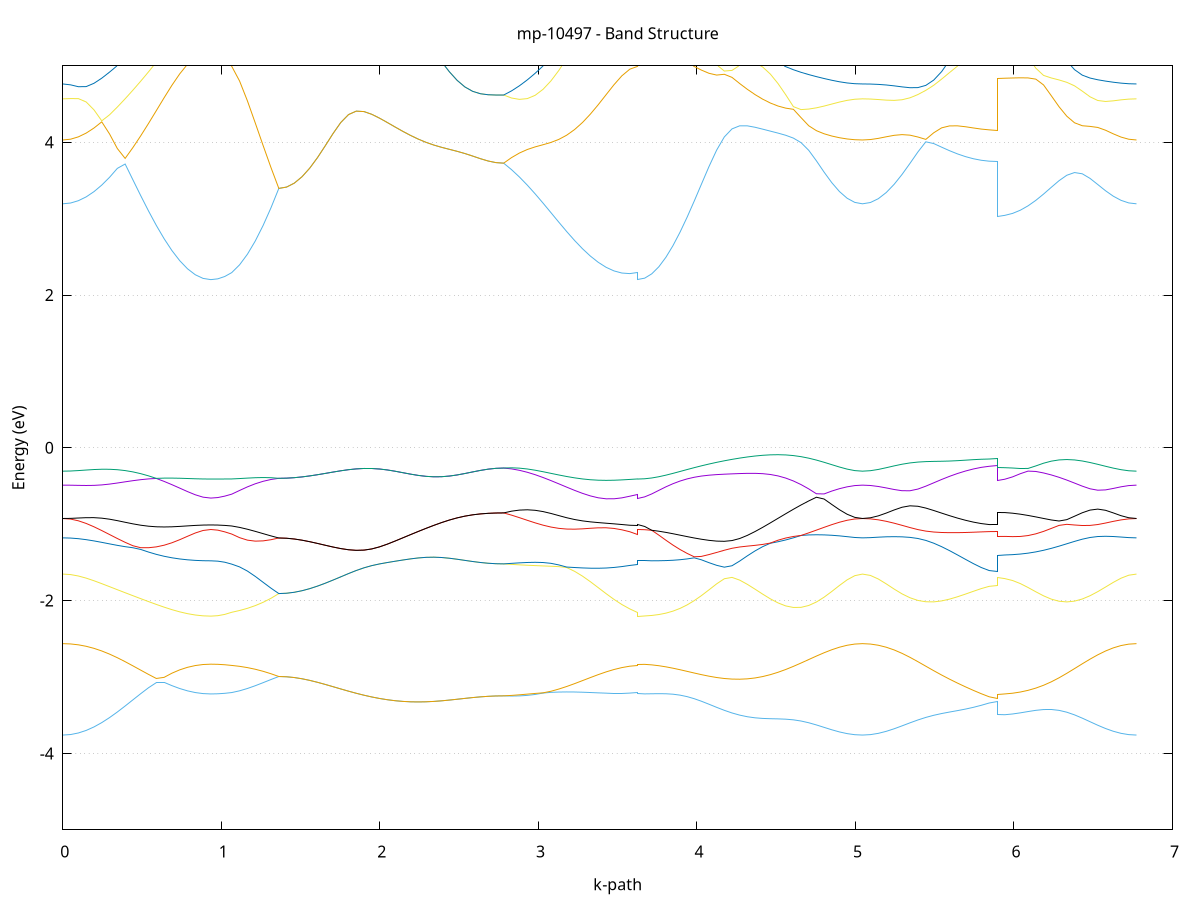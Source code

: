 set title 'mp-10497 - Band Structure'
set xlabel 'k-path'
set ylabel 'Energy (eV)'
set grid y
set yrange [-5:5]
set terminal png size 800,600
set output 'mp-10497_bands_gnuplot.png'
plot '-' using 1:2 with lines notitle, '-' using 1:2 with lines notitle, '-' using 1:2 with lines notitle, '-' using 1:2 with lines notitle, '-' using 1:2 with lines notitle, '-' using 1:2 with lines notitle, '-' using 1:2 with lines notitle, '-' using 1:2 with lines notitle, '-' using 1:2 with lines notitle, '-' using 1:2 with lines notitle, '-' using 1:2 with lines notitle, '-' using 1:2 with lines notitle, '-' using 1:2 with lines notitle, '-' using 1:2 with lines notitle, '-' using 1:2 with lines notitle, '-' using 1:2 with lines notitle, '-' using 1:2 with lines notitle, '-' using 1:2 with lines notitle, '-' using 1:2 with lines notitle, '-' using 1:2 with lines notitle, '-' using 1:2 with lines notitle, '-' using 1:2 with lines notitle, '-' using 1:2 with lines notitle, '-' using 1:2 with lines notitle, '-' using 1:2 with lines notitle, '-' using 1:2 with lines notitle, '-' using 1:2 with lines notitle, '-' using 1:2 with lines notitle, '-' using 1:2 with lines notitle, '-' using 1:2 with lines notitle, '-' using 1:2 with lines notitle, '-' using 1:2 with lines notitle, '-' using 1:2 with lines notitle, '-' using 1:2 with lines notitle, '-' using 1:2 with lines notitle, '-' using 1:2 with lines notitle, '-' using 1:2 with lines notitle, '-' using 1:2 with lines notitle, '-' using 1:2 with lines notitle, '-' using 1:2 with lines notitle, '-' using 1:2 with lines notitle, '-' using 1:2 with lines notitle, '-' using 1:2 with lines notitle, '-' using 1:2 with lines notitle, '-' using 1:2 with lines notitle, '-' using 1:2 with lines notitle, '-' using 1:2 with lines notitle, '-' using 1:2 with lines notitle, '-' using 1:2 with lines notitle, '-' using 1:2 with lines notitle, '-' using 1:2 with lines notitle, '-' using 1:2 with lines notitle, '-' using 1:2 with lines notitle, '-' using 1:2 with lines notitle, '-' using 1:2 with lines notitle, '-' using 1:2 with lines notitle, '-' using 1:2 with lines notitle, '-' using 1:2 with lines notitle, '-' using 1:2 with lines notitle, '-' using 1:2 with lines notitle, '-' using 1:2 with lines notitle, '-' using 1:2 with lines notitle, '-' using 1:2 with lines notitle, '-' using 1:2 with lines notitle
0.000000 -32.960816
0.049160 -32.960716
0.098320 -32.960416
0.147480 -32.959716
0.196640 -32.958916
0.245800 -32.957916
0.294960 -32.956716
0.344120 -32.955416
0.393280 -32.953916
0.442440 -32.952416
0.491600 -32.950916
0.540760 -32.949416
0.589920 -32.948016
0.639080 -32.946716
0.688240 -32.945516
0.737400 -32.944416
0.786560 -32.943616
0.835720 -32.943016
0.884880 -32.942616
0.934040 -32.942516
0.934040 -32.942516
0.977919 -32.942516
1.021799 -32.942416
1.065678 -32.942316
1.065678 -32.942316
1.115178 -32.942116
1.164677 -32.941816
1.214177 -32.941616
1.263677 -32.941416
1.313176 -32.941116
1.362676 -32.940916
1.362676 -32.940916
1.411524 -32.940916
1.460371 -32.940916
1.509218 -32.940916
1.558066 -32.940916
1.606913 -32.941016
1.655761 -32.941116
1.704608 -32.941316
1.753456 -32.941516
1.802303 -32.941716
1.851151 -32.942116
1.851151 -32.942116
1.900089 -32.942516
1.949027 -32.943016
1.997965 -32.943716
2.046903 -32.944416
2.095841 -32.945216
2.144778 -32.946116
2.193716 -32.947016
2.242654 -32.948016
2.291592 -32.949016
2.340530 -32.950016
2.389468 -32.951016
2.438406 -32.952016
2.487344 -32.952916
2.536282 -32.953716
2.585220 -32.954416
2.634158 -32.954916
2.683096 -32.955316
2.732034 -32.955616
2.780972 -32.955716
2.780972 -32.955716
2.830683 -32.955616
2.880394 -32.955216
2.930105 -32.954716
2.979816 -32.954016
3.029527 -32.953116
3.079238 -32.952116
3.128948 -32.950916
3.178659 -32.949716
3.228370 -32.948516
3.278081 -32.947316
3.327792 -32.946116
3.377503 -32.945016
3.427214 -32.944116
3.476925 -32.943316
3.526636 -32.942816
3.576346 -32.942416
3.626057 -32.942316
3.626057 -32.942516
3.670678 -32.942516
3.715299 -32.942516
3.759919 -32.942516
3.804540 -32.942616
3.849160 -32.942716
3.893781 -32.942816
3.938401 -32.942916
3.983022 -32.943116
4.027643 -32.943416
4.027643 -32.943416
4.076057 -32.943816
4.124472 -32.944316
4.172887 -32.944916
4.221302 -32.945716
4.269717 -32.946516
4.318131 -32.947416
4.366546 -32.948416
4.414961 -32.949516
4.463376 -32.950716
4.511791 -32.951916
4.560205 -32.953116
4.608620 -32.954316
4.657035 -32.955516
4.705450 -32.956616
4.753865 -32.957716
4.802279 -32.958616
4.850694 -32.959416
4.899109 -32.960016
4.947524 -32.960516
4.995939 -32.960816
5.044353 -32.960816
5.044353 -32.960816
5.094302 -32.960716
5.144250 -32.960416
5.194198 -32.959916
5.244146 -32.959216
5.294094 -32.958316
5.344042 -32.957216
5.393990 -32.956116
5.443938 -32.954916
5.493886 -32.953616
5.543834 -32.952416
5.593782 -32.951216
5.643730 -32.950116
5.693678 -32.949216
5.743626 -32.948416
5.793574 -32.947816
5.843522 -32.947416
5.893470 -32.947316
5.893470 -32.946416
5.942326 -32.946516
5.991182 -32.946916
6.040037 -32.947516
6.088893 -32.948216
6.137749 -32.949216
6.186605 -32.950216
6.235461 -32.951416
6.284317 -32.952616
6.333173 -32.953916
6.382028 -32.955116
6.430884 -32.956316
6.479740 -32.957416
6.528596 -32.958416
6.577452 -32.959216
6.626308 -32.959916
6.675164 -32.960416
6.724019 -32.960716
6.772875 -32.960816
e
0.000000 -32.950516
0.049160 -32.950416
0.098320 -32.950216
0.147480 -32.949816
0.196640 -32.949316
0.245800 -32.948716
0.294960 -32.947916
0.344120 -32.947116
0.393280 -32.946316
0.442440 -32.945316
0.491600 -32.944416
0.540760 -32.943516
0.589920 -32.942616
0.639080 -32.941816
0.688240 -32.941116
0.737400 -32.940516
0.786560 -32.939916
0.835720 -32.939616
0.884880 -32.939316
0.934040 -32.939316
0.934040 -32.939316
0.977919 -32.939316
1.021799 -32.939416
1.065678 -32.939716
1.065678 -32.939716
1.115178 -32.939816
1.164677 -32.940016
1.214177 -32.940216
1.263677 -32.940416
1.313176 -32.940616
1.362676 -32.940916
1.362676 -32.940916
1.411524 -32.940916
1.460371 -32.940916
1.509218 -32.940916
1.558066 -32.940916
1.606913 -32.941016
1.655761 -32.941116
1.704608 -32.941316
1.753456 -32.941516
1.802303 -32.941716
1.851151 -32.942116
1.851151 -32.942116
1.900089 -32.942516
1.949027 -32.943016
1.997965 -32.943716
2.046903 -32.944416
2.095841 -32.945216
2.144778 -32.946116
2.193716 -32.947016
2.242654 -32.948016
2.291592 -32.949016
2.340530 -32.950016
2.389468 -32.951016
2.438406 -32.952016
2.487344 -32.952916
2.536282 -32.953716
2.585220 -32.954416
2.634158 -32.954916
2.683096 -32.955316
2.732034 -32.955616
2.780972 -32.955716
2.780972 -32.955716
2.830683 -32.955516
2.880394 -32.955216
2.930105 -32.954616
2.979816 -32.953816
3.029527 -32.952916
3.079238 -32.951816
3.128948 -32.950516
3.178659 -32.949216
3.228370 -32.947916
3.278081 -32.946516
3.327792 -32.945216
3.377503 -32.943916
3.427214 -32.942716
3.476925 -32.941716
3.526636 -32.940816
3.576346 -32.940116
3.626057 -32.939716
3.626057 -32.939316
3.670678 -32.939316
3.715299 -32.939316
3.759919 -32.939316
3.804540 -32.939316
3.849160 -32.939316
3.893781 -32.939316
3.938401 -32.939416
3.983022 -32.939516
4.027643 -32.939616
4.027643 -32.939616
4.076057 -32.939716
4.124472 -32.940016
4.172887 -32.940316
4.221302 -32.940616
4.269717 -32.941116
4.318131 -32.941616
4.366546 -32.942216
4.414961 -32.942816
4.463376 -32.943616
4.511791 -32.944316
4.560205 -32.945116
4.608620 -32.945916
4.657035 -32.946716
4.705450 -32.947516
4.753865 -32.948216
4.802279 -32.948916
4.850694 -32.949416
4.899109 -32.949916
4.947524 -32.950216
4.995939 -32.950416
5.044353 -32.950516
5.044353 -32.950516
5.094302 -32.950416
5.144250 -32.950216
5.194198 -32.949816
5.244146 -32.949316
5.294094 -32.948716
5.344042 -32.948116
5.393990 -32.947316
5.443938 -32.946616
5.493886 -32.945816
5.543834 -32.945016
5.593782 -32.944416
5.643730 -32.943716
5.693678 -32.943216
5.743626 -32.942816
5.793574 -32.942516
5.843522 -32.942316
5.893470 -32.942316
5.893470 -32.943216
5.942326 -32.943216
5.991182 -32.943316
6.040037 -32.943616
6.088893 -32.943916
6.137749 -32.944316
6.186605 -32.944816
6.235461 -32.945316
6.284317 -32.945916
6.333173 -32.946616
6.382028 -32.947216
6.430884 -32.947916
6.479740 -32.948516
6.528596 -32.949116
6.577452 -32.949516
6.626308 -32.949916
6.675164 -32.950216
6.724019 -32.950416
6.772875 -32.950516
e
0.000000 -15.355116
0.049160 -15.353616
0.098320 -15.349316
0.147480 -15.342216
0.196640 -15.332616
0.245800 -15.320716
0.294960 -15.306916
0.344120 -15.291716
0.393280 -15.275716
0.442440 -15.259716
0.491600 -15.244616
0.540760 -15.231716
0.589920 -15.222716
0.639080 -15.248016
0.688240 -15.270316
0.737400 -15.289116
0.786560 -15.304216
0.835720 -15.315216
0.884880 -15.321916
0.934040 -15.324116
0.934040 -15.324116
0.977919 -15.323016
1.021799 -15.319616
1.065678 -15.314016
1.065678 -15.314016
1.115178 -15.306716
1.164677 -15.297416
1.214177 -15.286516
1.263677 -15.274716
1.313176 -15.262816
1.362676 -15.251816
1.362676 -15.251816
1.411524 -15.250916
1.460371 -15.248516
1.509218 -15.244416
1.558066 -15.239116
1.606913 -15.232716
1.655761 -15.225816
1.704608 -15.219016
1.753456 -15.213016
1.802303 -15.208716
1.851151 -15.206816
1.851151 -15.206816
1.900089 -15.206816
1.949027 -15.207916
1.997965 -15.209116
2.046903 -15.209616
2.095841 -15.209016
2.144778 -15.207416
2.193716 -15.205016
2.242654 -15.202316
2.291592 -15.199816
2.340530 -15.198116
2.389468 -15.197516
2.438406 -15.197816
2.487344 -15.198916
2.536282 -15.200616
2.585220 -15.202516
2.634158 -15.204216
2.683096 -15.205716
2.732034 -15.206616
2.780972 -15.206916
2.780972 -15.206916
2.830683 -15.209316
2.880394 -15.210816
2.930105 -15.211216
2.979816 -15.210916
3.029527 -15.210016
3.079238 -15.208816
3.128948 -15.207716
3.178659 -15.207116
3.228370 -15.207316
3.278081 -15.208716
3.327792 -15.226016
3.377503 -15.246716
3.427214 -15.266416
3.476925 -15.283616
3.526636 -15.297716
3.576346 -15.307916
3.626057 -15.314016
3.626057 -15.324116
3.670678 -15.322916
3.715299 -15.319416
3.759919 -15.313716
3.804540 -15.305816
3.849160 -15.295816
3.893781 -15.284116
3.938401 -15.270716
3.983022 -15.256016
4.027643 -15.240316
4.027643 -15.240316
4.076057 -15.222716
4.124472 -15.205716
4.172887 -15.192616
4.221302 -15.193416
4.269717 -15.196116
4.318131 -15.195216
4.366546 -15.202216
4.414961 -15.213616
4.463376 -15.226816
4.511791 -15.241216
4.560205 -15.256316
4.608620 -15.271616
4.657035 -15.286616
4.705450 -15.300916
4.753865 -15.314116
4.802279 -15.326016
4.850694 -15.336116
4.899109 -15.344216
4.947524 -15.350216
4.995939 -15.353916
5.044353 -15.355116
5.044353 -15.355116
5.094302 -15.353716
5.144250 -15.349716
5.194198 -15.343116
5.244146 -15.334216
5.294094 -15.323416
5.344042 -15.311116
5.393990 -15.297916
5.443938 -15.284516
5.493886 -15.271716
5.543834 -15.260616
5.593782 -15.252516
5.643730 -15.248316
5.693678 -15.248016
5.743626 -15.250416
5.793574 -15.253716
5.843522 -15.256216
5.893470 -15.257116
5.893470 -15.325716
5.942326 -15.323416
5.991182 -15.316816
6.040037 -15.306016
6.088893 -15.291416
6.137749 -15.273516
6.186605 -15.253616
6.235461 -15.237516
6.284317 -15.241516
6.333173 -15.256916
6.382028 -15.273916
6.430884 -15.290716
6.479740 -15.306416
6.528596 -15.320516
6.577452 -15.332516
6.626308 -15.342216
6.675164 -15.349316
6.724019 -15.353616
6.772875 -15.355116
e
0.000000 -15.040716
0.049160 -15.040716
0.098320 -15.040916
0.147480 -15.041316
0.196640 -15.041916
0.245800 -15.043116
0.294960 -15.050116
0.344120 -15.075316
0.393280 -15.104916
0.442440 -15.135416
0.491600 -15.165716
0.540760 -15.195116
0.589920 -15.222216
0.639080 -15.217016
0.688240 -15.216016
0.737400 -15.217816
0.786560 -15.220916
0.835720 -15.224016
0.884880 -15.226216
0.934040 -15.226916
0.934040 -15.226916
0.977919 -15.227016
1.021799 -15.227116
1.065678 -15.227316
1.065678 -15.227316
1.115178 -15.227716
1.164677 -15.228716
1.214177 -15.231116
1.263677 -15.235616
1.313176 -15.242516
1.362676 -15.251816
1.362676 -15.251816
1.411524 -15.250916
1.460371 -15.248516
1.509218 -15.244416
1.558066 -15.239116
1.606913 -15.232716
1.655761 -15.225816
1.704608 -15.219016
1.753456 -15.213016
1.802303 -15.208716
1.851151 -15.206816
1.851151 -15.206816
1.900089 -15.206816
1.949027 -15.207916
1.997965 -15.209116
2.046903 -15.209616
2.095841 -15.209016
2.144778 -15.207416
2.193716 -15.205016
2.242654 -15.202316
2.291592 -15.199816
2.340530 -15.198116
2.389468 -15.197516
2.438406 -15.197816
2.487344 -15.198916
2.536282 -15.200616
2.585220 -15.202516
2.634158 -15.204216
2.683096 -15.205716
2.732034 -15.206616
2.780972 -15.206916
2.780972 -15.206916
2.830683 -15.203516
2.880394 -15.199316
2.930105 -15.194316
2.979816 -15.188916
3.029527 -15.183616
3.079238 -15.179316
3.128948 -15.177316
3.178659 -15.180016
3.228370 -15.189816
3.278081 -15.206116
3.327792 -15.211216
3.377503 -15.214716
3.427214 -15.218616
3.476925 -15.222416
3.526636 -15.225416
3.576346 -15.227216
3.626057 -15.227316
3.626057 -15.226916
3.670678 -15.226416
3.715299 -15.224816
3.759919 -15.222216
3.804540 -15.218616
3.849160 -15.214216
3.893781 -15.209016
3.938401 -15.203216
3.983022 -15.197116
4.027643 -15.190716
4.027643 -15.190716
4.076057 -15.183716
4.124472 -15.178216
4.172887 -15.187316
4.221302 -15.186916
4.269717 -15.187816
4.318131 -15.193316
4.366546 -15.190516
4.414961 -15.182116
4.463376 -15.170316
4.511791 -15.155316
4.560205 -15.137516
4.608620 -15.117616
4.657035 -15.096316
4.705450 -15.074516
4.753865 -15.053016
4.802279 -15.043416
4.850694 -15.042316
4.899109 -15.041516
4.947524 -15.041016
4.995939 -15.040716
5.044353 -15.040716
5.044353 -15.040716
5.094302 -15.040716
5.144250 -15.041016
5.194198 -15.041716
5.244146 -15.043216
5.294094 -15.048116
5.344042 -15.064116
5.393990 -15.087716
5.443938 -15.113416
5.493886 -15.139116
5.543834 -15.163816
5.593782 -15.186516
5.643730 -15.206616
5.693678 -15.223516
5.743626 -15.237016
5.793574 -15.246816
5.843522 -15.252816
5.893470 -15.254816
5.893470 -15.177616
5.942326 -15.176416
5.991182 -15.173416
6.040037 -15.170016
6.088893 -15.171416
6.137749 -15.181016
6.186605 -15.194116
6.235461 -15.203016
6.284317 -15.190816
6.333173 -15.166516
6.382028 -15.139916
6.430884 -15.113916
6.479740 -15.090216
6.528596 -15.070716
6.577452 -15.056716
6.626308 -15.048216
6.675164 -15.043616
6.724019 -15.041316
6.772875 -15.040716
e
0.000000 -14.981916
0.049160 -14.982416
0.098320 -14.984116
0.147480 -14.987216
0.196640 -14.997116
0.245800 -15.018316
0.294960 -15.037816
0.344120 -15.041816
0.393280 -15.043716
0.442440 -15.058016
0.491600 -15.071116
0.540760 -15.081616
0.589920 -15.088516
0.639080 -15.091016
0.688240 -15.089316
0.737400 -15.084816
0.786560 -15.079516
0.835720 -15.074616
0.884880 -15.071216
0.934040 -15.070116
0.934040 -15.070116
0.977919 -15.070316
1.021799 -15.071116
1.065678 -15.072316
1.065678 -15.072316
1.115178 -15.076716
1.164677 -15.082216
1.214177 -15.087616
1.263677 -15.092016
1.313176 -15.094316
1.362676 -15.094316
1.362676 -15.094316
1.411524 -15.094416
1.460371 -15.094916
1.509218 -15.095816
1.558066 -15.097516
1.606913 -15.100316
1.655761 -15.104316
1.704608 -15.108916
1.753456 -15.112716
1.802303 -15.114316
1.851151 -15.112716
1.851151 -15.112716
1.900089 -15.107816
1.949027 -15.100616
1.997965 -15.092316
2.046903 -15.084616
2.095841 -15.078916
2.144778 -15.074916
2.193716 -15.071316
2.242654 -15.067016
2.291592 -15.061316
2.340530 -15.053716
2.389468 -15.044416
2.438406 -15.033616
2.487344 -15.022116
2.536282 -15.010716
2.585220 -15.000016
2.634158 -14.991116
2.683096 -14.984316
2.732034 -14.980116
2.780972 -14.978716
2.780972 -14.978716
2.830683 -14.981716
2.880394 -14.987416
2.930105 -14.997416
2.979816 -15.012016
3.029527 -15.030116
3.079238 -15.049916
3.128948 -15.069116
3.178659 -15.084716
3.228370 -15.093716
3.278081 -15.095816
3.327792 -15.093616
3.377503 -15.089116
3.427214 -15.083716
3.476925 -15.078416
3.526636 -15.073616
3.576346 -15.069516
3.626057 -15.072316
3.626057 -15.070116
3.670678 -15.070016
3.715299 -15.069916
3.759919 -15.072516
3.804540 -15.083516
3.849160 -15.096216
3.893781 -15.110116
3.938401 -15.124516
3.983022 -15.138916
4.027643 -15.152816
4.027643 -15.152816
4.076057 -15.166516
4.124472 -15.176316
4.172887 -15.166716
4.221302 -15.152216
4.269717 -15.134616
4.318131 -15.116216
4.366546 -15.104816
4.414961 -15.099716
4.463376 -15.092416
4.511791 -15.083216
4.560205 -15.072216
4.608620 -15.060016
4.657035 -15.049716
4.705450 -15.047016
4.753865 -15.044916
4.802279 -15.032716
4.850694 -15.014816
4.899109 -15.000216
4.947524 -14.989816
4.995939 -14.983816
5.044353 -14.981916
5.044353 -14.981916
5.094302 -14.983516
5.144250 -14.988816
5.194198 -14.998516
5.244146 -15.012816
5.294094 -15.028416
5.344042 -15.036916
5.393990 -15.051616
5.443938 -15.069416
5.493886 -15.086516
5.543834 -15.101516
5.593782 -15.113116
5.643730 -15.120316
5.693678 -15.122816
5.743626 -15.121916
5.793574 -15.119516
5.843522 -15.117216
5.893470 -15.116316
5.893470 -15.124816
5.942326 -15.126816
5.991182 -15.132116
6.040037 -15.138516
6.088893 -15.140216
6.137749 -15.133316
6.186605 -15.121216
6.235461 -15.106516
6.284317 -15.090316
6.333173 -15.073216
6.382028 -15.055916
6.430884 -15.039016
6.479740 -15.023116
6.528596 -15.011716
6.577452 -15.003616
6.626308 -14.994816
6.675164 -14.987516
6.724019 -14.983216
6.772875 -14.981916
e
0.000000 -14.972616
0.049160 -14.973016
0.098320 -14.974316
0.147480 -14.980316
0.196640 -14.989816
0.245800 -15.001416
0.294960 -15.014616
0.344120 -15.028916
0.393280 -15.042916
0.442440 -15.043816
0.491600 -15.044616
0.540760 -15.045316
0.589920 -15.046016
0.639080 -15.046716
0.688240 -15.047516
0.737400 -15.049216
0.786560 -15.052016
0.835720 -15.054316
0.884880 -15.055716
0.934040 -15.056216
0.934040 -15.056216
0.977919 -15.057616
1.021799 -15.061116
1.065678 -15.066216
1.065678 -15.066216
1.115178 -15.071916
1.164677 -15.077716
1.214177 -15.083316
1.263677 -15.088316
1.313176 -15.092216
1.362676 -15.094316
1.362676 -15.094316
1.411524 -15.094416
1.460371 -15.094916
1.509218 -15.095816
1.558066 -15.097516
1.606913 -15.100316
1.655761 -15.104316
1.704608 -15.108916
1.753456 -15.112716
1.802303 -15.114316
1.851151 -15.112716
1.851151 -15.112716
1.900089 -15.107816
1.949027 -15.100616
1.997965 -15.092316
2.046903 -15.084616
2.095841 -15.078916
2.144778 -15.074916
2.193716 -15.071316
2.242654 -15.067016
2.291592 -15.061316
2.340530 -15.053716
2.389468 -15.044416
2.438406 -15.033616
2.487344 -15.022116
2.536282 -15.010716
2.585220 -15.000016
2.634158 -14.991116
2.683096 -14.984316
2.732034 -14.980116
2.780972 -14.978716
2.780972 -14.978716
2.830683 -14.977516
2.880394 -14.977916
2.930105 -14.979616
2.979816 -14.982916
3.029527 -14.988916
3.079238 -14.998116
3.128948 -15.009416
3.178659 -15.021016
3.228370 -15.031916
3.278081 -15.041216
3.327792 -15.048716
3.377503 -15.054516
3.427214 -15.058716
3.476925 -15.062016
3.526636 -15.065016
3.576346 -15.068216
3.626057 -15.066216
3.626057 -15.056216
3.670678 -15.058216
3.715299 -15.063916
3.759919 -15.069916
3.804540 -15.070016
3.849160 -15.070516
3.893781 -15.071516
3.938401 -15.073016
3.983022 -15.075116
4.027643 -15.080316
4.027643 -15.080316
4.076057 -15.088716
4.124472 -15.096016
4.172887 -15.101916
4.221302 -15.105916
4.269717 -15.107916
4.318131 -15.107516
4.366546 -15.098316
4.414961 -15.081716
4.463376 -15.069316
4.511791 -15.062316
4.560205 -15.057216
4.608620 -15.053016
4.657035 -15.047016
4.705450 -15.033716
4.753865 -15.020616
4.802279 -15.008316
4.850694 -14.997216
4.899109 -14.987616
4.947524 -14.979816
4.995939 -14.974516
5.044353 -14.972616
5.044353 -14.972616
5.094302 -14.974216
5.144250 -14.979616
5.194198 -14.989316
5.244146 -15.002316
5.294094 -15.017216
5.344042 -15.033416
5.393990 -15.038816
5.443938 -15.040216
5.493886 -15.041416
5.543834 -15.042616
5.593782 -15.043816
5.643730 -15.045316
5.693678 -15.046816
5.743626 -15.048416
5.793574 -15.049916
5.843522 -15.050916
5.893470 -15.051316
5.893470 -15.048816
5.942326 -15.048116
5.991182 -15.046116
6.040037 -15.043416
6.088893 -15.040416
6.137749 -15.037516
6.186605 -15.034616
6.235461 -15.031916
6.284317 -15.029416
6.333173 -15.026916
6.382028 -15.024216
6.430884 -15.021016
6.479740 -15.016716
6.528596 -15.007716
6.577452 -14.995416
6.626308 -14.985416
6.675164 -14.978416
6.724019 -14.974116
6.772875 -14.972616
e
0.000000 -14.967416
0.049160 -14.968916
0.098320 -14.973216
0.147480 -14.976316
0.196640 -14.988016
0.245800 -14.993216
0.294960 -14.998316
0.344120 -15.003816
0.393280 -15.009716
0.442440 -15.015816
0.491600 -15.022016
0.540760 -15.028016
0.589920 -15.033816
0.639080 -15.039116
0.688240 -15.043716
0.737400 -15.046616
0.786560 -15.047516
0.835720 -15.047916
0.884880 -15.048116
0.934040 -15.048216
0.934040 -15.048216
0.977919 -15.047616
1.021799 -15.046516
1.065678 -15.045316
1.065678 -15.045316
1.115178 -15.043716
1.164677 -15.042216
1.214177 -15.040816
1.263677 -15.039616
1.313176 -15.038516
1.362676 -15.037416
1.362676 -15.037416
1.411524 -15.038416
1.460371 -15.041316
1.509218 -15.045716
1.558066 -15.050816
1.606913 -15.055716
1.655761 -15.059716
1.704608 -15.062316
1.753456 -15.063816
1.802303 -15.064516
1.851151 -15.064516
1.851151 -15.064516
1.900089 -15.064116
1.949027 -15.063116
1.997965 -15.061216
2.046903 -15.057316
2.095841 -15.050716
2.144778 -15.041816
2.193716 -15.031716
2.242654 -15.021316
2.291592 -15.011316
2.340530 -15.001816
2.389468 -14.993116
2.438406 -14.985216
2.487344 -14.978316
2.536282 -14.972316
2.585220 -14.967216
2.634158 -14.963216
2.683096 -14.960116
2.732034 -14.958216
2.780972 -14.957616
2.780972 -14.957616
2.830683 -14.962116
2.880394 -14.968816
2.930105 -14.976016
2.979816 -14.982616
3.029527 -14.988816
3.079238 -14.995316
3.128948 -15.001916
3.178659 -15.008616
3.228370 -15.015216
3.278081 -15.021716
3.327792 -15.027716
3.377503 -15.033216
3.427214 -15.037916
3.476925 -15.041616
3.526636 -15.044116
3.576346 -15.045316
3.626057 -15.045316
3.626057 -15.048216
3.670678 -15.048116
3.715299 -15.047916
3.759919 -15.047416
3.804540 -15.046616
3.849160 -15.049216
3.893781 -15.056216
3.938401 -15.064016
3.983022 -15.072216
4.027643 -15.077516
4.027643 -15.077516
4.076057 -15.080316
4.124472 -15.082916
4.172887 -15.084716
4.221302 -15.084916
4.269717 -15.083416
4.318131 -15.080016
4.366546 -15.075216
4.414961 -15.069016
4.463376 -15.059416
4.511791 -15.045916
4.560205 -15.032216
4.608620 -15.019616
4.657035 -15.008316
4.705450 -14.998416
4.753865 -14.990016
4.802279 -14.982916
4.850694 -14.977316
4.899109 -14.972916
4.947524 -14.969916
4.995939 -14.968116
5.044353 -14.967416
5.044353 -14.967416
5.094302 -14.968316
5.144250 -14.970416
5.194198 -14.972816
5.244146 -14.975216
5.294094 -14.977716
5.344042 -14.980516
5.393990 -14.983316
5.443938 -14.986316
5.493886 -14.989316
5.543834 -14.992216
5.593782 -14.994916
5.643730 -14.997416
5.693678 -14.999516
5.743626 -15.001216
5.793574 -15.002416
5.843522 -15.003116
5.893470 -15.003416
5.893470 -15.016616
5.942326 -15.016316
5.991182 -15.015316
6.040037 -15.013716
6.088893 -15.011616
6.137749 -15.009016
6.186605 -15.006016
6.235461 -15.002716
6.284317 -14.999116
6.333173 -14.995416
6.382028 -14.991616
6.430884 -14.987816
6.479740 -14.984216
6.528596 -14.980716
6.577452 -14.977416
6.626308 -14.974116
6.675164 -14.970816
6.724019 -14.968316
6.772875 -14.967416
e
0.000000 -14.951316
0.049160 -14.954116
0.098320 -14.962616
0.147480 -14.975916
0.196640 -14.979016
0.245800 -14.982516
0.294960 -14.986416
0.344120 -14.990916
0.393280 -14.995616
0.442440 -15.000616
0.491600 -15.005616
0.540760 -15.010516
0.589920 -15.015316
0.639080 -15.019716
0.688240 -15.023716
0.737400 -15.027216
0.786560 -15.030116
0.835720 -15.032216
0.884880 -15.033616
0.934040 -15.034116
0.934040 -15.034116
0.977919 -15.034016
1.021799 -15.033816
1.065678 -15.033516
1.065678 -15.033516
1.115178 -15.033916
1.164677 -15.034416
1.214177 -15.035016
1.263677 -15.035716
1.313176 -15.036516
1.362676 -15.037416
1.362676 -15.037416
1.411524 -15.038416
1.460371 -15.041316
1.509218 -15.045716
1.558066 -15.050816
1.606913 -15.055716
1.655761 -15.059716
1.704608 -15.062316
1.753456 -15.063816
1.802303 -15.064516
1.851151 -15.064516
1.851151 -15.064516
1.900089 -15.064116
1.949027 -15.063116
1.997965 -15.061216
2.046903 -15.057316
2.095841 -15.050716
2.144778 -15.041816
2.193716 -15.031716
2.242654 -15.021316
2.291592 -15.011316
2.340530 -15.001816
2.389468 -14.993116
2.438406 -14.985216
2.487344 -14.978316
2.536282 -14.972316
2.585220 -14.967216
2.634158 -14.963216
2.683096 -14.960116
2.732034 -14.958216
2.780972 -14.957616
2.780972 -14.957616
2.830683 -14.956216
2.880394 -14.958216
2.930105 -14.963216
2.979816 -14.970416
3.029527 -14.978016
3.079238 -14.984316
3.128948 -14.989816
3.178659 -14.995116
3.228370 -15.000416
3.278081 -15.005816
3.327792 -15.011016
3.377503 -15.016016
3.427214 -15.020616
3.476925 -15.024916
3.526636 -15.028516
3.576346 -15.031516
3.626057 -15.033516
3.626057 -15.034116
3.670678 -15.034516
3.715299 -15.036016
3.759919 -15.038916
3.804540 -15.043316
3.849160 -15.045316
3.893781 -15.043516
3.938401 -15.041116
3.983022 -15.038216
4.027643 -15.034916
4.027643 -15.034916
4.076057 -15.030916
4.124472 -15.026716
4.172887 -15.022216
4.221302 -15.017616
4.269717 -15.012916
4.318131 -15.008116
4.366546 -15.003316
4.414961 -14.998516
4.463376 -14.993516
4.511791 -14.988616
4.560205 -14.983616
4.608620 -14.978616
4.657035 -14.973816
4.705450 -14.969216
4.753865 -14.964916
4.802279 -14.961016
4.850694 -14.957616
4.899109 -14.954916
4.947524 -14.952916
4.995939 -14.951716
5.044353 -14.951316
5.044353 -14.951316
5.094302 -14.952416
5.144250 -14.955116
5.194198 -14.958216
5.244146 -14.961216
5.294094 -14.964316
5.344042 -14.967616
5.393990 -14.971216
5.443938 -14.974816
5.493886 -14.978616
5.543834 -14.982416
5.593782 -14.986116
5.643730 -14.989616
5.693678 -14.992716
5.743626 -14.995416
5.793574 -14.997516
5.843522 -14.998816
5.893470 -14.999216
5.893470 -14.985016
5.942326 -14.984816
5.991182 -14.984116
6.040037 -14.983016
6.088893 -14.981416
6.137749 -14.979516
6.186605 -14.977316
6.235461 -14.974916
6.284317 -14.972316
6.333173 -14.969716
6.382028 -14.967116
6.430884 -14.964516
6.479740 -14.962116
6.528596 -14.959816
6.577452 -14.957716
6.626308 -14.955616
6.675164 -14.953716
6.724019 -14.952016
6.772875 -14.951316
e
0.000000 -12.022416
0.049160 -12.019116
0.098320 -12.009216
0.147480 -11.993116
0.196640 -11.971516
0.245800 -11.945116
0.294960 -11.914816
0.344120 -11.881716
0.393280 -11.846816
0.442440 -11.811116
0.491600 -11.775516
0.540760 -11.757516
0.589920 -11.777916
0.639080 -11.797016
0.688240 -11.814416
0.737400 -11.829416
0.786560 -11.841716
0.835720 -11.850816
0.884880 -11.856316
0.934040 -11.858216
0.934040 -11.858216
0.977919 -11.856416
1.021799 -11.851216
1.065678 -11.842816
1.065678 -11.842816
1.115178 -11.829816
1.164677 -11.812916
1.214177 -11.792816
1.263677 -11.770316
1.313176 -11.746116
1.362676 -11.721316
1.362676 -11.721316
1.411524 -11.721016
1.460371 -11.720416
1.509218 -11.719316
1.558066 -11.718016
1.606913 -11.716616
1.655761 -11.715316
1.704608 -11.714216
1.753456 -11.713516
1.802303 -11.713416
1.851151 -11.713916
1.851151 -11.713916
1.900089 -11.715216
1.949027 -11.717216
1.997965 -11.719916
2.046903 -11.723516
2.095841 -11.727816
2.144778 -11.732816
2.193716 -11.738416
2.242654 -11.744716
2.291592 -11.751416
2.340530 -11.758616
2.389468 -11.765916
2.438406 -11.773316
2.487344 -11.780416
2.536282 -11.787116
2.585220 -11.793116
2.634158 -11.798116
2.683096 -11.801816
2.732034 -11.804216
2.780972 -11.805016
2.780972 -11.805016
2.830683 -11.806416
2.880394 -11.805616
2.930105 -11.802216
2.979816 -11.796016
3.029527 -11.786916
3.079238 -11.784316
3.128948 -11.784316
3.178659 -11.786416
3.228370 -11.790416
3.278081 -11.796216
3.327792 -11.803416
3.377503 -11.811516
3.427214 -11.819916
3.476925 -11.827916
3.526636 -11.834816
3.576346 -11.840016
3.626057 -11.842816
3.626057 -11.858216
3.670678 -11.856416
3.715299 -11.851216
3.759919 -11.842816
3.804540 -11.831616
3.849160 -11.818116
3.893781 -11.803116
3.938401 -11.787016
3.983022 -11.770816
4.027643 -11.755216
4.027643 -11.755216
4.076057 -11.739916
4.124472 -11.727016
4.172887 -11.717416
4.221302 -11.721016
4.269717 -11.727416
4.318131 -11.730716
4.366546 -11.730916
4.414961 -11.736716
4.463376 -11.755016
4.511791 -11.777316
4.560205 -11.803116
4.608620 -11.831416
4.657035 -11.861416
4.705450 -11.891816
4.753865 -11.921516
4.802279 -11.949216
4.850694 -11.973816
4.899109 -11.994316
4.947524 -12.009716
4.995939 -12.019216
5.044353 -12.022416
5.044353 -12.022416
5.094302 -12.019016
5.144250 -12.008916
5.194198 -11.992716
5.244146 -11.971516
5.294094 -11.946316
5.344042 -11.918616
5.393990 -11.889716
5.443938 -11.861016
5.493886 -11.833716
5.543834 -11.808916
5.593782 -11.787216
5.643730 -11.769116
5.693678 -11.754816
5.743626 -11.744116
5.793574 -11.736616
5.843522 -11.731716
5.893470 -11.728916
5.893470 -11.846716
5.942326 -11.844816
5.991182 -11.839016
6.040037 -11.829516
6.088893 -11.816816
6.137749 -11.801216
6.186605 -11.783316
6.235461 -11.763616
6.284317 -11.772816
6.333173 -11.808116
6.382028 -11.843916
6.430884 -11.879116
6.479740 -11.912616
6.528596 -11.943416
6.577452 -11.970316
6.626308 -11.992416
6.675164 -12.008916
6.724019 -12.019016
6.772875 -12.022416
e
0.000000 -11.602216
0.049160 -11.603816
0.098320 -11.608716
0.147480 -11.616716
0.196640 -11.627616
0.245800 -11.641316
0.294960 -11.657316
0.344120 -11.675316
0.393280 -11.694816
0.442440 -11.715416
0.491600 -11.736416
0.540760 -11.741116
0.589920 -11.708716
0.639080 -11.679016
0.688240 -11.652716
0.737400 -11.630416
0.786560 -11.612616
0.835720 -11.599616
0.884880 -11.591716
0.934040 -11.589016
0.934040 -11.589016
0.977919 -11.590716
1.021799 -11.595916
1.065678 -11.604316
1.065678 -11.604316
1.115178 -11.616316
1.164677 -11.632216
1.214177 -11.651316
1.263677 -11.673016
1.313176 -11.696616
1.362676 -11.721316
1.362676 -11.721316
1.411524 -11.721016
1.460371 -11.720416
1.509218 -11.719316
1.558066 -11.718016
1.606913 -11.716616
1.655761 -11.715316
1.704608 -11.714216
1.753456 -11.713516
1.802303 -11.713416
1.851151 -11.713916
1.851151 -11.713916
1.900089 -11.715216
1.949027 -11.717216
1.997965 -11.719916
2.046903 -11.723516
2.095841 -11.727816
2.144778 -11.732816
2.193716 -11.738416
2.242654 -11.744716
2.291592 -11.751416
2.340530 -11.758616
2.389468 -11.765916
2.438406 -11.773316
2.487344 -11.780416
2.536282 -11.787116
2.585220 -11.793116
2.634158 -11.798116
2.683096 -11.801816
2.732034 -11.804216
2.780972 -11.805016
2.780972 -11.805016
2.830683 -11.801916
2.880394 -11.797816
2.930105 -11.793316
2.979816 -11.789216
3.029527 -11.786016
3.079238 -11.774916
3.128948 -11.760316
3.178659 -11.743616
3.228370 -11.725316
3.278081 -11.705916
3.327792 -11.686216
3.377503 -11.666916
3.427214 -11.648916
3.476925 -11.632916
3.526636 -11.619616
3.576346 -11.609916
3.626057 -11.604316
3.626057 -11.589016
3.670678 -11.590416
3.715299 -11.594316
3.759919 -11.600816
3.804540 -11.609516
3.849160 -11.620116
3.893781 -11.632216
3.938401 -11.645416
3.983022 -11.659116
4.027643 -11.672916
4.027643 -11.672916
4.076057 -11.687316
4.124472 -11.700616
4.172887 -11.712016
4.221302 -11.711816
4.269717 -11.710716
4.318131 -11.714416
4.366546 -11.723116
4.414961 -11.728016
4.463376 -11.722216
4.511791 -11.713716
4.560205 -11.703016
4.608620 -11.690516
4.657035 -11.677016
4.705450 -11.663016
4.753865 -11.649216
4.802279 -11.636316
4.850694 -11.624816
4.899109 -11.615216
4.947524 -11.608116
4.995939 -11.603716
5.044353 -11.602216
5.044353 -11.602216
5.094302 -11.603816
5.144250 -11.608516
5.194198 -11.616116
5.244146 -11.626116
5.294094 -11.637816
5.344042 -11.650516
5.393990 -11.663616
5.443938 -11.676416
5.493886 -11.688316
5.543834 -11.698716
5.593782 -11.707416
5.643730 -11.714216
5.693678 -11.719216
5.743626 -11.722616
5.793574 -11.724916
5.843522 -11.726716
5.893470 -11.728516
5.893470 -11.610916
5.942326 -11.613816
5.991182 -11.622416
6.040037 -11.636516
6.088893 -11.655816
6.137749 -11.679716
6.186605 -11.707716
6.235461 -11.739016
6.284317 -11.742716
6.333173 -11.721516
6.382028 -11.700416
6.430884 -11.680116
6.479740 -11.661216
6.528596 -11.644216
6.577452 -11.629616
6.626308 -11.617816
6.675164 -11.609216
6.724019 -11.603916
6.772875 -11.602216
e
0.000000 -3.760116
0.049160 -3.753316
0.098320 -3.732816
0.147480 -3.699416
0.196640 -3.653816
0.245800 -3.597216
0.294960 -3.531416
0.344120 -3.458216
0.393280 -3.379816
0.442440 -3.298916
0.491600 -3.218216
0.540760 -3.140616
0.589920 -3.068716
0.639080 -3.068716
0.688240 -3.113016
0.737400 -3.150816
0.786560 -3.181316
0.835720 -3.203616
0.884880 -3.217216
0.934040 -3.221816
0.934040 -3.221816
0.977919 -3.219716
1.021799 -3.213616
1.065678 -3.203616
1.065678 -3.203616
1.115178 -3.180916
1.164677 -3.150416
1.214177 -3.114116
1.263677 -3.074216
1.313176 -3.033216
1.362676 -2.993616
1.362676 -2.993616
1.411524 -2.997116
1.460371 -3.007116
1.509218 -3.023216
1.558066 -3.044416
1.606913 -3.069616
1.655761 -3.097416
1.704608 -3.126816
1.753456 -3.156416
1.802303 -3.185516
1.851151 -3.213116
1.851151 -3.213116
1.900089 -3.238516
1.949027 -3.261416
1.997965 -3.281116
2.046903 -3.297516
2.095841 -3.310316
2.144778 -3.319416
2.193716 -3.324816
2.242654 -3.326416
2.291592 -3.324616
2.340530 -3.319616
2.389468 -3.311916
2.438406 -3.302216
2.487344 -3.291316
2.536282 -3.280116
2.585220 -3.269416
2.634158 -3.260116
2.683096 -3.252916
2.732034 -3.248316
2.780972 -3.246816
2.780972 -3.246816
2.830683 -3.249216
2.880394 -3.247416
2.930105 -3.240716
2.979816 -3.228516
3.029527 -3.210516
3.079238 -3.200916
3.128948 -3.197016
3.178659 -3.195516
3.228370 -3.196416
3.278081 -3.199216
3.327792 -3.203216
3.377503 -3.207616
3.427214 -3.211516
3.476925 -3.213916
3.526636 -3.213916
3.576346 -3.210716
3.626057 -3.203616
3.626057 -3.221816
3.670678 -3.221116
3.715299 -3.219516
3.759919 -3.218316
3.804540 -3.219516
3.849160 -3.225316
3.893781 -3.237516
3.938401 -3.257116
3.983022 -3.284016
4.027643 -3.316716
4.027643 -3.316716
4.076057 -3.356416
4.124472 -3.397216
4.172887 -3.436216
4.221302 -3.470716
4.269717 -3.499016
4.318131 -3.520216
4.366546 -3.534316
4.414961 -3.542316
4.463376 -3.546016
4.511791 -3.548216
4.560205 -3.552216
4.608620 -3.560816
4.657035 -3.576316
4.705450 -3.599016
4.753865 -3.627616
4.802279 -3.659316
4.850694 -3.690916
4.899109 -3.719116
4.947524 -3.741216
4.995939 -3.755316
5.044353 -3.760116
5.044353 -3.760116
5.094302 -3.754416
5.144250 -3.737716
5.194198 -3.711416
5.244146 -3.677816
5.294094 -3.639616
5.344042 -3.600116
5.393990 -3.562516
5.443938 -3.529116
5.493886 -3.501216
5.543834 -3.478316
5.593782 -3.458716
5.643730 -3.440116
5.693678 -3.420216
5.743626 -3.397316
5.793574 -3.370616
5.843522 -3.340616
5.893470 -3.318016
5.893470 -3.497216
5.942326 -3.493816
5.991182 -3.484116
6.040037 -3.469416
6.088893 -3.452316
6.137749 -3.436516
6.186605 -3.426116
6.235461 -3.425316
6.284317 -3.436716
6.333173 -3.460816
6.382028 -3.495816
6.430884 -3.538716
6.479740 -3.585216
6.528596 -3.631616
6.577452 -3.674216
6.626308 -3.710216
6.675164 -3.737516
6.724019 -3.754416
6.772875 -3.760116
e
0.000000 -2.563416
0.049160 -2.567316
0.098320 -2.578816
0.147480 -2.598016
0.196640 -2.624916
0.245800 -2.659216
0.294960 -2.700416
0.344120 -2.747616
0.393280 -2.799416
0.442440 -2.854316
0.491600 -2.910416
0.540760 -2.965916
0.589920 -3.019216
0.639080 -3.004716
0.688240 -2.950416
0.737400 -2.906616
0.786560 -2.873316
0.835720 -2.850216
0.884880 -2.836616
0.934040 -2.832216
0.934040 -2.832216
0.977919 -2.834016
1.021799 -2.839616
1.065678 -2.848516
1.065678 -2.848516
1.115178 -2.860416
1.164677 -2.877016
1.214177 -2.898616
1.263677 -2.925416
1.313176 -2.957316
1.362676 -2.993616
1.362676 -2.993616
1.411524 -2.997116
1.460371 -3.007116
1.509218 -3.023216
1.558066 -3.044416
1.606913 -3.069616
1.655761 -3.097416
1.704608 -3.126816
1.753456 -3.156416
1.802303 -3.185516
1.851151 -3.213116
1.851151 -3.213116
1.900089 -3.238516
1.949027 -3.261416
1.997965 -3.281116
2.046903 -3.297516
2.095841 -3.310316
2.144778 -3.319416
2.193716 -3.324816
2.242654 -3.326416
2.291592 -3.324616
2.340530 -3.319616
2.389468 -3.311916
2.438406 -3.302216
2.487344 -3.291316
2.536282 -3.280116
2.585220 -3.269416
2.634158 -3.260116
2.683096 -3.252916
2.732034 -3.248316
2.780972 -3.246816
2.780972 -3.246816
2.830683 -3.241016
2.880394 -3.233116
2.930105 -3.224216
2.979816 -3.215216
3.029527 -3.207216
3.079238 -3.186816
3.128948 -3.157816
3.178659 -3.124216
3.228370 -3.087016
3.278081 -3.047616
3.327792 -3.007716
3.377503 -2.969016
3.427214 -2.933216
3.476925 -2.902016
3.526636 -2.876816
3.576346 -2.858716
3.626057 -2.848516
3.626057 -2.832216
3.670678 -2.834516
3.715299 -2.841316
3.759919 -2.852316
3.804540 -2.867116
3.849160 -2.884916
3.893781 -2.904916
3.938401 -2.926216
3.983022 -2.947816
4.027643 -2.968716
4.027643 -2.968716
4.076057 -2.989316
4.124472 -3.006716
4.172887 -3.019616
4.221302 -3.027316
4.269717 -3.029016
4.318131 -3.024216
4.366546 -3.012716
4.414961 -2.994316
4.463376 -2.969316
4.511791 -2.938216
4.560205 -2.901816
4.608620 -2.860916
4.657035 -2.817016
4.705450 -2.771416
4.753865 -2.726016
4.802279 -2.682616
4.850694 -2.643216
4.899109 -2.610016
4.947524 -2.584716
4.995939 -2.568916
5.044353 -2.563416
5.044353 -2.563416
5.094302 -2.568716
5.144250 -2.584316
5.194198 -2.610116
5.244146 -2.645816
5.294094 -2.690516
5.344042 -2.742516
5.393990 -2.799416
5.443938 -2.858616
5.493886 -2.917516
5.543834 -2.974416
5.593782 -3.028516
5.643730 -3.079816
5.693678 -3.128516
5.743626 -3.174816
5.793574 -3.218616
5.843522 -3.258916
5.893470 -3.285016
5.893470 -3.224716
5.942326 -3.221616
5.991182 -3.212416
6.040037 -3.196816
6.088893 -3.174716
6.137749 -3.145416
6.186605 -3.108316
6.235461 -3.063216
6.284317 -3.010516
6.333173 -2.952016
6.382028 -2.890116
6.430884 -2.827316
6.479740 -2.766316
6.528596 -2.709716
6.577452 -2.659916
6.626308 -2.619016
6.675164 -2.588516
6.724019 -2.569816
6.772875 -2.563416
e
0.000000 -1.652816
0.049160 -1.659316
0.098320 -1.677816
0.147480 -1.705716
0.196640 -1.740116
0.245800 -1.778016
0.294960 -1.817516
0.344120 -1.857216
0.393280 -1.896716
0.442440 -1.935816
0.491600 -1.974516
0.540760 -2.012716
0.589920 -2.050016
0.639080 -2.085516
0.688240 -2.118316
0.737400 -2.147116
0.786560 -2.170816
0.835720 -2.188516
0.884880 -2.199416
0.934040 -2.203116
0.934040 -2.203116
0.977919 -2.197416
1.021799 -2.180516
1.065678 -2.152816
1.065678 -2.152816
1.115178 -2.129616
1.164677 -2.100916
1.214177 -2.065616
1.263677 -2.022316
1.313176 -1.969816
1.362676 -1.907816
1.362676 -1.907816
1.411524 -1.903616
1.460371 -1.890916
1.509218 -1.870516
1.558066 -1.843216
1.606913 -1.810016
1.655761 -1.772316
1.704608 -1.731316
1.753456 -1.688716
1.802303 -1.646116
1.851151 -1.605916
1.851151 -1.605916
1.900089 -1.570616
1.949027 -1.542016
1.997965 -1.519816
2.046903 -1.501616
2.095841 -1.484816
2.144778 -1.468716
2.193716 -1.453816
2.242654 -1.441516
2.291592 -1.433616
2.340530 -1.431616
2.389468 -1.435816
2.438406 -1.445316
2.487344 -1.458516
2.536282 -1.473416
2.585220 -1.488116
2.634158 -1.501016
2.683096 -1.510916
2.732034 -1.517116
2.780972 -1.519216
2.780972 -1.519216
2.830683 -1.525816
2.880394 -1.531916
2.930105 -1.537116
2.979816 -1.541616
3.029527 -1.545916
3.079238 -1.550316
3.128948 -1.555216
3.178659 -1.567416
3.228370 -1.616616
3.278081 -1.679316
3.327792 -1.752116
3.377503 -1.830316
3.427214 -1.909016
3.476925 -1.983916
3.526636 -2.051316
3.576346 -2.108316
3.626057 -2.152816
3.626057 -2.203116
3.670678 -2.201016
3.715299 -2.194416
3.759919 -2.182416
3.804540 -2.164016
3.849160 -2.137616
3.893781 -2.101916
3.938401 -2.056116
3.983022 -2.000416
4.027643 -1.936016
4.027643 -1.936016
4.076057 -1.859216
4.124472 -1.780716
4.172887 -1.713816
4.221302 -1.696016
4.269717 -1.731616
4.318131 -1.787016
4.366546 -1.850116
4.414961 -1.915216
4.463376 -1.977016
4.511791 -2.030216
4.560205 -2.069416
4.608620 -2.089816
4.657035 -2.088216
4.705450 -2.063816
4.753865 -2.018216
4.802279 -1.955216
4.850694 -1.880616
4.899109 -1.801716
4.947524 -1.728316
4.995939 -1.673616
5.044353 -1.652816
5.044353 -1.652816
5.094302 -1.670416
5.144250 -1.717216
5.194198 -1.780816
5.244146 -1.848916
5.294094 -1.911816
5.344042 -1.962716
5.393990 -1.997616
5.443938 -2.015316
5.493886 -2.016616
5.543834 -2.003916
5.593782 -1.980516
5.643730 -1.949816
5.693678 -1.915016
5.743626 -1.878516
5.793574 -1.842916
5.843522 -1.813316
5.893470 -1.800616
5.893470 -1.703716
5.942326 -1.712016
5.991182 -1.737016
6.040037 -1.777116
6.088893 -1.828416
6.137749 -1.884416
6.186605 -1.937516
6.235461 -1.980616
6.284317 -2.008216
6.333173 -2.017216
6.382028 -2.006916
6.430884 -1.979016
6.479740 -1.936316
6.528596 -1.882616
6.577452 -1.822616
6.626308 -1.761616
6.675164 -1.706916
6.724019 -1.667516
6.772875 -1.652816
e
0.000000 -1.178616
0.049160 -1.181316
0.098320 -1.189316
0.147480 -1.202116
0.196640 -1.218516
0.245800 -1.237416
0.294960 -1.257416
0.344120 -1.276816
0.393280 -1.294016
0.442440 -1.308016
0.491600 -1.330316
0.540760 -1.364416
0.589920 -1.394616
0.639080 -1.419616
0.688240 -1.439416
0.737400 -1.454716
0.786560 -1.465816
0.835720 -1.473416
0.884880 -1.477716
0.934040 -1.479216
0.934040 -1.479216
0.977919 -1.483616
1.021799 -1.497516
1.065678 -1.522516
1.065678 -1.522516
1.115178 -1.558816
1.164677 -1.613416
1.214177 -1.683316
1.263677 -1.760516
1.313176 -1.837116
1.362676 -1.907816
1.362676 -1.907816
1.411524 -1.903616
1.460371 -1.890916
1.509218 -1.870516
1.558066 -1.843216
1.606913 -1.810016
1.655761 -1.772316
1.704608 -1.731316
1.753456 -1.688716
1.802303 -1.646116
1.851151 -1.605916
1.851151 -1.605916
1.900089 -1.570616
1.949027 -1.542016
1.997965 -1.519816
2.046903 -1.501616
2.095841 -1.484816
2.144778 -1.468716
2.193716 -1.453816
2.242654 -1.441516
2.291592 -1.433616
2.340530 -1.431616
2.389468 -1.435816
2.438406 -1.445316
2.487344 -1.458516
2.536282 -1.473416
2.585220 -1.488116
2.634158 -1.501016
2.683096 -1.510916
2.732034 -1.517116
2.780972 -1.519216
2.780972 -1.519216
2.830683 -1.512316
2.880394 -1.505916
2.930105 -1.500916
2.979816 -1.498716
3.029527 -1.501516
3.079238 -1.511916
3.128948 -1.532916
3.178659 -1.560816
3.228370 -1.566816
3.278081 -1.572216
3.327792 -1.575816
3.377503 -1.576516
3.427214 -1.573416
3.476925 -1.566016
3.526636 -1.554616
3.576346 -1.539816
3.626057 -1.522516
3.626057 -1.479216
3.670678 -1.479216
3.715299 -1.479016
3.759919 -1.478216
3.804540 -1.476016
3.849160 -1.471816
3.893781 -1.464716
3.938401 -1.454316
3.983022 -1.440016
4.027643 -1.465316
4.027643 -1.465316
4.076057 -1.503416
4.124472 -1.538016
4.172887 -1.562216
4.221302 -1.543816
4.269717 -1.482616
4.318131 -1.414016
4.366546 -1.349816
4.414961 -1.293716
4.463376 -1.249016
4.511791 -1.229516
4.560205 -1.205916
4.608620 -1.178316
4.657035 -1.147316
4.705450 -1.140216
4.753865 -1.138016
4.802279 -1.139716
4.850694 -1.144716
4.899109 -1.152516
4.947524 -1.162916
4.995939 -1.173616
5.044353 -1.178616
5.044353 -1.178616
5.094302 -1.175716
5.144250 -1.169616
5.194198 -1.164816
5.244146 -1.163116
5.294094 -1.165216
5.344042 -1.172316
5.393990 -1.186716
5.443938 -1.211916
5.493886 -1.248516
5.543834 -1.294216
5.593782 -1.346116
5.643730 -1.402016
5.693678 -1.459316
5.743626 -1.515516
5.793574 -1.566716
5.843522 -1.606516
5.893470 -1.622816
5.893470 -1.404116
5.942326 -1.402716
5.991182 -1.398416
6.040037 -1.390616
6.088893 -1.378816
6.137749 -1.362416
6.186605 -1.341316
6.235461 -1.316016
6.284317 -1.287216
6.333173 -1.256116
6.382028 -1.224816
6.430884 -1.196016
6.479740 -1.173816
6.528596 -1.161216
6.577452 -1.157916
6.626308 -1.161016
6.675164 -1.167916
6.724019 -1.175216
6.772875 -1.178616
e
0.000000 -0.925716
0.049160 -0.932716
0.098320 -0.955216
0.147480 -0.989916
0.196640 -1.033616
0.245800 -1.083016
0.294960 -1.135016
0.344120 -1.187116
0.393280 -1.237016
0.442440 -1.281916
0.491600 -1.307616
0.540760 -1.307816
0.589920 -1.296716
0.639080 -1.274916
0.688240 -1.243016
0.737400 -1.202816
0.786560 -1.158216
0.835720 -1.114916
0.884880 -1.081916
0.934040 -1.069216
0.934040 -1.069216
0.977919 -1.077716
1.021799 -1.100016
1.065678 -1.128816
1.065678 -1.128816
1.115178 -1.175916
1.164677 -1.208516
1.214177 -1.221516
1.263677 -1.218016
1.313176 -1.202916
1.362676 -1.180216
1.362676 -1.180216
1.411524 -1.183616
1.460371 -1.193516
1.509218 -1.209116
1.558066 -1.229016
1.606913 -1.251616
1.655761 -1.275416
1.704608 -1.298516
1.753456 -1.318916
1.802303 -1.334216
1.851151 -1.341916
1.851151 -1.341916
1.900089 -1.339016
1.949027 -1.323616
1.997965 -1.296516
2.046903 -1.261016
2.095841 -1.220716
2.144778 -1.178516
2.193716 -1.136216
2.242654 -1.094516
2.291592 -1.053916
2.340530 -1.015016
2.389468 -0.978516
2.438406 -0.945416
2.487344 -0.917116
2.536282 -0.894316
2.585220 -0.877116
2.634158 -0.865116
2.683096 -0.857516
2.732034 -0.853316
2.780972 -0.852016
2.780972 -0.852016
2.830683 -0.881116
2.880394 -0.914216
2.930105 -0.948816
2.979816 -0.982416
3.029527 -1.012516
3.079238 -1.037016
3.128948 -1.054216
3.178659 -1.063416
3.228370 -1.064916
3.278081 -1.060516
3.327792 -1.053216
3.377503 -1.047116
3.427214 -1.046716
3.476925 -1.055216
3.526636 -1.073116
3.576346 -1.098516
3.626057 -1.128816
3.626057 -1.069216
3.670678 -1.071816
3.715299 -1.079616
3.759919 -1.142916
3.804540 -1.209616
3.849160 -1.273516
3.893781 -1.331416
3.938401 -1.382216
3.983022 -1.426416
4.027643 -1.421616
4.027643 -1.421616
4.076057 -1.397416
4.124472 -1.369616
4.172887 -1.340616
4.221302 -1.315116
4.269717 -1.297916
4.318131 -1.286816
4.366546 -1.276716
4.414961 -1.264516
4.463376 -1.246716
4.511791 -1.209216
4.560205 -1.180716
4.608620 -1.160416
4.657035 -1.147116
4.705450 -1.113116
4.753865 -1.077216
4.802279 -1.040816
4.850694 -1.005716
4.899109 -0.974016
4.947524 -0.948416
4.995939 -0.931516
5.044353 -0.925716
5.044353 -0.925716
5.094302 -0.929916
5.144250 -0.942416
5.194198 -0.961816
5.244146 -0.986516
5.294094 -1.014716
5.344042 -1.043816
5.393990 -1.070316
5.443938 -1.090216
5.493886 -1.102216
5.543834 -1.108316
5.593782 -1.110616
5.643730 -1.110416
5.693678 -1.108316
5.743626 -1.104816
5.793574 -1.100516
5.843522 -1.096816
5.893470 -1.095316
5.893470 -1.157616
5.942326 -1.159516
5.991182 -1.162416
6.040037 -1.160216
6.088893 -1.148516
6.137749 -1.126016
6.186605 -1.094016
6.235461 -1.055016
6.284317 -1.015416
6.333173 -1.001516
6.382028 -1.010116
6.430884 -1.017016
6.479740 -1.015716
6.528596 -1.004116
6.577452 -0.984716
6.626308 -0.962716
6.675164 -0.943416
6.724019 -0.930216
6.772875 -0.925716
e
0.000000 -0.924916
0.049160 -0.923616
0.098320 -0.918816
0.147480 -0.914416
0.196640 -0.914216
0.245800 -0.920716
0.294960 -0.934316
0.344120 -0.953216
0.393280 -0.974516
0.442440 -0.995316
0.491600 -1.013016
0.540760 -1.026016
0.589920 -1.033616
0.639080 -1.036016
0.688240 -1.033816
0.737400 -1.028616
0.786560 -1.022016
0.835720 -1.015716
0.884880 -1.011216
0.934040 -1.009516
0.934040 -1.009516
0.977919 -1.011116
1.021799 -1.015616
1.065678 -1.023216
1.065678 -1.023216
1.115178 -1.041616
1.164677 -1.065716
1.214177 -1.093516
1.263677 -1.123316
1.313176 -1.152916
1.362676 -1.180216
1.362676 -1.180216
1.411524 -1.183616
1.460371 -1.193516
1.509218 -1.209116
1.558066 -1.229016
1.606913 -1.251616
1.655761 -1.275416
1.704608 -1.298516
1.753456 -1.318916
1.802303 -1.334216
1.851151 -1.341916
1.851151 -1.341916
1.900089 -1.339016
1.949027 -1.323616
1.997965 -1.296516
2.046903 -1.261016
2.095841 -1.220716
2.144778 -1.178516
2.193716 -1.136216
2.242654 -1.094516
2.291592 -1.053916
2.340530 -1.015016
2.389468 -0.978516
2.438406 -0.945416
2.487344 -0.917116
2.536282 -0.894316
2.585220 -0.877116
2.634158 -0.865116
2.683096 -0.857516
2.732034 -0.853316
2.780972 -0.852016
2.780972 -0.852016
2.830683 -0.829316
2.880394 -0.815216
2.930105 -0.811116
2.979816 -0.817816
3.029527 -0.834616
3.079238 -0.859016
3.128948 -0.887316
3.178659 -0.915016
3.228370 -0.938416
3.278081 -0.956216
3.327792 -0.969016
3.377503 -0.978616
3.427214 -0.986916
3.476925 -0.995116
3.526636 -1.004016
3.576346 -1.013416
3.626057 -1.023216
3.626057 -1.009516
3.670678 -1.029516
3.715299 -1.079316
3.759919 -1.091616
3.804540 -1.107016
3.849160 -1.124616
3.893781 -1.143316
3.938401 -1.162116
3.983022 -1.180116
4.027643 -1.196416
4.027643 -1.196416
4.076057 -1.211116
4.124472 -1.221116
4.172887 -1.223716
4.221302 -1.214016
4.269717 -1.187316
4.318131 -1.146216
4.366546 -1.096116
4.414961 -1.040916
4.463376 -0.982516
4.511791 -0.922716
4.560205 -0.862916
4.608620 -0.804216
4.657035 -0.748016
4.705450 -0.695216
4.753865 -0.646816
4.802279 -0.670216
4.850694 -0.741316
4.899109 -0.810116
4.947524 -0.869416
4.995939 -0.910316
5.044353 -0.924916
5.044353 -0.924916
5.094302 -0.915916
5.144250 -0.890716
5.194198 -0.854216
5.244146 -0.813516
5.294094 -0.777816
5.344042 -0.759216
5.393990 -0.765016
5.443938 -0.788616
5.493886 -0.820416
5.543834 -0.854616
5.593782 -0.888316
5.643730 -0.919816
5.693678 -0.948116
5.743626 -0.972316
5.793574 -0.991516
5.843522 -1.004316
5.893470 -1.008916
5.893470 -0.844616
5.942326 -0.847516
5.991182 -0.855816
6.040037 -0.868716
6.088893 -0.885216
6.137749 -0.904216
6.186605 -0.924616
6.235461 -0.944316
6.284317 -0.957916
6.333173 -0.940116
6.382028 -0.895316
6.430884 -0.850016
6.479740 -0.815116
6.528596 -0.802216
6.577452 -0.817716
6.626308 -0.851716
6.675164 -0.888316
6.724019 -0.915216
6.772875 -0.924916
e
0.000000 -0.488416
0.049160 -0.489316
0.098320 -0.491516
0.147480 -0.492916
0.196640 -0.491516
0.245800 -0.485516
0.294960 -0.474716
0.344120 -0.460616
0.393280 -0.445016
0.442440 -0.430016
0.491600 -0.416916
0.540760 -0.406716
0.589920 -0.400916
0.639080 -0.439516
0.688240 -0.482116
0.737400 -0.527216
0.786560 -0.572816
0.835720 -0.614616
0.884880 -0.645916
0.934040 -0.657816
0.934040 -0.657816
0.977919 -0.650916
1.021799 -0.632216
1.065678 -0.606516
1.065678 -0.606516
1.115178 -0.558116
1.164677 -0.511116
1.214177 -0.470516
1.263677 -0.438216
1.313176 -0.414516
1.362676 -0.399116
1.362676 -0.399116
1.411524 -0.397016
1.460371 -0.390716
1.509218 -0.380716
1.558066 -0.367516
1.606913 -0.352016
1.655761 -0.334916
1.704608 -0.317316
1.753456 -0.300616
1.802303 -0.286216
1.851151 -0.275716
1.851151 -0.275716
1.900089 -0.270216
1.949027 -0.270616
1.997965 -0.277316
2.046903 -0.289516
2.095841 -0.306116
2.144778 -0.325216
2.193716 -0.344416
2.242654 -0.361116
2.291592 -0.373316
2.340530 -0.379216
2.389468 -0.378016
2.438406 -0.369616
2.487344 -0.355216
2.536282 -0.336316
2.585220 -0.315616
2.634158 -0.295716
2.683096 -0.279216
2.732034 -0.268416
2.780972 -0.264716
2.780972 -0.264716
2.830683 -0.275716
2.880394 -0.294316
2.930105 -0.320016
2.979816 -0.351816
3.029527 -0.388616
3.079238 -0.428916
3.128948 -0.471416
3.178659 -0.514616
3.228370 -0.556816
3.278081 -0.595816
3.327792 -0.629216
3.377503 -0.654116
3.427214 -0.667316
3.476925 -0.667216
3.526636 -0.655016
3.576346 -0.633516
3.626057 -0.606516
3.626057 -0.657816
3.670678 -0.641816
3.715299 -0.603216
3.759919 -0.556616
3.804540 -0.510616
3.849160 -0.469516
3.893781 -0.434716
3.938401 -0.406716
3.983022 -0.385316
4.027643 -0.369716
4.027643 -0.369716
4.076057 -0.358216
4.124472 -0.350516
4.172887 -0.345116
4.221302 -0.340716
4.269717 -0.336916
4.318131 -0.334216
4.366546 -0.334016
4.414961 -0.338316
4.463376 -0.348916
4.511791 -0.367716
4.560205 -0.395916
4.608620 -0.433816
4.657035 -0.481416
4.705450 -0.537716
4.753865 -0.601316
4.802279 -0.603616
4.850694 -0.566116
4.899109 -0.534916
4.947524 -0.510516
4.995939 -0.494216
5.044353 -0.488416
5.044353 -0.488416
5.094302 -0.493016
5.144250 -0.506016
5.194198 -0.524816
5.244146 -0.545516
5.294094 -0.561516
5.344042 -0.561916
5.393990 -0.539916
5.443938 -0.501916
5.493886 -0.458116
5.543834 -0.414116
5.593782 -0.373016
5.643730 -0.336116
5.693678 -0.304016
5.743626 -0.277016
5.793574 -0.255716
5.843522 -0.241716
5.893470 -0.236816
5.893470 -0.422316
5.942326 -0.410916
5.991182 -0.380216
6.040037 -0.338816
6.088893 -0.304716
6.137749 -0.309416
6.186605 -0.328916
6.235461 -0.354816
6.284317 -0.385916
6.333173 -0.421916
6.382028 -0.461416
6.430884 -0.501516
6.479740 -0.536216
6.528596 -0.554816
6.577452 -0.550716
6.626308 -0.531816
6.675164 -0.510316
6.724019 -0.494316
6.772875 -0.488416
e
0.000000 -0.305516
0.049160 -0.303416
0.098320 -0.297816
0.147480 -0.290716
0.196640 -0.284216
0.245800 -0.280416
0.294960 -0.280816
0.344120 -0.286416
0.393280 -0.297816
0.442440 -0.315016
0.491600 -0.338216
0.540760 -0.366916
0.589920 -0.400016
0.639080 -0.396616
0.688240 -0.396316
0.737400 -0.398316
0.786560 -0.401616
0.835720 -0.405116
0.884880 -0.407716
0.934040 -0.408716
0.934040 -0.408716
0.977919 -0.408516
1.021799 -0.408016
1.065678 -0.407316
1.065678 -0.407316
1.115178 -0.402216
1.164677 -0.396316
1.214177 -0.391216
1.263677 -0.388916
1.313176 -0.391016
1.362676 -0.399116
1.362676 -0.399116
1.411524 -0.397016
1.460371 -0.390716
1.509218 -0.380716
1.558066 -0.367516
1.606913 -0.352016
1.655761 -0.334916
1.704608 -0.317316
1.753456 -0.300616
1.802303 -0.286216
1.851151 -0.275716
1.851151 -0.275716
1.900089 -0.270216
1.949027 -0.270616
1.997965 -0.277316
2.046903 -0.289516
2.095841 -0.306116
2.144778 -0.325216
2.193716 -0.344416
2.242654 -0.361116
2.291592 -0.373316
2.340530 -0.379216
2.389468 -0.378016
2.438406 -0.369616
2.487344 -0.355216
2.536282 -0.336316
2.585220 -0.315616
2.634158 -0.295716
2.683096 -0.279216
2.732034 -0.268416
2.780972 -0.264716
2.780972 -0.264716
2.830683 -0.261516
2.880394 -0.265916
2.930105 -0.276916
2.979816 -0.293116
3.029527 -0.312816
3.079238 -0.334116
3.128948 -0.355416
3.178659 -0.375416
3.228370 -0.393016
3.278081 -0.407316
3.327792 -0.417716
3.377503 -0.423816
3.427214 -0.425816
3.476925 -0.424116
3.526636 -0.419816
3.576346 -0.413816
3.626057 -0.407316
3.626057 -0.408716
3.670678 -0.405016
3.715299 -0.394616
3.759919 -0.378316
3.804540 -0.357716
3.849160 -0.334316
3.893781 -0.309416
3.938401 -0.284216
3.983022 -0.259616
4.027643 -0.236116
4.027643 -0.236116
4.076057 -0.212216
4.124472 -0.190016
4.172887 -0.169716
4.221302 -0.151116
4.269717 -0.134416
4.318131 -0.119716
4.366546 -0.107316
4.414961 -0.097816
4.463376 -0.091816
4.511791 -0.090016
4.560205 -0.093016
4.608620 -0.101516
4.657035 -0.115716
4.705450 -0.135516
4.753865 -0.160416
4.802279 -0.189316
4.850694 -0.220416
4.899109 -0.251316
4.947524 -0.278616
4.995939 -0.298216
5.044353 -0.305516
5.044353 -0.305516
5.094302 -0.299416
5.144250 -0.283016
5.194198 -0.260416
5.244146 -0.236416
5.294094 -0.214616
5.344042 -0.197716
5.393990 -0.186516
5.443938 -0.180416
5.493886 -0.177616
5.543834 -0.175816
5.593782 -0.173016
5.643730 -0.168116
5.693678 -0.161616
5.743626 -0.154916
5.793574 -0.149616
5.843522 -0.146616
5.893470 -0.145616
5.893470 -0.258516
5.942326 -0.260016
5.991182 -0.264316
6.040037 -0.270816
6.088893 -0.269816
6.137749 -0.237016
6.186605 -0.201316
6.235461 -0.174416
6.284317 -0.158316
6.333173 -0.153316
6.382028 -0.158516
6.430884 -0.172216
6.479740 -0.192216
6.528596 -0.216016
6.577452 -0.241316
6.626308 -0.265516
6.675164 -0.286116
6.724019 -0.300316
6.772875 -0.305516
e
0.000000 3.194384
0.049160 3.204684
0.098320 3.235084
0.147480 3.284984
0.196640 3.353484
0.245800 3.439384
0.294960 3.541384
0.344120 3.658184
0.393280 3.715184
0.442440 3.507584
0.491600 3.300984
0.540760 3.100784
0.589920 2.911584
0.639080 2.737684
0.688240 2.582884
0.737400 2.450584
0.786560 2.343984
0.835720 2.265784
0.884880 2.217984
0.934040 2.201884
0.934040 2.201884
0.977919 2.212184
1.021799 2.242984
1.065678 2.293784
1.065678 2.293784
1.115178 2.395684
1.164677 2.534584
1.214177 2.707684
1.263677 2.911284
1.313176 3.141984
1.362676 3.395984
1.362676 3.395984
1.411524 3.413384
1.460371 3.464984
1.509218 3.549084
1.558066 3.662284
1.606913 3.799884
1.655761 3.954384
1.704608 4.113684
1.753456 4.258684
1.802303 4.362484
1.851151 4.407484
1.851151 4.407484
1.900089 4.401784
1.949027 4.366084
1.997965 4.315484
2.046903 4.258684
2.095841 4.200284
2.144778 4.143084
2.193716 4.089484
2.242654 4.040984
2.291592 3.998884
2.340530 3.963484
2.389468 3.933784
2.438406 3.907584
2.487344 3.881584
2.536282 3.852584
2.585220 3.819584
2.634158 3.785184
2.683096 3.754684
2.732034 3.733784
2.780972 3.726384
2.780972 3.726384
2.830683 3.641484
2.880394 3.545284
2.930105 3.438984
2.979816 3.324284
3.029527 3.203384
3.079238 3.078784
3.128948 2.953684
3.178659 2.831084
3.228370 2.714384
3.278081 2.606584
3.327792 2.510484
3.377503 2.428684
3.427214 2.363284
3.476925 2.315984
3.526636 2.288184
3.576346 2.280684
3.626057 2.293784
3.626057 2.201884
3.670678 2.221084
3.715299 2.277884
3.759919 2.370184
3.804540 2.494684
3.849160 2.647484
3.893781 2.824184
3.938401 3.019984
3.983022 3.229784
4.027643 3.447084
4.027643 3.447084
4.076057 3.681384
4.124472 3.897184
4.172887 4.069684
4.221302 4.174984
4.269717 4.215284
4.318131 4.214984
4.366546 4.196484
4.414961 4.171684
4.463376 4.145784
4.511791 4.119884
4.560205 4.091484
4.608620 4.054484
4.657035 3.994984
4.705450 3.894484
4.753865 3.756984
4.802279 3.609184
4.850694 3.471484
4.899109 3.355084
4.947524 3.267384
4.995939 3.212884
5.044353 3.194384
5.044353 3.194384
5.094302 3.211284
5.144250 3.261184
5.194198 3.341784
5.244146 3.449484
5.294094 3.579084
5.344042 3.723684
5.393990 3.872984
5.443938 4.005884
5.493886 3.983084
5.543834 3.935584
5.593782 3.889384
5.643730 3.847684
5.693678 3.812384
5.743626 3.784484
5.793574 3.764384
5.843522 3.752484
5.893470 3.748484
5.893470 3.034784
5.942326 3.043284
5.991182 3.068684
6.040037 3.110484
6.088893 3.167984
6.137749 3.239284
6.186605 3.321784
6.235461 3.410384
6.284317 3.496984
6.333173 3.568084
6.382028 3.603584
6.430884 3.587384
6.479740 3.527184
6.528596 3.446884
6.577452 3.365484
6.626308 3.294384
6.675164 3.239984
6.724019 3.205984
6.772875 3.194384
e
0.000000 4.029984
0.049160 4.040284
0.098320 4.070784
0.147480 4.120084
0.196640 4.186484
0.245800 4.267284
0.294960 4.108684
0.344120 3.917784
0.393280 3.788684
0.442440 3.931284
0.491600 4.084584
0.540760 4.246484
0.589920 4.413884
0.639080 4.582384
0.688240 4.745484
0.737400 4.894884
0.786560 5.020984
0.835720 5.115784
0.884880 5.174384
0.934040 5.194184
0.934040 5.194184
0.977919 5.171984
1.021799 5.104884
1.065678 4.994184
1.065678 4.994184
1.115178 4.801584
1.164677 4.541684
1.214177 4.252084
1.263677 3.957084
1.313176 3.669284
1.362676 3.395984
1.362676 3.395984
1.411524 3.413384
1.460371 3.464984
1.509218 3.549084
1.558066 3.662284
1.606913 3.799884
1.655761 3.954384
1.704608 4.113684
1.753456 4.258684
1.802303 4.362484
1.851151 4.407484
1.851151 4.407484
1.900089 4.401784
1.949027 4.366084
1.997965 4.315484
2.046903 4.258684
2.095841 4.200284
2.144778 4.143084
2.193716 4.089484
2.242654 4.040984
2.291592 3.998884
2.340530 3.963484
2.389468 3.933784
2.438406 3.907584
2.487344 3.881584
2.536282 3.852584
2.585220 3.819584
2.634158 3.785184
2.683096 3.754684
2.732034 3.733784
2.780972 3.726384
2.780972 3.726384
2.830683 3.799184
2.880394 3.858984
2.930105 3.905284
2.979816 3.939684
3.029527 3.967784
3.079238 3.997884
3.128948 4.037684
3.178659 4.092884
3.228370 4.166384
3.278081 4.258584
3.327792 4.368184
3.377503 4.491484
3.427214 4.622784
3.476925 4.753184
3.526636 4.869984
3.576346 4.956184
3.626057 4.994184
3.626057 5.194184
3.670678 5.198284
3.715299 5.209884
3.759919 5.215884
3.804540 5.180384
3.849160 5.138284
3.893781 5.091584
3.938401 5.042184
3.983022 4.992384
4.027643 4.945384
4.027643 4.945384
4.076057 4.902984
4.124472 4.879684
4.172887 4.889884
4.221302 4.849484
4.269717 4.768884
4.318131 4.693184
4.366546 4.624284
4.414961 4.563984
4.463376 4.513584
4.511791 4.474284
4.560205 4.446784
4.608620 4.431384
4.657035 4.322284
4.705450 4.216084
4.753865 4.151884
4.802279 4.111184
4.850694 4.081784
4.899109 4.059484
4.947524 4.043284
4.995939 4.033384
5.044353 4.029984
5.044353 4.029984
5.094302 4.035584
5.144250 4.050984
5.194198 4.071684
5.244146 4.090884
5.294094 4.100084
5.344042 4.092984
5.393990 4.068884
5.443938 4.037684
5.493886 4.124284
5.543834 4.188784
5.593782 4.214284
5.643730 4.214984
5.693678 4.203284
5.743626 4.187384
5.793574 4.172684
5.843522 4.162484
5.893470 4.158884
5.893470 4.837184
5.942326 4.838384
5.991182 4.841384
6.040037 4.843884
6.088893 4.842184
6.137749 4.826484
6.186605 4.750484
6.235461 4.609084
6.284317 4.465184
6.333173 4.341284
6.382028 4.254984
6.430884 4.216384
6.479740 4.207784
6.528596 4.193984
6.577452 4.157784
6.626308 4.110484
6.675164 4.068084
6.724019 4.039784
6.772875 4.029984
e
0.000000 4.568384
0.049160 4.571884
0.098320 4.571284
0.147480 4.527484
0.196640 4.424284
0.245800 4.280384
0.294960 4.359684
0.344120 4.461184
0.393280 4.569284
0.442440 4.682484
0.491600 4.799984
0.540760 4.921784
0.589920 5.048484
0.639080 5.181584
0.688240 5.323384
0.737400 5.311784
0.786560 5.295484
0.835720 5.280184
0.884880 5.269684
0.934040 5.265984
0.934040 5.265984
0.977919 5.275984
1.021799 5.305584
1.065678 5.352684
1.065678 5.352684
1.115178 5.385784
1.164677 5.418684
1.214177 5.448984
1.263677 5.473984
1.313176 5.491484
1.362676 5.500884
1.362676 5.500884
1.411524 5.491184
1.460371 5.463184
1.509218 5.419484
1.558066 5.364384
1.606913 5.303584
1.655761 5.244584
1.704608 5.198684
1.753456 5.183084
1.802303 5.220184
1.851151 5.319884
1.851151 5.319884
1.900089 5.459784
1.949027 5.594784
1.997965 5.683584
2.046903 5.712784
2.095841 5.694584
2.144778 5.641784
2.193716 5.560784
2.242654 5.455484
2.291592 5.330484
2.340530 5.193484
2.389468 5.054084
2.438406 4.923184
2.487344 4.810784
2.536282 4.724384
2.585220 4.666884
2.634158 4.635284
2.683096 4.622084
2.732034 4.618484
2.780972 4.618184
2.780972 4.618184
2.830683 4.579384
2.880394 4.561584
2.930105 4.571584
2.979816 4.614984
3.029527 4.693284
3.079238 4.803384
3.128948 4.940184
3.178659 5.097484
3.228370 5.268084
3.278081 5.442684
3.327792 5.607784
3.377503 5.642284
3.427214 5.630584
3.476925 5.581084
3.526636 5.508284
3.576346 5.427984
3.626057 5.352684
3.626057 5.265984
3.670678 5.260084
3.715299 5.242984
3.759919 5.226284
3.804540 5.243384
3.849160 5.255484
3.893781 5.256584
3.938401 5.241684
3.983022 5.208984
4.027643 5.159884
4.027643 5.159884
4.076057 5.092084
4.124472 5.014684
4.172887 4.932384
4.221302 4.940584
4.269717 5.007184
4.318131 5.047484
4.366546 5.039584
4.414961 4.985084
4.463376 4.891984
4.511791 4.768184
4.560205 4.622084
4.608620 4.466484
4.657035 4.427584
4.705450 4.434684
4.753865 4.450784
4.802279 4.473684
4.850694 4.500184
4.899109 4.526384
4.947524 4.548584
4.995939 4.563284
5.044353 4.568384
5.044353 4.568384
5.094302 4.565884
5.144250 4.559384
5.194198 4.551684
5.244146 4.548284
5.294094 4.556584
5.344042 4.581984
5.393990 4.624784
5.443938 4.679684
5.493886 4.746084
5.543834 4.827084
5.593782 4.912884
5.643730 4.996784
5.693678 5.075584
5.743626 5.145484
5.793574 5.201784
5.843522 5.238784
5.893470 5.251784
5.893470 5.498984
5.942326 5.467584
5.991182 5.381584
6.040037 5.258684
6.088893 5.115484
6.137749 4.970184
6.186605 4.875084
6.235461 4.841884
6.284317 4.815884
6.333173 4.784584
6.382028 4.738584
6.430884 4.669484
6.479740 4.595284
6.528596 4.546884
6.577452 4.534084
6.626308 4.542284
6.675164 4.555284
6.724019 4.564884
6.772875 4.568384
e
0.000000 4.763384
0.049160 4.751684
0.098320 4.727284
0.147480 4.728784
0.196640 4.771984
0.245800 4.838984
0.294960 4.918584
0.344120 5.004284
0.393280 5.089884
0.442440 5.169284
0.491600 5.236384
0.540760 5.286284
0.589920 5.316384
0.639080 5.327884
0.688240 5.324484
0.737400 5.476484
0.786560 5.642184
0.835720 5.816884
0.884880 5.984284
0.934040 6.077084
0.934040 6.077084
0.977919 5.991184
1.021799 5.846784
1.065678 5.709184
1.065678 5.709184
1.115178 5.580684
1.164677 5.522884
1.214177 5.504184
1.263677 5.501784
1.313176 5.502984
1.362676 5.500884
1.362676 5.500884
1.411524 5.491184
1.460371 5.463184
1.509218 5.419484
1.558066 5.364384
1.606913 5.303584
1.655761 5.244584
1.704608 5.198684
1.753456 5.183084
1.802303 5.220184
1.851151 5.319884
1.851151 5.319884
1.900089 5.459784
1.949027 5.594784
1.997965 5.683584
2.046903 5.712784
2.095841 5.694584
2.144778 5.641784
2.193716 5.560784
2.242654 5.455484
2.291592 5.330484
2.340530 5.193484
2.389468 5.054084
2.438406 4.923184
2.487344 4.810784
2.536282 4.724384
2.585220 4.666884
2.634158 4.635284
2.683096 4.622084
2.732034 4.618484
2.780972 4.618184
2.780972 4.618184
2.830683 4.672584
2.880394 4.739384
2.930105 4.816584
2.979816 4.903384
3.029527 4.998984
3.079238 5.102784
3.128948 5.213084
3.178659 5.326784
3.228370 5.437984
3.278081 5.536684
3.327792 5.609184
3.377503 5.743484
3.427214 5.825084
3.476925 5.840384
3.526636 5.806384
3.576346 5.754684
3.626057 5.709184
3.626057 6.077084
3.670678 6.078684
3.715299 6.083284
3.759919 6.089984
3.804540 6.097884
3.849160 6.105784
3.893781 6.111184
3.938401 6.107984
3.983022 6.085484
4.027643 6.033484
4.027643 6.033484
4.076057 5.942484
4.124472 5.826684
4.172887 5.700384
4.221302 5.574184
4.269717 5.454784
4.318131 5.346184
4.366546 5.250084
4.414961 5.167084
4.463376 5.096884
4.511791 5.038284
4.560205 4.989784
4.608620 4.949584
4.657035 4.915584
4.705450 4.885984
4.753865 4.859184
4.802279 4.834484
4.850694 4.811784
4.899109 4.791884
4.947524 4.776384
4.995939 4.766684
5.044353 4.763384
5.044353 4.763384
5.094302 4.761984
5.144250 4.757584
5.194198 4.749984
5.244146 4.738584
5.294094 4.725084
5.344042 4.714184
5.393990 4.715684
5.443938 4.744684
5.493886 4.814184
5.543834 4.925284
5.593782 5.072884
5.643730 5.237984
5.693678 5.401084
5.743626 5.547684
5.793574 5.665984
5.843522 5.744384
5.893470 5.772084
5.893470 6.287084
5.942326 6.200684
5.991182 6.080884
6.040037 5.947784
6.088893 5.805184
6.137749 5.656884
6.186605 5.505284
6.235461 5.352584
6.284317 5.202884
6.333173 5.063884
6.382028 4.950384
6.430884 4.878584
6.479740 4.840784
6.528596 4.818084
6.577452 4.800784
6.626308 4.786084
6.675164 4.774184
6.724019 4.766184
6.772875 4.763384
e
0.000000 5.852584
0.049160 5.844584
0.098320 5.823884
0.147480 5.798484
0.196640 5.777284
0.245800 5.767984
0.294960 5.776284
0.344120 5.805284
0.393280 5.855484
0.442440 5.925284
0.491600 6.010884
0.540760 6.107084
0.589920 6.207584
0.639080 6.305584
0.688240 6.392984
0.737400 6.459984
0.786560 6.492684
0.835720 6.474584
0.884880 6.402784
0.934040 6.340984
0.934040 6.340984
0.977919 6.419984
1.021799 6.543784
1.065678 6.648184
1.065678 6.648184
1.115178 6.754284
1.164677 6.840184
1.214177 6.923884
1.263677 7.013384
1.313176 7.112484
1.362676 7.222984
1.362676 7.222984
1.411524 7.192784
1.460371 7.112684
1.509218 7.003284
1.558066 6.881684
1.606913 6.759384
1.655761 6.644084
1.704608 6.540684
1.753456 6.452884
1.802303 6.383684
1.851151 6.337484
1.851151 6.337484
1.900089 6.322284
1.949027 6.352284
1.997965 6.439084
2.046903 6.564884
2.095841 6.680384
2.144778 6.735384
2.193716 6.713484
2.242654 6.637484
2.291592 6.540684
2.340530 6.444384
2.389468 6.357884
2.438406 6.283584
2.487344 6.221584
2.536282 6.171284
2.585220 6.131884
2.634158 6.102984
2.683096 6.083784
2.732034 6.073184
2.780972 6.069884
2.780972 6.069884
2.830683 6.067484
2.880394 6.086984
2.930105 6.127384
2.979816 6.149184
3.029527 6.135884
3.079238 6.134984
3.128948 6.146484
3.178659 6.169384
3.228370 6.202184
3.278081 6.243084
3.327792 6.289584
3.377503 6.340284
3.427214 6.397084
3.476925 6.463484
3.526636 6.533884
3.576346 6.598084
3.626057 6.648184
3.626057 6.340984
3.670678 6.345184
3.715299 6.356884
3.759919 6.373084
3.804540 6.389784
3.849160 6.401984
3.893781 6.404784
3.938401 6.394984
3.983022 6.371684
4.027643 6.336784
4.027643 6.336684
4.076057 6.291284
4.124472 6.247284
4.172887 6.218184
4.221302 6.221984
4.269717 6.279484
4.318131 6.399184
4.366546 6.544384
4.414961 6.494484
4.463376 6.401284
4.511791 6.328184
4.560205 6.278984
4.608620 6.249184
4.657035 6.204984
4.705450 6.126184
4.753865 6.051384
4.802279 5.988884
4.850694 5.938784
4.899109 5.900684
4.947524 5.873884
4.995939 5.857884
5.044353 5.852584
5.044353 5.852584
5.094302 5.854184
5.144250 5.861784
5.194198 5.882084
5.244146 5.921084
5.294094 5.977284
5.344042 6.030184
5.393990 6.044884
5.443938 6.030984
5.493886 6.023484
5.543834 6.042284
5.593782 6.097484
5.643730 6.193184
5.693678 6.326884
5.743626 6.486884
5.793574 6.649184
5.843522 6.773884
5.893470 6.823784
5.893470 6.338384
5.942326 6.413784
5.991182 6.494984
6.040037 6.550984
6.088893 6.573084
6.137749 6.567384
6.186605 6.549784
6.235461 6.523684
6.284317 6.448284
6.333173 6.353584
6.382028 6.263784
6.430884 6.181184
6.479740 6.103784
6.528596 6.031684
6.577452 5.968184
6.626308 5.917284
6.675164 5.880884
6.724019 5.859584
6.772875 5.852584
e
0.000000 6.553284
0.049160 6.553384
0.098320 6.555184
0.147480 6.560584
0.196640 6.570884
0.245800 6.585684
0.294960 6.605484
0.344120 6.632584
0.393280 6.668684
0.442440 6.715484
0.491600 6.775784
0.540760 6.853584
0.589920 6.952684
0.639080 7.074784
0.688240 7.218084
0.737400 7.377084
0.786560 7.542384
0.835720 7.435284
0.884880 7.348384
0.934040 7.320884
0.934040 7.320884
0.977919 7.346684
1.021799 7.424484
1.065678 7.551484
1.065678 7.551484
1.115178 7.749584
1.164677 7.704984
1.214177 7.604584
1.263677 7.475384
1.313176 7.344884
1.362676 7.222984
1.362676 7.222984
1.411524 7.192784
1.460371 7.112684
1.509218 7.003284
1.558066 6.881684
1.606913 6.759384
1.655761 6.644084
1.704608 6.540684
1.753456 6.452884
1.802303 6.383684
1.851151 6.337484
1.851151 6.337484
1.900089 6.322284
1.949027 6.352284
1.997965 6.439084
2.046903 6.564884
2.095841 6.680384
2.144778 6.735384
2.193716 6.713484
2.242654 6.637484
2.291592 6.540684
2.340530 6.444384
2.389468 6.357884
2.438406 6.283584
2.487344 6.221584
2.536282 6.171284
2.585220 6.131884
2.634158 6.102984
2.683096 6.083784
2.732034 6.073184
2.780972 6.069884
2.780972 6.069884
2.830683 6.094784
2.880394 6.139184
2.930105 6.166484
2.979816 6.187384
3.029527 6.264684
3.079238 6.355284
3.128948 6.453684
3.178659 6.553484
3.228370 6.649384
3.278081 6.739984
3.327792 6.832084
3.377503 6.939584
3.427214 7.074084
3.476925 7.148684
3.526636 7.260884
3.576346 7.402384
3.626057 7.551484
3.626057 7.320884
3.670678 7.320984
3.715299 7.322184
3.759919 7.326184
3.804540 7.335784
3.849160 7.353284
3.893781 7.379484
3.938401 7.314684
3.983022 7.232584
4.027643 7.211184
4.027643 7.211184
4.076057 7.255184
4.124472 7.268384
4.172887 7.144684
4.221302 7.012684
4.269717 6.878584
4.318131 6.747884
4.366546 6.640284
4.414961 6.710484
4.463376 6.710484
4.511791 6.606384
4.560205 6.478084
4.608620 6.361984
4.657035 6.299184
4.705450 6.308584
4.753865 6.347284
4.802279 6.401484
4.850694 6.463784
4.899109 6.526884
4.947524 6.581784
4.995939 6.560384
5.044353 6.553284
5.044353 6.553284
5.094302 6.558584
5.144250 6.564884
5.194198 6.506884
5.244146 6.437984
5.294094 6.377084
5.344042 6.355084
5.393990 6.412684
5.443938 6.541884
5.493886 6.704684
5.543834 6.835884
5.593782 6.859884
5.643730 6.860284
5.693678 6.854384
5.743626 6.846084
5.793574 6.838684
5.843522 6.834184
5.893470 6.828984
5.893470 7.129284
5.942326 7.057984
5.991182 6.971084
6.040037 6.895384
6.088893 6.826384
6.137749 6.752984
6.186605 6.667484
6.235461 6.582084
6.284317 6.550684
6.333173 6.545884
6.382028 6.523484
6.430884 6.466184
6.479740 6.426284
6.528596 6.420984
6.577452 6.447684
6.626308 6.494184
6.675164 6.537784
6.724019 6.551284
6.772875 6.553284
e
0.000000 6.586384
0.049160 6.599184
0.098320 6.632384
0.147480 6.632784
0.196640 6.639884
0.245800 6.661784
0.294960 6.703684
0.344120 6.766484
0.393280 6.849684
0.442440 6.951984
0.491600 7.072084
0.540760 7.207984
0.589920 7.357584
0.639080 7.518084
0.688240 7.685884
0.737400 7.744484
0.786560 7.578084
0.835720 7.698184
0.884880 7.817584
0.934040 7.864184
0.934040 7.864184
0.977919 7.850484
1.021799 7.813384
1.065678 7.760984
1.065678 7.760984
1.115178 7.828184
1.164677 7.993684
1.214177 7.957284
1.263677 7.964784
1.313176 7.990384
1.362676 8.023884
1.362676 8.023884
1.411524 8.040184
1.460371 8.071484
1.509218 8.082084
1.558066 8.058184
1.606913 8.011284
1.655761 7.952284
1.704608 7.886584
1.753456 7.817184
1.802303 7.746084
1.851151 7.675184
1.851151 7.675184
1.900089 7.607084
1.949027 7.544984
1.997965 7.492984
2.046903 7.455384
2.095841 7.425884
2.144778 7.365684
2.193716 7.279784
2.242654 7.205684
2.291592 7.143084
2.340530 7.081484
2.389468 7.012884
2.438406 6.934084
2.487344 6.845884
2.536282 6.752084
2.585220 6.658684
2.634158 6.573084
2.683096 6.503284
2.732034 6.457084
2.780972 6.440884
2.780972 6.440884
2.830683 6.338684
2.880394 6.268784
2.930105 6.266684
2.979816 6.356884
3.029527 6.485684
3.079238 6.638584
3.128948 6.809084
3.178659 6.990084
3.228370 7.165984
3.278081 7.245484
3.327792 7.167784
3.377503 7.099484
3.427214 7.090084
3.476925 7.237184
3.526636 7.419384
3.576346 7.602884
3.626057 7.760984
3.626057 7.864184
3.670678 7.837584
3.715299 7.773984
3.759919 7.699384
3.804540 7.630284
3.849160 7.574484
3.893781 7.445384
3.938401 7.410984
3.983022 7.436384
4.027643 7.431784
4.027643 7.431784
4.076057 7.371684
4.124472 7.350984
4.172887 7.444084
4.221302 7.451184
4.269717 7.447384
4.318131 7.441584
4.366546 7.432784
4.414961 7.352584
4.463376 7.389584
4.511791 7.352284
4.560205 7.287884
4.608620 7.197984
4.657035 7.088284
4.705450 6.970784
4.753865 6.858484
4.802279 6.760484
4.850694 6.681284
4.899109 6.622484
4.947524 6.582884
4.995939 6.598084
5.044353 6.586384
5.044353 6.586384
5.094302 6.594584
5.144250 6.577384
5.194198 6.604984
5.244146 6.645684
5.294094 6.695084
5.344042 6.747584
5.393990 6.796284
5.443938 6.835984
5.493886 6.867484
5.543834 6.934484
5.593782 7.099184
5.643730 7.260484
5.693678 7.376084
5.743626 7.427184
5.793574 7.437084
5.843522 7.459384
5.893470 7.493484
5.893470 7.210484
5.942326 7.285784
5.991182 7.352384
6.040037 7.314484
6.088893 7.208084
6.137749 7.089784
6.186605 6.976184
6.235461 6.867184
6.284317 6.760384
6.333173 6.659984
6.382028 6.591584
6.430884 6.577084
6.479740 6.573584
6.528596 6.569884
6.577452 6.566284
6.626308 6.564684
6.675164 6.570984
6.724019 6.587284
6.772875 6.586384
e
0.000000 6.633284
0.049160 6.633084
0.098320 6.635884
0.147480 6.691984
0.196640 6.763484
0.245800 6.847884
0.294960 6.943784
0.344120 7.050284
0.393280 7.166584
0.442440 7.291184
0.491600 7.421884
0.540760 7.554584
0.589920 7.682284
0.639080 7.791084
0.688240 7.839284
0.737400 7.855584
0.786560 8.019084
0.835720 8.163684
0.884880 8.197184
0.934040 8.198884
0.934040 8.198884
0.977919 8.199084
1.021799 8.199584
1.065678 8.199984
1.065678 8.199984
1.115178 8.096384
1.164677 8.116884
1.214177 8.131884
1.263677 8.098684
1.313176 8.061084
1.362676 8.023884
1.362676 8.023884
1.411524 8.040184
1.460371 8.071484
1.509218 8.082084
1.558066 8.058184
1.606913 8.011284
1.655761 7.952284
1.704608 7.886584
1.753456 7.817184
1.802303 7.746084
1.851151 7.675184
1.851151 7.675184
1.900089 7.607084
1.949027 7.544984
1.997965 7.492984
2.046903 7.455384
2.095841 7.425884
2.144778 7.365684
2.193716 7.279784
2.242654 7.205684
2.291592 7.143084
2.340530 7.081484
2.389468 7.012884
2.438406 6.934084
2.487344 6.845884
2.536282 6.752084
2.585220 6.658684
2.634158 6.573084
2.683096 6.503284
2.732034 6.457084
2.780972 6.440884
2.780972 6.440884
2.830683 6.570484
2.880394 6.723284
2.930105 6.893784
2.979816 7.074684
3.029527 7.258184
3.079238 7.436584
3.128948 7.600484
3.178659 7.653184
3.228370 7.510584
3.278081 7.480184
3.327792 7.632184
3.377503 7.812484
3.427214 7.979884
3.476925 8.112084
3.526636 8.188684
3.576346 8.210384
3.626057 8.199984
3.626057 8.198884
3.670678 8.178284
3.715299 8.098884
3.759919 7.958184
3.804540 7.785484
3.849160 7.608384
3.893781 7.534984
3.938401 7.508884
3.983022 7.492984
4.027643 7.483284
4.027643 7.483284
4.076057 7.476384
4.124472 7.472984
4.172887 7.503984
4.221302 7.629584
4.269717 7.751984
4.318131 7.637184
4.366546 7.459784
4.414961 7.418384
4.463376 7.393584
4.511791 7.503384
4.560205 7.486584
4.608620 7.341884
4.657035 7.203084
4.705450 7.074184
4.753865 6.956884
4.802279 6.852284
4.850694 6.761984
4.899109 6.687984
4.947524 6.632684
4.995939 6.619684
5.044353 6.633284
5.044353 6.633284
5.094302 6.627584
5.144250 6.661984
5.194198 6.731584
5.244146 6.815184
5.294094 6.903884
5.344042 6.993384
5.393990 7.082084
5.443938 7.169984
5.493886 7.259984
5.543834 7.357284
5.593782 7.465284
5.643730 7.585984
5.693678 7.719784
5.743626 7.856184
5.793574 7.945484
5.843522 7.838384
5.893470 7.748084
5.893470 7.749184
5.942326 7.723884
5.991182 7.693384
6.040037 7.742084
6.088893 7.789384
6.137749 7.728684
6.186605 7.653284
6.235461 7.574884
6.284317 7.482284
6.333173 7.367284
6.382028 7.241184
6.430884 7.115284
6.479740 6.995984
6.528596 6.887284
6.577452 6.792184
6.626308 6.713884
6.675164 6.656784
6.724019 6.631084
6.772875 6.633284
e
0.000000 7.551684
0.049160 7.554584
0.098320 7.567484
0.147480 7.597784
0.196640 7.647484
0.245800 7.686684
0.294960 7.688784
0.344120 7.696284
0.393280 7.714084
0.442440 7.747084
0.491600 7.799484
0.540760 7.874584
0.589920 7.973684
0.639080 8.094784
0.688240 8.167584
0.737400 8.135084
0.786560 8.164384
0.835720 8.187984
0.884880 8.270284
0.934040 8.311584
0.934040 8.311584
0.977919 8.306884
1.021799 8.283884
1.065678 8.228184
1.065678 8.228184
1.115178 8.188884
1.164677 8.191784
1.214177 8.424084
1.263677 8.456484
1.313176 8.439584
1.362676 8.436084
1.362676 8.436084
1.411524 8.432584
1.460371 8.436784
1.509218 8.476884
1.558066 8.556684
1.606913 8.649584
1.655761 8.722284
1.704608 8.746384
1.753456 8.711184
1.802303 8.627084
1.851151 8.508484
1.851151 8.508484
1.900089 8.363684
1.949027 8.197484
1.997965 8.017684
2.046903 7.841084
2.095841 7.702984
2.144778 7.669584
2.193716 7.731484
2.242654 7.809084
2.291592 7.859784
2.340530 7.877684
2.389468 7.872784
2.438406 7.853884
2.487344 7.822684
2.536282 7.777584
2.585220 7.722084
2.634158 7.665884
2.683096 7.619084
2.732034 7.588584
2.780972 7.578084
2.780972 7.578084
2.830683 7.557684
2.880394 7.554484
2.930105 7.568884
2.979816 7.600484
3.029527 7.648184
3.079238 7.710384
3.128948 7.779284
3.178659 7.735084
3.228370 7.828584
3.278081 7.899684
3.327792 7.973484
3.377503 8.058384
3.427214 8.149684
3.476925 8.233284
3.526636 8.286984
3.576346 8.287784
3.626057 8.228184
3.626057 8.311584
3.670678 8.303584
3.715299 8.279584
3.759919 8.239484
3.804540 8.183484
3.849160 8.113384
3.893781 8.032684
3.938401 7.948484
3.983022 7.874384
4.027643 7.833984
4.027643 7.833984
4.076057 7.846784
4.124472 7.897784
4.172887 7.949084
4.221302 7.943784
4.269717 7.820984
4.318131 7.838584
4.366546 7.869584
4.414961 7.837684
4.463376 7.751084
4.511791 7.627884
4.560205 7.577084
4.608620 7.603784
4.657035 7.618884
4.705450 7.636484
4.753865 7.649684
4.802279 7.638484
4.850694 7.605384
4.899109 7.573984
4.947524 7.555684
4.995939 7.550884
5.044353 7.551684
5.044353 7.551684
5.094302 7.551884
5.144250 7.559384
5.194198 7.585484
5.244146 7.638484
5.294094 7.712984
5.344042 7.746384
5.393990 7.780884
5.443938 7.843484
5.493886 7.918484
5.543834 7.968284
5.593782 7.980284
5.643730 7.973784
5.693678 7.970384
5.743626 7.983784
5.793574 7.998284
5.843522 7.993984
5.893470 7.987884
5.893470 8.007384
5.942326 7.994684
5.991182 7.957184
6.040037 7.903084
6.088893 7.892984
6.137749 7.965584
6.186605 7.901884
6.235461 7.783184
6.284317 7.695484
6.333173 7.654784
6.382028 7.648284
6.430884 7.654084
6.479740 7.649284
6.528596 7.626384
6.577452 7.597284
6.626308 7.572584
6.675164 7.557384
6.724019 7.551984
6.772875 7.551684
e
0.000000 7.682884
0.049160 7.683384
0.098320 7.684584
0.147480 7.685784
0.196640 7.686384
0.245800 7.709984
0.294960 7.773884
0.344120 7.828784
0.393280 7.873884
0.442440 7.918284
0.491600 7.973984
0.540760 8.048184
0.589920 8.142784
0.639080 8.254684
0.688240 8.251684
0.737400 8.394984
0.786560 8.542784
0.835720 8.669784
0.884880 8.755484
0.934040 8.785584
0.934040 8.785584
0.977919 8.773884
1.021799 8.733684
1.065678 8.687984
1.065678 8.687984
1.115178 8.634184
1.164677 8.579384
1.214177 8.530884
1.263677 8.483484
1.313176 8.450784
1.362676 8.436184
1.362676 8.436084
1.411524 8.432584
1.460371 8.436784
1.509218 8.476884
1.558066 8.556684
1.606913 8.649584
1.655761 8.722284
1.704608 8.746384
1.753456 8.711184
1.802303 8.627084
1.851151 8.508484
1.851151 8.508484
1.900089 8.363684
1.949027 8.197484
1.997965 8.017684
2.046903 7.841084
2.095841 7.702984
2.144778 7.669584
2.193716 7.731484
2.242654 7.809084
2.291592 7.859784
2.340530 7.877684
2.389468 7.872784
2.438406 7.853884
2.487344 7.822684
2.536282 7.777584
2.585220 7.722084
2.634158 7.665884
2.683096 7.619084
2.732034 7.588584
2.780972 7.578084
2.780972 7.578084
2.830683 7.613984
2.880394 7.661984
2.930105 7.716184
2.979816 7.769184
3.029527 7.815584
3.079238 7.856084
3.128948 7.818084
3.178659 7.873284
3.228370 7.965984
3.278081 8.063284
3.327792 8.161284
3.377503 8.256284
3.427214 8.346484
3.476925 8.435784
3.526636 8.530484
3.576346 8.622084
3.626057 8.687984
3.626057 8.785584
3.670678 8.752984
3.715299 8.695984
3.759919 8.643084
3.804540 8.596984
3.849160 8.563084
3.893781 8.547684
3.938401 8.497884
3.983022 8.462284
4.027643 8.441484
4.027643 8.441484
4.076057 8.423384
4.124472 8.384884
4.172887 8.305084
4.221302 8.215184
4.269717 8.181184
4.318131 8.159884
4.366546 8.113184
4.414961 8.048584
4.463376 7.990684
4.511791 7.967084
4.560205 7.979784
4.608620 7.975384
4.657035 7.929784
4.705450 7.865084
4.753865 7.806784
4.802279 7.776584
4.850694 7.767184
4.899109 7.752284
4.947524 7.725384
4.995939 7.696284
5.044353 7.682884
5.044353 7.682884
5.094302 7.693084
5.144250 7.715284
5.194198 7.735084
5.244146 7.745384
5.294094 7.758184
5.344042 7.845584
5.393990 7.967084
5.443938 8.079284
5.493886 8.168084
5.543834 8.249084
5.593782 8.300784
5.643730 8.268484
5.693678 8.185384
5.743626 8.108384
5.793574 8.061784
5.843522 8.096684
5.893470 8.120884
5.893470 8.517284
5.942326 8.502284
5.991182 8.460584
6.040037 8.377584
6.088893 8.226384
6.137749 8.089884
6.186605 8.071384
6.235461 8.049884
6.284317 7.984384
6.333173 7.922684
6.382028 7.871184
6.430884 7.831284
6.479740 7.809384
6.528596 7.800884
6.577452 7.788284
6.626308 7.762984
6.675164 7.728584
6.724019 7.696584
6.772875 7.682884
e
0.000000 8.559584
0.049160 8.576184
0.098320 8.616284
0.147480 8.657384
0.196640 8.680384
0.245800 8.688084
0.294960 8.703284
0.344120 8.748784
0.393280 8.831284
0.442440 8.862084
0.491600 8.846884
0.540760 8.740784
0.589920 8.558684
0.639080 8.353184
0.688240 8.378384
0.737400 8.506984
0.786560 8.633684
0.835720 8.751284
0.884880 8.848184
0.934040 8.893684
0.934040 8.893684
0.977919 8.815184
1.021799 8.739984
1.065678 8.688084
1.065678 8.688084
1.115178 8.640184
1.164677 8.586084
1.214177 8.568084
1.263677 8.783684
1.313176 9.004684
1.362676 9.142084
1.362676 9.142084
1.411524 9.165484
1.460371 9.220584
1.509218 9.274584
1.558066 9.301984
1.606913 9.295284
1.655761 9.253484
1.704608 9.178184
1.753456 9.077284
1.802303 8.960184
1.851151 8.835784
1.851151 8.835784
1.900089 8.715784
1.949027 8.613384
1.997965 8.537284
2.046903 8.491084
2.095841 8.474784
2.144778 8.487684
2.193716 8.528384
2.242654 8.591284
2.291592 8.647784
2.340530 8.633284
2.389468 8.542284
2.438406 8.430284
2.487344 8.331384
2.536282 8.261184
2.585220 8.221684
2.634158 8.204584
2.683096 8.199684
2.732034 8.199584
2.780972 8.199984
2.780972 8.199984
2.830683 8.193284
2.880394 8.198484
2.930105 8.205084
2.979816 8.162684
3.029527 8.079584
3.079238 7.958684
3.128948 7.899484
3.178659 7.963484
3.228370 8.065284
3.278081 8.191884
3.327792 8.320984
3.377503 8.440184
3.427214 8.541184
3.476925 8.617684
3.526636 8.668884
3.576346 8.695784
3.626057 8.688084
3.626057 8.893684
3.670678 8.878284
3.715299 8.834884
3.759919 8.770584
3.804540 8.695284
3.849160 8.619084
3.893781 8.551084
3.938401 8.554884
3.983022 8.586584
4.027643 8.641884
4.027643 8.641884
4.076057 8.724384
4.124472 8.823384
4.172887 8.930284
4.221302 8.953584
4.269717 8.893784
4.318131 8.834884
4.366546 8.778684
4.414961 8.642684
4.463376 8.484884
4.511791 8.350184
4.560205 8.246984
4.608620 8.181384
4.657035 8.153184
4.705450 8.156884
4.753865 8.185884
4.802279 8.234584
4.850694 8.298384
4.899109 8.372684
4.947524 8.451884
4.995939 8.524584
5.044353 8.559584
5.044353 8.559584
5.094302 8.537584
5.144250 8.490084
5.194198 8.441784
5.244146 8.406184
5.294094 8.385984
5.344042 8.378484
5.393990 8.385184
5.443938 8.416984
5.493886 8.478784
5.543834 8.534084
5.593782 8.537784
5.643730 8.500484
5.693678 8.408984
5.743626 8.263084
5.793574 8.127184
5.843522 8.112984
5.893470 8.123784
5.893470 8.788284
5.942326 8.717684
5.991182 8.567684
6.040037 8.422384
6.088893 8.336584
6.137749 8.251784
6.186605 8.169284
6.235461 8.115684
6.284317 8.081484
6.333173 8.043984
6.382028 8.020184
6.430884 8.026484
6.479740 8.068984
6.528596 8.145184
6.577452 8.244484
6.626308 8.352484
6.675164 8.452884
6.724019 8.528884
6.772875 8.559584
e
0.000000 8.856984
0.049160 8.841084
0.098320 8.805384
0.147480 8.769384
0.196640 8.746284
0.245800 8.742184
0.294960 8.758284
0.344120 8.790884
0.393280 8.833484
0.442440 8.950484
0.491600 9.084884
0.540760 9.219684
0.589920 9.296884
0.639080 9.320384
0.688240 9.342284
0.737400 9.362584
0.786560 9.294284
0.835720 9.156284
0.884880 9.032284
0.934040 8.976584
0.934040 8.976584
0.977919 9.066584
1.021799 9.182484
1.065678 9.268584
1.065678 9.268584
1.115178 9.287884
1.164677 9.289284
1.214177 9.279184
1.263677 9.254984
1.313176 9.213884
1.362676 9.142084
1.362676 9.142084
1.411524 9.165484
1.460371 9.220584
1.509218 9.274584
1.558066 9.301984
1.606913 9.295284
1.655761 9.253484
1.704608 9.178184
1.753456 9.077284
1.802303 8.960184
1.851151 8.835784
1.851151 8.835784
1.900089 8.715784
1.949027 8.613384
1.997965 8.537284
2.046903 8.491084
2.095841 8.474784
2.144778 8.487684
2.193716 8.528384
2.242654 8.591284
2.291592 8.647784
2.340530 8.633284
2.389468 8.542284
2.438406 8.430284
2.487344 8.331384
2.536282 8.261184
2.585220 8.221684
2.634158 8.204584
2.683096 8.199684
2.732034 8.199584
2.780972 8.199984
2.780972 8.199984
2.830683 8.210684
2.880394 8.216384
2.930105 8.223684
2.979816 8.277384
3.029527 8.364384
3.079238 8.482084
3.128948 8.619684
3.178659 8.761784
3.228370 8.890384
3.278081 8.990984
3.327792 9.061284
3.377503 9.110984
3.427214 9.152684
3.476925 9.196884
3.526636 9.251184
3.576346 9.313484
3.626057 9.268584
3.626057 8.976584
3.670678 8.985584
3.715299 9.018284
3.759919 9.096584
3.804540 9.217584
3.849160 9.361884
3.893781 9.510384
3.938401 9.549184
3.983022 9.474484
4.027643 9.369984
4.027643 9.369984
4.076057 9.237584
4.124472 9.113584
4.172887 9.020384
4.221302 9.036684
4.269717 9.119884
4.318131 8.995484
4.366546 8.815784
4.414961 8.721384
4.463376 8.661584
4.511791 8.611884
4.560205 8.599284
4.608620 8.636584
4.657035 8.689384
4.705450 8.724584
4.753865 8.744484
4.802279 8.766384
4.850694 8.806584
4.899109 8.873484
4.947524 8.963184
4.995939 8.903484
5.044353 8.856984
5.044353 8.856984
5.094302 8.887384
5.144250 8.951384
5.194198 8.936184
5.244146 8.898184
5.294094 8.876584
5.344042 8.871484
5.393990 8.876984
5.443938 8.883284
5.493886 8.882084
5.543834 8.884984
5.593782 8.931684
5.643730 9.023684
5.693678 9.104284
5.743626 9.120384
5.793574 9.096084
5.843522 9.068584
5.893470 9.057284
5.893470 8.863784
5.942326 8.875484
5.991182 8.871484
6.040037 8.867484
6.088893 8.883684
6.137749 8.880984
6.186605 8.840184
6.235461 8.839984
6.284317 8.866784
6.333173 8.898084
6.382028 8.919984
6.430884 8.928684
6.479740 8.928384
6.528596 8.926784
6.577452 8.932884
6.626308 8.955584
6.675164 8.967784
6.724019 8.888884
6.772875 8.856984
e
0.000000 9.109184
0.049160 9.121184
0.098320 9.155984
0.147480 9.211884
0.196640 9.288284
0.245800 9.385284
0.294960 9.498684
0.344120 9.621184
0.393280 9.609484
0.442440 9.467884
0.491600 9.344684
0.540760 9.291284
0.589920 9.337584
0.639080 9.419784
0.688240 9.445784
0.737400 9.401484
0.786560 9.393984
0.835720 9.452184
0.884880 9.437884
0.934040 9.387484
0.934040 9.387484
0.977919 9.387084
1.021799 9.389184
1.065678 9.410584
1.065678 9.410584
1.115178 9.523084
1.164677 9.501084
1.214177 9.478884
1.263677 9.482884
1.313176 9.537784
1.362676 9.657584
1.362676 9.657584
1.411524 9.666284
1.460371 9.690284
1.509218 9.701984
1.558066 9.672484
1.606913 9.633584
1.655761 9.617784
1.704608 9.648084
1.753456 9.720884
1.802303 9.808084
1.851151 9.875084
1.851151 9.875084
1.900089 9.894684
1.949027 9.854184
1.997965 9.758384
2.046903 9.628284
2.095841 9.488884
2.144778 9.357084
2.193716 9.239984
2.242654 9.137884
2.291592 9.064584
2.340530 9.069284
2.389468 9.148384
2.438406 9.245284
2.487344 9.332284
2.536282 9.401484
2.585220 9.452384
2.634158 9.487184
2.683096 9.508884
2.732034 9.520584
2.780972 9.524184
2.780972 9.524184
2.830683 9.396984
2.880394 9.273884
2.930105 9.167284
2.979816 9.092884
3.029527 9.062284
3.079238 9.075484
3.128948 9.123084
3.178659 9.193584
3.228370 9.276684
3.278081 9.362084
3.327792 9.437884
3.377503 9.491984
3.427214 9.517784
3.476925 9.523084
3.526636 9.479584
3.576346 9.364784
3.626057 9.410584
3.626057 9.387484
3.670678 9.414384
3.715299 9.494884
3.759919 9.608384
3.804540 9.665184
3.849160 9.636184
3.893781 9.599484
3.938401 9.642284
3.983022 9.728384
4.027643 9.676784
4.027643 9.676784
4.076057 9.646184
4.124472 9.640084
4.172887 9.528084
4.221302 9.372684
4.269717 9.219884
4.318131 9.267284
4.366546 9.364484
4.414961 9.331484
4.463376 9.319284
4.511791 9.326884
4.560205 9.360884
4.608620 9.435584
4.657035 9.552784
4.705450 9.581584
4.753865 9.556384
4.802279 9.502784
4.850694 9.318584
4.899109 9.153184
4.947524 9.011784
4.995939 9.057884
5.044353 9.109184
5.044353 9.109184
5.094302 9.074484
5.144250 9.024284
5.194198 9.085784
5.244146 9.200684
5.294094 9.322484
5.344042 9.438384
5.393990 9.519184
5.443938 9.520984
5.493886 9.469984
5.543834 9.410284
5.593782 9.377384
5.643730 9.372384
5.693678 9.400184
5.743626 9.459984
5.793574 9.506984
5.843522 9.531084
5.893470 9.538884
5.893470 8.934584
5.942326 8.950684
5.991182 9.008484
6.040037 9.017884
6.088893 8.954884
6.137749 8.934484
6.186605 9.018084
6.235461 9.127684
6.284317 9.225684
6.333173 9.249484
6.382028 9.214884
6.430884 9.173284
6.479740 9.147184
6.528596 9.146584
6.577452 9.163784
6.626308 9.073584
6.675164 9.002284
6.724019 9.067884
6.772875 9.109184
e
0.000000 9.309184
0.049160 9.337584
0.098320 9.410784
0.147480 9.507384
0.196640 9.609284
0.245800 9.698184
0.294960 9.746184
0.344120 9.716584
0.393280 9.744984
0.442440 9.861284
0.491600 9.959884
0.540760 10.029484
0.589920 10.057384
0.639080 10.031184
0.688240 9.948484
0.737400 9.828084
0.786560 9.691484
0.835720 9.553984
0.884880 9.542084
0.934040 9.619584
0.934040 9.619584
0.977919 9.600384
1.021799 9.569984
1.065678 9.550384
1.065678 9.550384
1.115178 9.530184
1.164677 9.629884
1.214177 9.711184
1.263677 9.768884
1.313176 9.797084
1.362676 9.657584
1.362676 9.657584
1.411524 9.666284
1.460371 9.690284
1.509218 9.701984
1.558066 9.672484
1.606913 9.633584
1.655761 9.617784
1.704608 9.648084
1.753456 9.720884
1.802303 9.808084
1.851151 9.875084
1.851151 9.875084
1.900089 9.894684
1.949027 9.854184
1.997965 9.758384
2.046903 9.628284
2.095841 9.488884
2.144778 9.357084
2.193716 9.239984
2.242654 9.137884
2.291592 9.064584
2.340530 9.069284
2.389468 9.148384
2.438406 9.245284
2.487344 9.332284
2.536282 9.401484
2.585220 9.452384
2.634158 9.487184
2.683096 9.508884
2.732034 9.520584
2.780972 9.524184
2.780972 9.524184
2.830683 9.646784
2.880394 9.758384
2.930105 9.851984
2.979816 9.917284
3.029527 9.937584
3.079238 9.902184
3.128948 9.829784
3.178659 9.754684
3.228370 9.704184
3.278081 9.689584
3.327792 9.699784
3.377503 9.704584
3.427214 9.673784
3.476925 9.594984
3.526636 9.524984
3.576346 9.536384
3.626057 9.550384
3.626057 9.619584
3.670678 9.694884
3.715299 9.705884
3.759919 9.688384
3.804540 9.734184
3.849160 9.861284
3.893781 9.886284
3.938401 9.802184
3.983022 9.733484
4.027643 9.767284
4.027643 9.767284
4.076057 9.739184
4.124472 9.654884
4.172887 9.660384
4.221302 9.641184
4.269717 9.515684
4.318131 9.423584
4.366546 9.378284
4.414961 9.501784
4.463376 9.629684
4.511791 9.723484
4.560205 9.688384
4.608620 9.656684
4.657035 9.637784
4.705450 9.751484
4.753865 9.698584
4.802279 9.527284
4.850694 9.494684
4.899109 9.455484
4.947524 9.405784
4.995939 9.346484
5.044353 9.309184
5.044353 9.309184
5.094302 9.346084
5.144250 9.409584
5.194198 9.457984
5.244146 9.487884
5.294094 9.511684
5.344042 9.535984
5.393990 9.575384
5.443938 9.636584
5.493886 9.637584
5.543834 9.605984
5.593782 9.563884
5.643730 9.528384
5.693678 9.518784
5.743626 9.534884
5.793574 9.558884
5.843522 9.570684
5.893470 9.572584
5.893470 9.441084
5.942326 9.433984
5.991182 9.382084
6.040037 9.390084
6.088893 9.468884
6.137749 9.538084
6.186605 9.558884
6.235461 9.541284
6.284317 9.531784
6.333173 9.590384
6.382028 9.656384
6.430884 9.602884
6.479740 9.483284
6.528596 9.347484
6.577452 9.225784
6.626308 9.249984
6.675164 9.312284
6.724019 9.328784
6.772875 9.309184
e
0.000000 9.720184
0.049160 9.688084
0.098320 9.634184
0.147480 9.611284
0.196640 9.643984
0.245800 9.729684
0.294960 9.850984
0.344120 9.989984
0.393280 10.132084
0.442440 10.216184
0.491600 10.223084
0.540760 10.206584
0.589920 10.167784
0.639080 10.114184
0.688240 10.056384
0.737400 10.001284
0.786560 9.946684
0.835720 9.881684
0.884880 9.795384
0.934040 9.720584
0.934040 9.720584
0.977919 9.743284
1.021799 9.785084
1.065678 9.826984
1.065678 9.826984
1.115178 9.822484
1.164677 9.828984
1.214177 9.839684
1.263677 9.847384
1.313176 9.819684
1.362676 9.835184
1.362676 9.835184
1.411524 9.829884
1.460371 9.821084
1.509218 9.849784
1.558066 9.953584
1.606913 10.099284
1.655761 10.253784
1.704608 10.390384
1.753456 10.485084
1.802303 10.519384
1.851151 10.482484
1.851151 10.482484
1.900089 10.383984
1.949027 10.257284
1.997965 10.128984
2.046903 10.004384
2.095841 9.880084
2.144778 9.758184
2.193716 9.651584
2.242654 9.581984
2.291592 9.568884
2.340530 9.613984
2.389468 9.704184
2.438406 9.822784
2.487344 9.953084
2.536282 10.080884
2.585220 10.194284
2.634158 10.285284
2.683096 10.349984
2.732034 10.387784
2.780972 10.400184
2.780972 10.400184
2.830683 10.396584
2.880394 10.388584
2.930105 10.369984
2.979816 10.339284
3.029527 10.308084
3.079238 10.293384
3.128948 10.292084
3.178659 10.290084
3.228370 10.260984
3.278081 10.211084
3.327792 10.167184
3.377503 10.138384
3.427214 10.127184
3.476925 10.117384
3.526636 10.071484
3.576346 9.962884
3.626057 9.826984
3.626057 9.720584
3.670678 9.716884
3.715299 9.875884
3.759919 10.093484
3.804540 10.036784
3.849160 9.966884
3.893781 9.985384
3.938401 10.110584
3.983022 10.249184
4.027643 10.380084
4.027643 10.380084
4.076057 10.253784
4.124472 10.034284
4.172887 9.831084
4.221302 9.730084
4.269717 9.791084
4.318131 9.832284
4.366546 9.826584
4.414961 9.796884
4.463376 9.760384
4.511791 9.749284
4.560205 9.847084
4.608620 9.912384
4.657035 9.936684
4.705450 9.879284
4.753865 9.934984
4.802279 9.893984
4.850694 9.842384
4.899109 9.793784
4.947524 9.754384
4.995939 9.728884
5.044353 9.720184
5.044353 9.720184
5.094302 9.716984
5.144250 9.726284
5.194198 9.775984
5.244146 9.867984
5.294094 9.985384
5.344042 10.037084
5.393990 9.898584
5.443938 9.802784
5.493886 9.816884
5.543834 9.882784
5.593782 9.950184
5.643730 10.004084
5.693678 10.046584
5.743626 10.113384
5.793574 10.224884
5.843522 10.339284
5.893470 10.381384
5.893470 9.606984
5.942326 9.637884
5.991182 9.764184
6.040037 9.878584
6.088893 9.953684
6.137749 9.997684
6.186605 10.017984
6.235461 10.012684
6.284317 9.978784
6.333173 9.925284
6.382028 9.901884
6.430884 9.989584
6.479740 10.112684
6.528596 10.088584
6.577452 9.961484
6.626308 9.834784
6.675164 9.734184
6.724019 9.703784
6.772875 9.720184
e
0.000000 10.083684
0.049160 10.129984
0.098320 10.231084
0.147480 10.345184
0.196640 10.362784
0.245800 10.280584
0.294960 10.209084
0.344120 10.180584
0.393280 10.194384
0.442440 10.262284
0.491600 10.356484
0.540760 10.383584
0.589920 10.347984
0.639080 10.288184
0.688240 10.236784
0.737400 10.204084
0.786560 10.186984
0.835720 10.178384
0.884880 10.173684
0.934040 10.171884
0.934040 10.171884
0.977919 10.166984
1.021799 10.153784
1.065678 10.136084
1.065678 10.136084
1.115178 10.111984
1.164677 10.079684
1.214177 10.026284
1.263677 9.937184
1.313176 9.846784
1.362676 9.835184
1.362676 9.835184
1.411524 9.829884
1.460371 9.821084
1.509218 9.849784
1.558066 9.953584
1.606913 10.099284
1.655761 10.253784
1.704608 10.390384
1.753456 10.485084
1.802303 10.519384
1.851151 10.482484
1.851151 10.482484
1.900089 10.383984
1.949027 10.257284
1.997965 10.128984
2.046903 10.004384
2.095841 9.880084
2.144778 9.758184
2.193716 9.651584
2.242654 9.581984
2.291592 9.568884
2.340530 9.613984
2.389468 9.704184
2.438406 9.822784
2.487344 9.953084
2.536282 10.080884
2.585220 10.194284
2.634158 10.285284
2.683096 10.349984
2.732034 10.387784
2.780972 10.400184
2.780972 10.400184
2.830683 10.404084
2.880394 10.408884
2.930105 10.412384
2.979816 10.410984
3.029527 10.401384
3.079238 10.381384
3.128948 10.350284
3.178659 10.309184
3.228370 10.279784
3.278081 10.260084
3.327792 10.233284
3.377503 10.204284
3.427214 10.178784
3.476925 10.160484
3.526636 10.148184
3.576346 10.140084
3.626057 10.136084
3.626057 10.171884
3.670678 10.162684
3.715299 10.135884
3.759919 10.108184
3.804540 10.364784
3.849160 10.567284
3.893781 10.535884
3.938401 10.493884
3.983022 10.442084
4.027643 10.410384
4.027643 10.410384
4.076057 10.336784
4.124472 10.258184
4.172887 10.193084
4.221302 10.140484
4.269717 10.114584
4.318131 10.143784
4.366546 10.230284
4.414961 10.334584
4.463376 10.432084
4.511791 10.514584
4.560205 10.551184
4.608620 10.355384
4.657035 10.154584
4.705450 9.998284
4.753865 9.942184
4.802279 10.109484
4.850694 10.240584
4.899109 10.242084
4.947524 10.167484
4.995939 10.106384
5.044353 10.083684
5.044353 10.083684
5.094302 10.115084
5.144250 10.190384
5.194198 10.274184
5.244146 10.286284
5.294094 10.176984
5.344042 10.111584
5.393990 10.217984
5.443938 10.264984
5.493886 10.242884
5.543834 10.194884
5.593782 10.160684
5.643730 10.168784
5.693678 10.225884
5.743626 10.306584
5.793574 10.392084
5.843522 10.491984
5.893470 10.576384
5.893470 9.772984
5.942326 9.847584
5.991182 10.018784
6.040037 10.268284
6.088893 10.381284
6.137749 10.412784
6.186605 10.461284
6.235461 10.508284
6.284317 10.529284
6.333173 10.508784
6.382028 10.446384
6.430884 10.352384
6.479740 10.245984
6.528596 10.269584
6.577452 10.372384
6.626308 10.440284
6.675164 10.312284
6.724019 10.156584
6.772875 10.083684
e
0.000000 10.529684
0.049160 10.520784
0.098320 10.488984
0.147480 10.434984
0.196640 10.453684
0.245800 10.547284
0.294960 10.621084
0.344120 10.672484
0.393280 10.702684
0.442440 10.719384
0.491600 10.744384
0.540760 10.811184
0.589920 10.923184
0.639080 11.058384
0.688240 11.201884
0.737400 11.204884
0.786560 10.966884
0.835720 10.772984
0.884880 10.645284
0.934040 10.600884
0.934040 10.600884
0.977919 10.614784
1.021799 10.653584
1.065678 10.709484
1.065678 10.709484
1.115178 10.821484
1.164677 10.955884
1.214177 11.101284
1.263677 11.251084
1.313176 11.401484
1.362676 11.550084
1.362676 11.550084
1.411524 11.531384
1.460371 11.480684
1.509218 11.409984
1.558066 11.332584
1.606913 11.259584
1.655761 11.198384
1.704608 11.151184
1.753456 11.112184
1.802303 11.076384
1.851151 11.067484
1.851151 11.067484
1.900089 11.114084
1.949027 11.209784
1.997965 11.332284
2.046903 11.463584
2.095841 11.593984
2.144778 11.720784
2.193716 11.845284
2.242654 11.970284
2.291592 12.098684
2.340530 12.231284
2.389468 12.363984
2.438406 12.427684
2.487344 12.295784
2.536282 12.158384
2.585220 12.046484
2.634158 11.965284
2.683096 11.913584
2.732034 11.886184
2.780972 11.877884
2.780972 11.877884
2.830683 11.772984
2.880394 11.691584
2.930105 11.637984
2.979816 11.614284
3.029527 11.615184
3.079238 11.627284
3.128948 11.636284
3.178659 11.635484
3.228370 11.625484
3.278081 11.610284
3.327792 11.594584
3.377503 11.486284
3.427214 11.186084
3.476925 10.932084
3.526636 10.758184
3.576346 10.690484
3.626057 10.709484
3.626057 10.600884
3.670678 10.601684
3.715299 10.602484
3.759919 10.599084
3.804540 10.587984
3.849160 10.631884
3.893781 10.900684
3.938401 10.968184
3.983022 10.745584
4.027643 10.521584
4.027643 10.521584
4.076057 10.606384
4.124472 10.811584
4.172887 11.009184
4.221302 11.172484
4.269717 11.255784
4.318131 11.235984
4.366546 11.149884
4.414961 11.031884
4.463376 10.892184
4.511791 10.731584
4.560205 10.577984
4.608620 10.617284
4.657035 10.628284
4.705450 10.608984
4.753865 10.561084
4.802279 10.491384
4.850694 10.424084
4.899109 10.448184
4.947524 10.521984
4.995939 10.561184
5.044353 10.529684
5.044353 10.529684
5.094302 10.540584
5.144250 10.508084
5.194198 10.441184
5.244146 10.411684
5.294094 10.462184
5.344042 10.504284
5.393990 10.537484
5.443938 10.597684
5.493886 10.698784
5.543834 10.812784
5.593782 10.921384
5.643730 11.017984
5.693678 11.089784
5.743626 11.053184
5.793574 10.942184
5.843522 10.860284
5.893470 10.845184
5.893470 10.363184
5.942326 10.363984
5.991182 10.365484
6.040037 10.368684
6.088893 10.567784
6.137749 10.888084
6.186605 11.202884
6.235461 11.461284
6.284317 11.571784
6.333173 11.531384
6.382028 11.414184
6.430884 11.260284
6.479740 11.085784
6.528596 10.899084
6.577452 10.707284
6.626308 10.531484
6.675164 10.534484
6.724019 10.552784
6.772875 10.529684
e
0.000000 10.589784
0.049160 10.623284
0.098320 10.727484
0.147480 10.897884
0.196640 11.126984
0.245800 11.406584
0.294960 11.727084
0.344120 12.075784
0.393280 12.429184
0.442440 12.688684
0.491600 12.592784
0.540760 12.329584
0.589920 12.040784
0.639080 11.751084
0.688240 11.469884
0.737400 11.345084
0.786560 11.479884
0.835720 11.594784
0.884880 11.674484
0.934040 11.703384
0.934040 11.703384
0.977919 11.706384
1.021799 11.717484
1.065678 11.741184
1.065678 11.741184
1.115178 11.805484
1.164677 11.875184
1.214177 11.896284
1.263677 11.820884
1.313176 11.693484
1.362676 11.550084
1.362676 11.550084
1.411524 11.531384
1.460371 11.480684
1.509218 11.409984
1.558066 11.332584
1.606913 11.259584
1.655761 11.198384
1.704608 11.151184
1.753456 11.112184
1.802303 11.076384
1.851151 11.067484
1.851151 11.067484
1.900089 11.114084
1.949027 11.209784
1.997965 11.332284
2.046903 11.463584
2.095841 11.593984
2.144778 11.720784
2.193716 11.845284
2.242654 11.970284
2.291592 12.098684
2.340530 12.231284
2.389468 12.363984
2.438406 12.427684
2.487344 12.295784
2.536282 12.158384
2.585220 12.046484
2.634158 11.965284
2.683096 11.913584
2.732034 11.886184
2.780972 11.877884
2.780972 11.877884
2.830683 12.003184
2.880394 12.147684
2.930105 12.309584
2.979816 12.485384
3.029527 12.664884
3.079238 12.803184
3.128948 12.880584
3.178659 12.740884
3.228370 12.465584
3.278081 12.143584
3.327792 11.810884
3.377503 11.584084
3.427214 11.585284
3.476925 11.603384
3.526636 11.640384
3.576346 11.691784
3.626057 11.741184
3.626057 11.703384
3.670678 11.698284
3.715299 11.675784
3.759919 11.618984
3.804540 11.514884
3.849160 11.364484
3.893781 11.178084
3.938401 11.163984
3.983022 11.413684
4.027643 11.638784
4.027643 11.638784
4.076057 11.834884
4.124472 11.939284
4.172887 11.772084
4.221302 11.623384
4.269717 11.510184
4.318131 11.451184
4.366546 11.463284
4.414961 11.553984
4.463376 11.716984
4.511791 11.935084
4.560205 12.190084
4.608620 12.219984
4.657035 11.980684
4.705450 11.720484
4.753865 11.459284
4.802279 11.211184
4.850694 10.987484
4.899109 10.798284
4.947524 10.653084
4.995939 10.572484
5.044353 10.589784
5.044353 10.589784
5.094302 10.597184
5.144250 10.683384
5.194198 10.839284
5.244146 11.044384
5.294094 11.286184
5.344042 11.551784
5.393990 11.822584
5.443938 12.055384
5.493886 12.119084
5.543834 11.940584
5.593782 11.704884
5.643730 11.482684
5.693678 11.302284
5.743626 11.243984
5.793574 11.177584
5.843522 10.983484
5.893470 10.847284
5.893470 11.411584
5.942326 11.425984
5.991182 11.469584
6.040037 11.541184
6.088893 11.635084
6.137749 11.740984
6.186605 11.848284
6.235461 11.958584
6.284317 12.052384
6.333173 12.021184
6.382028 11.890784
6.430884 11.696284
6.479740 11.469784
6.528596 11.236284
6.577452 11.014084
6.626308 10.819384
6.675164 10.668184
6.724019 10.587684
6.772875 10.589784
e
0.000000 14.378484
0.049160 14.344084
0.098320 14.261084
0.147480 14.157184
0.196640 14.046484
0.245800 13.931984
0.294960 13.759784
0.344120 13.545284
0.393280 13.320784
0.442440 13.173784
0.491600 13.107184
0.540760 12.913784
0.589920 12.745884
0.639080 12.617084
0.688240 12.534084
0.737400 12.495584
0.786560 12.495684
0.835720 12.528784
0.884880 12.550684
0.934040 12.527984
0.934040 12.527984
0.977919 12.529984
1.021799 12.537184
1.065678 12.552284
1.065678 12.552284
1.115178 12.488384
1.164677 12.385784
1.214177 12.365884
1.263677 12.474484
1.313176 12.547684
1.362676 12.558484
1.362676 12.558484
1.411524 12.543484
1.460371 12.493884
1.509218 12.405584
1.558066 12.283884
1.606913 12.140884
1.655761 11.992484
1.704608 11.861284
1.753456 11.779584
1.802303 11.778384
1.851151 11.856584
1.851151 11.856584
1.900089 11.987084
1.949027 12.145084
1.997965 12.315284
2.046903 12.486384
2.095841 12.646484
2.144778 12.780884
2.193716 12.873284
2.242654 12.907984
2.291592 12.874784
2.340530 12.778084
2.389468 12.640984
2.438406 12.555384
2.487344 12.665184
2.536282 12.790584
2.585220 12.905084
2.634158 13.002184
2.683096 13.077084
2.732034 13.124884
2.780972 13.141384
2.780972 13.141384
2.830683 13.042984
2.880394 12.940884
2.930105 12.847384
2.979816 12.780784
3.029527 12.760684
3.079238 12.821684
3.128948 12.911384
3.178659 13.055284
3.228370 13.090084
3.278081 12.954484
3.327792 12.795184
3.377503 12.665284
3.427214 12.583984
3.476925 12.555684
3.526636 12.572884
3.576346 12.619584
3.626057 12.552284
3.626057 12.527984
3.670678 12.522884
3.715299 12.516484
3.759919 12.527484
3.804540 12.567084
3.849160 12.619784
3.893781 12.602884
3.938401 12.519484
3.983022 12.406684
4.027643 12.272584
4.027643 12.272584
4.076057 12.110184
4.124472 11.951184
4.172887 11.974584
4.221302 11.951684
4.269717 11.968984
4.318131 12.073784
4.366546 12.231084
4.414961 12.388684
4.463376 12.499384
4.511791 12.512784
4.560205 12.409984
4.608620 12.467884
4.657035 12.758284
4.705450 13.053784
4.753865 13.346784
4.802279 13.628284
4.850694 13.886084
4.899109 14.106184
4.947524 14.274484
4.995939 14.359084
5.044353 14.378484
5.044353 14.378484
5.094302 14.348984
5.144250 14.240184
5.194198 14.060484
5.244146 13.828284
5.294094 13.557984
5.344042 13.264784
5.393990 12.965684
5.443938 12.689684
5.493886 12.521984
5.543834 12.453884
5.593782 12.289984
5.643730 12.050484
5.693678 11.788284
5.743626 11.541784
5.793574 11.423484
5.843522 11.458284
5.893470 11.482084
5.893470 12.635284
5.942326 12.617084
5.991182 12.577384
6.040037 12.524384
6.088893 12.458084
6.137749 12.381184
6.186605 12.304784
6.235461 12.254984
6.284317 12.312884
6.333173 12.550484
6.382028 12.842884
6.430884 13.131984
6.479740 13.407484
6.528596 13.667784
6.577452 13.906684
6.626308 14.113284
6.675164 14.273684
6.724019 14.360684
6.772875 14.378484
e
0.000000 14.415984
0.049160 14.396284
0.098320 14.338084
0.147480 14.242784
0.196640 14.112584
0.245800 13.950484
0.294960 13.808684
0.344120 13.667084
0.393280 13.499584
0.442440 13.308484
0.491600 13.338284
0.540760 13.373784
0.589920 13.226084
0.639080 13.084784
0.688240 12.952784
0.737400 12.826984
0.786560 12.711084
0.835720 12.614884
0.884880 12.591184
0.934040 12.651084
0.934040 12.651084
0.977919 12.644684
1.021799 12.627284
1.065678 12.602284
1.065678 12.602284
1.115178 12.545984
1.164677 12.541284
1.214177 12.539284
1.263677 12.541084
1.313176 12.563684
1.362676 12.558484
1.362676 12.558484
1.411524 12.543484
1.460371 12.493884
1.509218 12.405584
1.558066 12.283884
1.606913 12.140884
1.655761 11.992484
1.704608 11.861284
1.753456 11.779584
1.802303 11.778384
1.851151 11.856584
1.851151 11.856584
1.900089 11.987084
1.949027 12.145084
1.997965 12.315284
2.046903 12.486384
2.095841 12.646484
2.144778 12.780884
2.193716 12.873284
2.242654 12.907984
2.291592 12.874784
2.340530 12.778084
2.389468 12.640984
2.438406 12.555384
2.487344 12.665184
2.536282 12.790584
2.585220 12.905084
2.634158 13.002184
2.683096 13.077084
2.732034 13.124884
2.780972 13.141384
2.780972 13.141384
2.830683 13.231084
2.880394 13.312784
2.930105 13.388784
2.979816 13.459284
3.029527 13.516584
3.079238 13.529184
3.128948 13.472484
3.178659 13.471384
3.228370 13.500584
3.278081 13.482784
3.327792 13.405884
3.377503 13.279584
3.427214 13.119884
3.476925 12.946584
3.526636 12.781184
3.576346 12.644084
3.626057 12.602284
3.626057 12.651084
3.670678 12.651584
3.715299 12.653484
3.759919 12.657484
3.804540 12.665284
3.849160 12.678784
3.893781 12.700084
3.938401 12.729984
3.983022 12.766684
4.027643 12.804584
4.027643 12.804584
4.076057 12.840884
4.124472 12.884384
4.172887 12.964284
4.221302 13.079084
4.269717 13.197184
4.318131 13.284184
4.366546 13.315184
4.414961 13.298184
4.463376 13.272684
4.511791 13.284884
4.560205 13.350584
4.608620 13.449084
4.657035 13.564684
4.705450 13.692784
4.753865 13.829584
4.802279 13.968084
4.850694 14.099184
4.899109 14.213584
4.947524 14.302584
4.995939 14.379984
5.044353 14.415984
5.044353 14.415984
5.094302 14.387584
5.144250 14.333984
5.194198 14.268184
5.244146 14.192084
5.294094 14.107484
5.344042 14.009484
5.393990 13.877184
5.443938 13.695884
5.493886 13.525284
5.543834 13.440484
5.593782 13.386084
5.643730 13.256584
5.693678 13.073084
5.743626 12.878184
5.793574 12.701184
5.843522 12.571584
5.893470 12.522484
5.893470 12.736984
5.942326 12.760084
5.991182 12.811584
6.040037 12.876384
6.088893 12.947184
6.137749 13.019384
6.186605 13.093184
6.235461 13.172384
6.284317 13.252784
6.333173 13.328884
6.382028 13.449384
6.430884 13.630484
6.479740 13.823684
6.528596 13.991684
6.577452 14.129784
6.626308 14.238884
6.675164 14.318584
6.724019 14.382184
6.772875 14.415984
e
0.000000 14.747284
0.049160 14.758484
0.098320 14.771684
0.147480 14.758784
0.196640 14.708384
0.245800 14.623884
0.294960 14.518784
0.344120 14.411584
0.393280 14.141084
0.442440 13.863584
0.491600 13.651584
0.540760 13.739184
0.589920 13.961084
0.639080 13.799084
0.688240 13.607884
0.737400 13.404684
0.786560 13.204084
0.835720 13.017384
0.884880 12.856084
0.934040 12.761584
0.934040 12.761584
0.977919 12.758084
1.021799 12.745984
1.065678 12.722984
1.065678 12.722984
1.115178 12.707684
1.164677 12.685784
1.214177 12.659884
1.263677 12.644584
1.313176 12.745684
1.362676 12.995884
1.362676 12.995884
1.411524 13.003784
1.460371 13.029484
1.509218 13.072784
1.558066 13.126784
1.606913 13.183384
1.655761 13.237984
1.704608 13.290184
1.753456 13.342784
1.802303 13.399984
1.851151 13.465984
1.851151 13.465984
1.900089 13.543684
1.949027 13.634184
1.997965 13.736484
2.046903 13.847084
2.095841 13.959284
2.144778 14.059184
2.193716 14.125884
2.242654 14.146484
2.291592 14.139684
2.340530 14.139084
2.389468 14.161984
2.438406 14.207384
2.487344 14.267084
2.536282 14.330984
2.585220 14.388884
2.634158 14.432784
2.683096 14.459684
2.732034 14.472084
2.780972 14.475384
2.780972 14.475384
2.830683 14.355384
2.880394 14.239784
2.930105 14.134884
2.979816 14.032784
3.029527 13.921484
3.079238 13.791284
3.128948 13.642484
3.178659 13.503384
3.228370 13.515184
3.278081 13.737484
3.327792 14.023384
3.377503 14.032884
3.427214 13.694184
3.476925 13.382584
3.526636 13.099384
3.576346 12.849584
3.626057 12.722984
3.626057 12.761584
3.670678 12.763884
3.715299 12.766684
3.759919 12.762184
3.804540 12.744484
3.849160 12.721184
3.893781 12.760684
3.938401 12.847984
3.983022 12.939884
4.027643 13.028484
4.027643 13.028484
4.076057 13.119384
4.124472 13.205484
4.172887 13.288284
4.221302 13.369084
4.269717 13.449284
4.318131 13.530884
4.366546 13.616184
4.414961 13.708484
4.463376 13.810684
4.511791 13.924884
4.560205 14.050684
4.608620 14.183784
4.657035 14.316484
4.705450 14.438784
4.753865 14.542184
4.802279 14.622084
4.850694 14.678484
4.899109 14.714484
4.947524 14.734984
4.995939 14.744584
5.044353 14.747284
5.044353 14.747284
5.094302 14.748684
5.144250 14.742684
5.194198 14.709484
5.244146 14.630584
5.294094 14.496584
5.344042 14.320084
5.393990 14.146484
5.443938 14.027184
5.493886 13.954484
5.543834 13.911384
5.593782 13.917584
5.643730 13.962184
5.693678 13.957784
5.743626 13.890184
5.793574 13.814984
5.843522 13.762384
5.893470 13.743784
5.893470 13.490884
5.942326 13.502984
5.991182 13.535284
6.040037 13.576584
6.088893 13.613484
6.137749 13.631484
6.186605 13.612784
6.235461 13.553484
6.284317 13.505284
6.333173 13.549184
6.382028 13.678284
6.430884 13.854184
6.479740 14.067284
6.528596 14.294184
6.577452 14.489484
6.626308 14.623884
6.675164 14.700284
6.724019 14.736684
6.772875 14.747284
e
0.000000 16.279084
0.049160 16.237284
0.098320 16.101784
0.147480 15.863084
0.196640 15.543784
0.245800 15.184084
0.294960 14.816184
0.344120 14.462784
0.393280 14.317984
0.442440 14.241084
0.491600 14.169484
0.540760 14.082684
0.589920 14.005084
0.639080 14.194184
0.688240 14.293584
0.737400 14.352184
0.786560 14.412784
0.835720 14.486484
0.884880 14.557484
0.934040 14.589384
0.934040 14.589384
0.977919 14.587784
1.021799 14.575984
1.065678 14.531584
1.065678 14.531584
1.115178 14.380684
1.164677 14.152184
1.214177 13.878984
1.263677 13.583984
1.313176 13.284084
1.362676 12.995884
1.362676 12.995884
1.411524 13.003784
1.460371 13.029484
1.509218 13.072784
1.558066 13.126784
1.606913 13.183384
1.655761 13.237984
1.704608 13.290184
1.753456 13.342784
1.802303 13.399984
1.851151 13.465984
1.851151 13.465984
1.900089 13.543684
1.949027 13.634184
1.997965 13.736484
2.046903 13.847084
2.095841 13.959284
2.144778 14.059184
2.193716 14.125884
2.242654 14.146484
2.291592 14.139684
2.340530 14.139084
2.389468 14.161984
2.438406 14.207384
2.487344 14.267084
2.536282 14.330984
2.585220 14.388884
2.634158 14.432784
2.683096 14.459684
2.732034 14.472084
2.780972 14.475384
2.780972 14.475384
2.830683 14.569484
2.880394 14.580484
2.930105 14.474184
2.979816 14.284484
3.029527 14.064584
3.079238 13.884684
3.128948 13.841384
3.178659 13.899884
3.228370 14.009584
3.278081 14.148084
3.327792 14.285984
3.377503 14.319784
3.427214 14.477284
3.476925 14.522684
3.526636 14.547284
3.576346 14.553684
3.626057 14.531584
3.626057 14.589384
3.670678 14.549884
3.715299 14.475984
3.759919 14.418484
3.804540 14.398884
3.849160 14.424684
3.893781 14.412484
3.938401 14.190184
3.983022 13.979984
4.027643 13.801084
4.027643 13.801084
4.076057 13.668184
4.124472 13.613684
4.172887 13.619684
4.221302 13.651684
4.269717 13.687384
4.318131 13.728684
4.366546 13.793984
4.414961 13.887084
4.463376 13.993284
4.511791 14.099884
4.560205 14.207984
4.608620 14.334984
4.657035 14.495284
4.705450 14.690184
4.753865 14.913284
4.802279 15.156884
4.850694 15.413084
4.899109 15.673384
4.947524 15.927184
4.995939 16.155584
5.044353 16.279084
5.044353 16.279084
5.094302 16.172984
5.144250 15.967284
5.194198 15.736984
5.244146 15.506284
5.294094 15.287684
5.344042 15.082884
5.393990 14.887284
5.443938 14.701784
5.493886 14.541684
5.543834 14.438484
5.593782 14.394284
5.643730 14.339484
5.693678 14.329584
5.743626 14.393784
5.793574 14.476384
5.843522 14.539084
5.893470 14.562284
5.893470 14.497984
5.942326 14.493284
5.991182 14.485284
6.040037 14.485484
6.088893 14.496084
6.137749 14.501884
6.186605 14.498884
6.235461 14.528884
6.284317 14.620084
6.333173 14.759984
6.382028 14.925384
6.430884 15.094184
6.479740 15.250084
6.528596 15.394784
6.577452 15.553184
6.626308 15.746284
6.675164 15.964284
6.724019 16.170684
6.772875 16.279084
e
0.000000 16.628284
0.049160 16.629184
0.098320 16.626284
0.147480 16.604884
0.196640 16.548684
0.245800 16.448784
0.294960 16.304384
0.344120 16.120984
0.393280 15.909584
0.442440 15.686184
0.491600 15.471784
0.540760 15.290584
0.589920 15.162984
0.639080 15.093984
0.688240 15.070284
0.737400 15.072384
0.786560 15.084584
0.835720 15.097184
0.884880 15.105784
0.934040 15.108784
0.934040 15.108784
0.977919 15.126284
1.021799 15.177584
1.065678 15.177484
1.065678 15.177484
1.115178 15.242584
1.164677 15.382884
1.214177 15.572784
1.263677 15.795084
1.313176 16.034884
1.362676 16.257584
1.362676 16.257584
1.411524 16.237684
1.460371 16.196484
1.509218 16.156784
1.558066 16.127684
1.606913 16.111284
1.655761 16.107184
1.704608 16.114184
1.753456 16.129684
1.802303 16.148484
1.851151 16.160684
1.851151 16.160684
1.900089 16.150984
1.949027 16.102984
1.997965 16.007884
2.046903 15.871484
2.095841 15.715384
2.144778 15.575784
2.193716 15.499884
2.242654 15.524484
2.291592 15.645984
2.340530 15.824584
2.389468 16.007784
2.438406 16.138884
2.487344 16.177184
2.536282 16.134084
2.585220 16.051484
2.634158 15.964184
2.683096 15.892684
2.732034 15.847084
2.780972 15.831584
2.780972 15.831584
2.830683 15.675384
2.880394 15.613984
2.930105 15.669384
2.979816 15.796084
3.029527 15.937284
3.079238 16.052084
3.128948 16.052784
3.178659 15.618084
3.228370 15.194284
3.278081 14.786184
3.327792 14.398184
3.377503 14.399584
3.427214 14.598484
3.476925 14.839984
3.526636 15.030484
3.576346 15.124384
3.626057 15.177484
3.626057 15.108784
3.670678 15.175884
3.715299 15.147184
3.759919 15.010684
3.804540 14.834984
3.849160 14.631684
3.893781 14.496984
3.938401 14.613184
3.983022 14.768084
4.027643 14.954584
4.027643 14.954584
4.076057 15.183584
4.124472 15.429584
4.172887 15.679984
4.221302 15.903084
4.269717 15.977984
4.318131 15.954384
4.366546 15.936584
4.414961 15.713184
4.463376 15.455184
4.511791 15.314684
4.560205 15.308184
4.608620 15.416184
4.657035 15.600084
4.705450 15.825284
4.753865 16.067884
4.802279 16.311484
4.850694 16.544884
4.899109 16.758884
4.947524 16.880084
4.995939 16.730284
5.044353 16.628284
5.044353 16.628284
5.094302 16.704584
5.144250 16.763384
5.194198 16.554884
5.244146 16.266484
5.294094 15.974584
5.344042 15.695284
5.393990 15.433184
5.443938 15.190184
5.493886 14.970984
5.543834 14.791084
5.593782 14.712584
5.643730 14.842684
5.693678 15.123284
5.743626 15.444684
5.793574 15.705584
5.843522 15.845984
5.893470 15.913684
5.893470 15.238284
5.942326 15.234084
5.991182 15.226484
6.040037 15.219384
6.088893 15.202484
6.137749 15.185784
6.186605 15.233084
6.235461 15.363984
6.284317 15.553384
6.333173 15.767384
6.382028 15.934684
6.430884 16.023684
6.479740 16.121184
6.528596 16.266784
6.577452 16.459684
6.626308 16.680484
6.675164 16.818884
6.724019 16.706484
6.772875 16.628284
e
0.000000 17.187784
0.049160 17.100084
0.098320 16.926584
0.147480 16.762584
0.196640 16.624084
0.245800 16.491484
0.294960 16.347084
0.344120 16.182684
0.393280 15.998984
0.442440 15.804384
0.491600 15.614984
0.540760 15.455184
0.589920 15.358984
0.639080 15.356284
0.688240 15.424384
0.737400 15.480084
0.786560 15.464084
0.835720 15.388584
0.884880 15.302984
0.934040 15.264284
0.934040 15.264284
0.977919 15.247984
1.021799 15.208984
1.065678 15.258084
1.065678 15.258084
1.115178 15.423384
1.164677 15.623984
1.214177 15.845384
1.263677 16.071484
1.313176 16.267784
1.362676 16.257584
1.362676 16.257584
1.411524 16.237684
1.460371 16.196484
1.509218 16.156784
1.558066 16.127684
1.606913 16.111284
1.655761 16.107184
1.704608 16.114184
1.753456 16.129684
1.802303 16.148484
1.851151 16.160684
1.851151 16.160684
1.900089 16.150984
1.949027 16.102984
1.997965 16.007884
2.046903 15.871484
2.095841 15.715384
2.144778 15.575784
2.193716 15.499884
2.242654 15.524484
2.291592 15.645984
2.340530 15.824584
2.389468 16.007784
2.438406 16.138884
2.487344 16.177184
2.536282 16.134084
2.585220 16.051484
2.634158 15.964184
2.683096 15.892684
2.732034 15.847084
2.780972 15.831584
2.780972 15.831584
2.830683 16.032784
2.880394 16.246884
2.930105 16.456084
2.979816 16.650584
3.029527 16.824084
3.079238 16.491884
3.128948 16.101584
3.178659 16.041884
3.228370 15.873684
3.278081 15.660684
3.327792 15.459084
3.377503 15.299584
3.427214 15.193584
3.476925 15.135984
3.526636 15.113884
3.576346 15.167384
3.626057 15.258084
3.626057 15.264284
3.670678 15.234284
3.715299 15.331984
3.759919 15.524484
3.804540 15.729484
3.849160 15.935384
3.893781 16.135984
3.938401 16.327284
3.983022 16.501984
4.027643 16.493284
4.027643 16.493284
4.076057 16.417284
4.124472 16.335484
4.172887 16.244284
4.221302 16.178884
4.269717 16.169384
4.318131 16.181384
4.366546 16.040884
4.414961 15.939784
4.463376 15.968084
4.511791 16.024384
4.560205 16.112684
4.608620 16.238284
4.657035 16.406784
4.705450 16.621484
4.753865 16.879184
4.802279 17.163184
4.850694 17.242684
4.899109 17.086684
4.947524 16.989284
4.995939 17.121784
5.044353 17.187784
5.044353 17.187784
5.094302 17.108284
5.144250 16.976084
5.194198 17.043484
5.244146 17.151184
5.294094 17.243184
5.344042 17.160584
5.393990 16.917184
5.443938 16.676584
5.493886 16.449884
5.543834 16.248484
5.593782 16.083384
5.643730 15.963284
5.693678 15.894584
5.743626 15.883484
5.793574 15.937184
5.843522 15.989284
5.893470 15.969284
5.893470 15.397584
5.942326 15.409984
5.991182 15.434784
6.040037 15.448784
6.088893 15.460884
6.137749 15.518784
6.186605 15.627884
6.235461 15.760984
6.284317 15.887884
6.333173 15.997584
6.382028 16.149584
6.430884 16.388384
6.479740 16.638384
6.528596 16.836184
6.577452 16.929684
6.626308 16.920284
6.675164 16.927084
6.724019 17.112384
6.772875 17.187784
e
0.000000 17.423484
0.049160 17.435284
0.098320 17.475484
0.147480 17.555284
0.196640 17.681384
0.245800 17.775184
0.294960 17.631384
0.344120 17.482384
0.393280 17.334384
0.442440 17.190584
0.491600 17.053184
0.540760 16.924084
0.589920 16.806684
0.639080 16.709184
0.688240 16.650284
0.737400 16.657284
0.786560 16.736684
0.835720 16.851484
0.884880 16.948684
0.934040 16.986784
0.934040 16.986784
0.977919 17.002984
1.021799 17.048684
1.065678 17.114584
1.065678 17.114584
1.115178 17.113584
1.164677 17.081684
1.214177 17.017784
1.263677 16.916084
1.313176 16.677984
1.362676 16.630384
1.362676 16.630384
1.411524 16.668084
1.460371 16.759884
1.509218 16.875284
1.558066 16.993084
1.606913 17.095284
1.655761 17.163884
1.704608 17.186384
1.753456 17.165984
1.802303 17.120384
1.851151 17.070284
1.851151 17.070284
1.900089 17.031684
1.949027 17.011884
1.997965 17.007584
2.046903 17.013384
2.095841 17.032084
2.144778 17.069684
2.193716 17.127484
2.242654 17.197884
2.291592 17.262384
2.340530 17.298884
2.389468 17.313184
2.438406 17.355984
2.487344 17.476284
2.536282 17.667084
2.585220 17.883084
2.634158 18.079284
2.683096 18.224784
2.732034 18.308584
2.780972 18.335084
2.780972 18.335084
2.830683 18.283084
2.880394 18.077384
2.930105 17.745884
2.979816 17.353084
3.029527 16.933184
3.079238 16.992284
3.128948 17.052284
3.178659 16.905284
3.228370 16.867284
3.278081 16.897784
3.327792 16.962984
3.377503 17.048884
3.427214 17.147684
3.476925 17.245184
3.526636 17.302584
3.576346 17.247584
3.626057 17.114584
3.626057 16.986784
3.670678 16.973784
3.715299 16.937384
3.759919 16.883784
3.804540 16.820284
3.849160 16.752984
3.893781 16.685984
3.938401 16.621384
3.983022 16.558084
4.027643 16.611284
4.027643 16.611284
4.076057 16.514684
4.124472 16.366384
4.172887 16.255884
4.221302 16.194784
4.269717 16.284584
4.318131 16.505084
4.366546 16.331684
4.414961 16.441584
4.463376 16.607684
4.511791 16.802884
4.560205 17.012584
4.608620 17.220284
4.657035 17.400984
4.705450 17.507884
4.753865 17.492584
4.802279 17.385684
4.850694 17.367284
4.899109 17.367184
4.947524 17.384284
4.995939 17.410884
5.044353 17.423484
5.044353 17.423484
5.094302 17.421984
5.144250 17.437184
5.194198 17.475684
5.244146 17.534784
5.294094 17.415884
5.344042 17.341584
5.393990 17.428084
5.443938 17.437784
5.493886 17.278684
5.543834 17.108484
5.593782 16.942584
5.643730 16.787184
5.693678 16.649284
5.743626 16.539984
5.793574 16.491684
5.843522 16.573284
5.893470 16.725084
5.893470 16.565484
5.942326 16.515884
5.991182 16.400084
6.040037 16.290884
6.088893 16.250984
6.137749 16.288084
6.186605 16.375584
6.235461 16.494184
6.284317 16.638384
6.333173 16.802384
6.382028 16.967384
6.430884 17.113684
6.479740 17.244984
6.528596 17.384084
6.577452 17.450084
6.626308 17.414084
6.675164 17.387884
6.724019 17.393084
6.772875 17.423484
e
0.000000 17.757584
0.049160 17.768984
0.098320 17.801984
0.147480 17.854584
0.196640 17.903984
0.245800 17.849384
0.294960 18.046284
0.344120 18.192684
0.393280 18.286984
0.442440 18.369384
0.491600 18.430084
0.540760 18.315184
0.589920 18.135484
0.639080 17.964884
0.688240 17.812384
0.737400 17.684984
0.786560 17.585884
0.835720 17.514784
0.884880 17.470284
0.934040 17.454584
0.934040 17.454584
0.977919 17.471984
1.021799 17.524484
1.065678 17.613484
1.065678 17.613484
1.115178 17.722684
1.164677 17.463584
1.214177 17.192884
1.263677 16.921684
1.313176 16.776584
1.362676 16.630384
1.362676 16.630384
1.411524 16.668084
1.460371 16.759884
1.509218 16.875284
1.558066 16.993084
1.606913 17.095284
1.655761 17.163884
1.704608 17.186384
1.753456 17.165984
1.802303 17.120384
1.851151 17.070284
1.851151 17.070284
1.900089 17.031684
1.949027 17.011884
1.997965 17.007584
2.046903 17.013384
2.095841 17.032084
2.144778 17.069684
2.193716 17.127484
2.242654 17.197884
2.291592 17.262384
2.340530 17.298884
2.389468 17.313184
2.438406 17.355984
2.487344 17.476284
2.536282 17.667084
2.585220 17.883084
2.634158 18.079284
2.683096 18.224784
2.732034 18.308584
2.780972 18.335084
2.780972 18.335084
2.830683 18.294384
2.880394 18.192484
2.930105 18.031984
2.979816 17.815284
3.029527 17.558184
3.079238 17.289184
3.128948 17.152284
3.178659 17.318784
3.228370 17.494284
3.278081 17.670984
3.327792 17.830984
3.377503 17.953284
3.427214 17.999584
3.476925 17.801084
3.526636 17.648484
3.576346 17.603684
3.626057 17.613484
3.626057 17.454584
3.670678 17.469384
3.715299 17.512184
3.759919 17.575384
3.804540 17.631484
3.849160 17.596884
3.893781 17.424684
3.938401 17.202984
3.983022 16.990484
4.027643 16.853484
4.027643 16.853484
4.076057 16.937984
4.124472 17.093684
4.172887 17.242884
4.221302 17.360884
4.269717 16.930184
4.318131 16.513384
4.366546 16.729584
4.414961 16.936584
4.463376 17.117684
4.511791 17.268384
4.560205 17.388284
4.608620 17.480684
4.657035 17.548484
4.705450 17.581984
4.753865 17.538584
4.802279 17.456584
4.850694 17.476084
4.899109 17.668784
4.947524 17.770884
4.995939 17.812884
5.044353 17.757584
5.044353 17.757584
5.094302 17.799884
5.144250 17.842884
5.194198 17.813584
5.244146 17.646984
5.294094 17.619284
5.344042 17.678884
5.393990 17.620084
5.443938 17.562984
5.493886 17.657984
5.543834 17.716184
5.593782 17.657884
5.643730 17.543884
5.693678 17.415684
5.743626 17.277384
5.793574 17.119084
5.843522 16.944784
5.893470 16.788384
5.893470 17.438184
5.942326 17.449984
5.991182 17.471184
6.040037 17.478484
6.088893 17.463384
6.137749 17.430484
6.186605 17.390284
6.235461 17.357384
6.284317 17.350584
6.333173 17.388084
6.382028 17.474884
6.430884 17.568084
6.479740 17.577984
6.528596 17.542084
6.577452 17.610284
6.626308 17.793784
6.675164 17.847784
6.724019 17.810284
6.772875 17.757584
e
0.000000 17.824384
0.049160 17.884584
0.098320 17.982684
0.147480 17.994384
0.196640 17.923684
0.245800 18.006084
0.294960 18.098784
0.344120 18.263884
0.393280 18.490184
0.442440 18.601484
0.491600 18.495584
0.540760 18.462584
0.589920 18.469384
0.639080 18.463184
0.688240 18.458184
0.737400 18.448184
0.786560 18.395884
0.835720 18.324484
0.884880 18.273384
0.934040 18.255484
0.934040 18.255484
0.977919 18.217284
1.021799 18.111784
1.065678 17.958784
1.065678 17.958784
1.115178 17.767684
1.164677 17.959984
1.214177 18.177284
1.263677 18.410684
1.313176 18.626184
1.362676 18.688184
1.362676 18.688184
1.411524 18.676784
1.460371 18.644284
1.509218 18.589984
1.558066 18.507384
1.606913 18.395884
1.655761 18.273884
1.704608 18.155484
1.753456 18.040484
1.802303 17.927784
1.851151 17.821884
1.851151 17.821884
1.900089 17.733184
1.949027 17.677584
1.997965 17.670784
2.046903 17.714984
2.095841 17.789984
2.144778 17.861584
2.193716 17.904084
2.242654 17.918484
2.291592 17.931284
2.340530 17.980784
2.389468 18.087484
2.438406 18.239084
2.487344 18.410284
2.536282 18.575884
2.585220 18.712984
2.634158 18.815384
2.683096 18.896484
2.732034 18.958184
2.780972 18.982584
2.780972 18.982584
2.830683 18.789484
2.880394 18.677084
2.930105 18.640584
2.979816 18.639684
3.029527 18.665484
3.079238 18.715184
3.128948 18.777684
3.178659 18.774984
3.228370 18.664384
3.278081 18.536584
3.327792 18.384884
3.377503 18.202384
3.427214 18.029784
3.476925 18.066684
3.526636 18.059684
3.576346 18.011684
3.626057 17.958784
3.626057 18.255484
3.670678 18.273684
3.715299 18.323984
3.759919 18.394484
3.804540 18.233084
3.849160 18.138184
3.893781 18.203784
3.938401 18.342284
3.983022 18.442384
4.027643 18.359084
4.027643 18.359084
4.076057 18.259284
4.124472 18.074984
4.172887 17.758184
4.221302 17.373484
4.269717 17.481384
4.318131 17.566084
4.366546 17.630484
4.414961 17.679584
4.463376 17.718684
4.511791 17.752484
4.560205 17.784884
4.608620 17.820284
4.657035 17.863684
4.705450 17.837984
4.753865 17.783884
4.802279 17.818284
4.850694 17.889284
4.899109 18.001084
4.947524 17.943484
4.995939 17.817984
5.044353 17.824384
5.044353 17.824384
5.094302 17.840984
5.144250 17.902184
5.194198 17.943984
5.244146 17.998484
5.294094 18.038584
5.344042 17.938484
5.393990 17.917184
5.443938 17.928184
5.493886 17.894784
5.543834 17.845484
5.593782 17.828884
5.643730 17.770384
5.693678 17.645684
5.743626 17.496384
5.793574 17.383284
5.843522 17.332984
5.893470 17.324284
5.893470 18.077584
5.942326 18.044184
5.991182 18.012084
6.040037 17.980184
6.088893 17.938884
6.137749 17.890584
6.186605 17.845884
6.235461 17.813284
6.284317 17.793684
6.333173 17.782484
6.382028 17.777184
6.430884 17.808184
6.479740 17.938184
6.528596 18.039984
6.577452 17.964184
6.626308 17.896584
6.675164 17.902384
6.724019 17.854884
6.772875 17.824384
e
0.000000 18.248484
0.049160 18.233584
0.098320 18.202584
0.147480 18.219684
0.196640 18.293284
0.245800 18.368884
0.294960 18.435884
0.344120 18.495684
0.393280 18.551584
0.442440 18.694084
0.491600 18.680284
0.540760 18.748284
0.589920 18.827084
0.639080 18.910284
0.688240 18.770584
0.737400 18.672084
0.786560 18.676484
0.835720 18.766484
0.884880 18.886384
0.934040 18.954084
0.934040 18.954084
0.977919 18.951184
1.021799 18.942684
1.065678 18.928784
1.065678 18.928784
1.115178 18.900784
1.164677 18.801384
1.214177 18.706184
1.263677 18.646884
1.313176 18.669284
1.362676 18.688184
1.362676 18.688184
1.411524 18.676784
1.460371 18.644284
1.509218 18.589984
1.558066 18.507384
1.606913 18.395884
1.655761 18.273884
1.704608 18.155484
1.753456 18.040484
1.802303 17.927784
1.851151 17.821884
1.851151 17.821884
1.900089 17.733184
1.949027 17.677584
1.997965 17.670784
2.046903 17.714984
2.095841 17.789984
2.144778 17.861584
2.193716 17.904084
2.242654 17.918484
2.291592 17.931284
2.340530 17.980784
2.389468 18.087484
2.438406 18.239084
2.487344 18.410284
2.536282 18.575884
2.585220 18.712984
2.634158 18.815384
2.683096 18.896484
2.732034 18.958184
2.780972 18.982584
2.780972 18.982584
2.830683 19.157384
2.880394 19.175084
2.930105 19.081584
2.979816 18.992284
3.029527 18.928784
3.079238 18.886484
3.128948 18.847184
3.178659 18.835484
3.228370 18.875084
3.278081 18.897184
3.327792 18.914084
3.377503 18.915384
3.427214 18.837084
3.476925 18.727384
3.526636 18.694884
3.576346 18.776984
3.626057 18.928784
3.626057 18.954084
3.670678 18.838684
3.715299 18.650084
3.759919 18.435084
3.804540 18.468084
3.849160 18.523284
3.893781 18.539484
3.938401 18.508884
3.983022 18.491484
4.027643 18.601484
4.027643 18.601484
4.076057 18.420684
4.124472 18.318084
4.172887 18.325084
4.221302 18.396984
4.269717 18.506384
4.318131 18.622084
4.366546 18.726784
4.414961 18.814484
4.463376 18.723284
4.511791 18.581084
4.560205 18.405484
4.608620 18.204184
4.657035 18.002784
4.705450 17.924384
4.753865 17.999484
4.802279 18.096584
4.850694 18.138484
4.899109 18.064184
4.947524 18.130184
4.995939 18.218384
5.044353 18.248484
5.044353 18.248484
5.094302 18.222084
5.144250 18.159084
5.194198 18.138584
5.244146 18.149984
5.294094 18.084784
5.344042 18.118984
5.393990 18.163484
5.443938 18.239384
5.493886 18.359184
5.543834 18.506984
5.593782 18.666384
5.643730 18.774484
5.693678 18.763384
5.743626 18.679684
5.793574 18.501284
5.843522 18.300584
5.893470 18.210684
5.893470 18.101484
5.942326 18.148784
5.991182 18.217084
6.040037 18.297884
6.088893 18.389884
6.137749 18.475184
6.186605 18.522184
6.235461 18.508684
6.284317 18.444584
6.333173 18.358684
6.382028 18.275084
6.430884 18.202484
6.479740 18.133484
6.528596 18.131684
6.577452 18.291284
6.626308 18.280684
6.675164 18.214784
6.724019 18.228284
6.772875 18.248484
e
0.000000 18.864884
0.049160 18.874484
0.098320 18.903584
0.147480 18.952784
0.196640 19.022484
0.245800 19.111784
0.294960 19.214684
0.344120 19.045084
0.393280 18.867084
0.442440 18.728084
0.491600 18.978784
0.540760 19.196984
0.589920 19.071084
0.639080 18.915384
0.688240 18.984384
0.737400 19.034184
0.786560 19.056184
0.835720 19.060384
0.884880 19.058784
0.934040 19.057784
0.934040 19.057784
0.977919 19.050284
1.021799 19.025084
1.065678 18.975584
1.065678 18.975584
1.115178 18.977684
1.164677 19.009984
1.214177 19.001584
1.263677 18.907884
1.313176 18.786384
1.362676 18.905984
1.362676 18.905984
1.411524 18.913584
1.460371 18.900884
1.509218 18.823384
1.558066 18.724184
1.606913 18.649684
1.655761 18.617284
1.704608 18.637184
1.753456 18.712284
1.802303 18.827184
1.851151 18.950584
1.851151 18.950584
1.900089 19.034984
1.949027 19.025884
1.997965 18.938284
2.046903 18.844884
2.095841 18.796584
2.144778 18.819584
2.193716 18.918084
2.242654 19.065384
2.291592 19.208084
2.340530 19.295684
2.389468 19.329784
2.438406 19.332384
2.487344 19.315884
2.536282 19.304584
2.585220 19.328884
2.634158 19.392484
2.683096 19.463684
2.732034 19.511784
2.780972 19.527784
2.780972 19.527784
2.830683 19.442584
2.880394 19.462384
2.930105 19.534284
2.979816 19.530784
3.029527 19.418784
3.079238 19.245484
3.128948 19.083484
3.178659 18.988284
3.228370 18.957884
3.278081 18.947184
3.327792 18.937484
3.377503 18.928584
3.427214 18.924284
3.476925 18.925684
3.526636 18.932484
3.576346 18.947084
3.626057 18.975584
3.626057 19.057784
3.670678 19.139384
3.715299 19.234384
3.759919 19.318484
3.804540 19.302084
3.849160 19.211884
3.893781 19.093584
3.938401 18.943584
3.983022 18.774784
4.027643 18.615984
4.027643 18.615984
4.076057 18.700384
4.124472 18.749284
4.172887 18.796584
4.221302 18.861184
4.269717 18.884884
4.318131 18.981384
4.366546 18.942684
4.414961 18.840284
4.463376 18.846684
4.511791 18.765984
4.560205 18.600184
4.608620 18.412284
4.657035 18.243584
4.705450 18.136584
4.753865 18.123384
4.802279 18.149684
4.850694 18.220284
4.899109 18.383984
4.947524 18.591684
4.995939 18.784384
5.044353 18.864884
5.044353 18.864884
5.094302 18.807684
5.144250 18.667084
5.194198 18.504984
5.244146 18.391484
5.294094 18.403284
5.344042 18.490784
5.393990 18.612684
5.443938 18.739784
5.493886 18.830784
5.543834 18.874984
5.593782 18.904984
5.643730 18.975584
5.693678 18.992284
5.743626 18.827484
5.793574 18.712584
5.843522 18.654684
5.893470 18.635084
5.893470 18.717784
5.942326 18.733684
5.991182 18.780984
6.040037 18.857084
6.088893 18.954284
6.137749 19.061284
6.186605 19.162284
6.235461 19.226284
6.284317 19.206984
6.333173 19.096084
6.382028 18.933184
6.430884 18.761184
6.479740 18.611484
6.528596 18.497384
6.577452 18.420084
6.626308 18.514284
6.675164 18.678784
6.724019 18.812184
6.772875 18.864884
e
0.000000 19.941084
0.049160 19.898284
0.098320 19.806384
0.147480 19.687484
0.196640 19.546884
0.245800 19.389484
0.294960 19.220584
0.344120 19.318184
0.393280 19.399584
0.442440 19.423684
0.491600 19.357184
0.540760 19.279284
0.589920 19.525584
0.639080 19.714284
0.688240 19.783584
0.737400 19.795384
0.786560 19.744684
0.835720 19.633584
0.884880 19.496484
0.934040 19.421384
0.934040 19.421384
0.977919 19.425584
1.021799 19.431484
1.065678 19.365184
1.065678 19.365184
1.115178 19.285484
1.164677 19.231984
1.214177 19.145584
1.263677 19.117084
1.313176 19.120384
1.362676 18.905984
1.362676 18.905984
1.411524 18.913584
1.460371 18.900884
1.509218 18.823384
1.558066 18.724184
1.606913 18.649684
1.655761 18.617284
1.704608 18.637184
1.753456 18.712284
1.802303 18.827184
1.851151 18.950584
1.851151 18.950584
1.900089 19.034984
1.949027 19.025884
1.997965 18.938284
2.046903 18.844884
2.095841 18.796584
2.144778 18.819584
2.193716 18.918084
2.242654 19.065384
2.291592 19.208084
2.340530 19.295684
2.389468 19.329784
2.438406 19.332384
2.487344 19.315884
2.536282 19.304584
2.585220 19.328884
2.634158 19.392484
2.683096 19.463684
2.732034 19.511784
2.780972 19.527784
2.780972 19.527784
2.830683 19.620884
2.880394 19.703084
2.930105 19.775884
2.979816 19.838284
3.029527 19.884584
3.079238 19.915284
3.128948 19.943184
3.178659 19.979284
3.228370 19.926784
3.278081 19.813684
3.327792 19.569084
3.377503 19.388184
3.427214 19.383684
3.476925 19.510884
3.526636 19.511684
3.576346 19.418784
3.626057 19.365184
3.626057 19.421384
3.670678 19.422384
3.715299 19.414684
3.759919 19.372584
3.804540 19.395784
3.849160 19.427584
3.893781 19.311684
3.938401 19.197384
3.983022 19.119984
4.027643 19.092584
4.027643 19.092584
4.076057 19.121584
4.124472 19.156284
4.172887 18.968284
4.221302 18.879384
4.269717 18.949684
4.318131 19.035584
4.366546 19.144984
4.414961 19.305384
4.463376 19.386784
4.511791 19.466284
4.560205 19.605684
4.608620 19.776784
4.657035 19.935984
4.705450 20.007584
4.753865 20.084384
4.802279 20.047784
4.850694 19.969684
4.899109 19.930684
4.947524 19.926584
4.995939 19.935884
5.044353 19.941084
5.044353 19.941084
5.094302 19.922084
5.144250 19.872784
5.194198 19.803484
5.244146 19.726084
5.294094 19.652784
5.344042 19.584884
5.393990 19.519584
5.443938 19.477284
5.493886 19.497284
5.543834 19.542884
5.593782 19.381484
5.643730 19.181684
5.693678 19.143584
5.743626 19.159584
5.793574 19.055684
5.843522 18.991884
5.893470 18.971084
5.893470 19.623684
5.942326 19.654184
5.991182 19.743684
6.040037 19.883584
6.088893 19.835784
6.137749 19.702884
6.186605 19.622584
6.235461 19.607184
6.284317 19.641384
6.333173 19.673484
6.382028 19.672384
6.430884 19.673284
6.479740 19.694084
6.528596 19.738684
6.577452 19.801484
6.626308 19.865984
6.675164 19.912084
6.724019 19.934184
6.772875 19.941084
e
0.000000 20.137484
0.049160 20.185684
0.098320 20.280884
0.147480 20.366384
0.196640 20.402184
0.245800 20.381484
0.294960 20.159384
0.344120 19.943784
0.393280 19.779784
0.442440 19.676684
0.491600 19.654384
0.540760 19.684084
0.589920 19.751484
0.639080 19.836684
0.688240 19.824884
0.737400 19.849084
0.786560 19.818184
0.835720 19.675884
0.884880 19.558284
0.934040 19.514684
0.934040 19.514684
0.977919 19.492284
1.021799 19.434984
1.065678 19.426584
1.065678 19.426584
1.115178 19.344284
1.164677 19.241384
1.214177 19.197184
1.263677 19.171884
1.313176 19.151784
1.362676 19.135784
1.362676 19.135784
1.411524 19.125184
1.460371 19.131484
1.509218 19.211684
1.558066 19.348584
1.606913 19.518184
1.655761 19.702384
1.704608 19.876684
1.753456 19.994784
1.802303 19.990884
1.851151 19.880884
1.851151 19.880884
1.900089 19.760884
1.949027 19.718684
1.997965 19.755984
2.046903 19.807484
2.095841 19.828184
2.144778 19.806184
2.193716 19.758384
2.242654 19.718784
2.291592 19.724884
2.340530 19.781384
2.389468 19.818484
2.438406 19.815784
2.487344 19.827384
2.536282 19.881684
2.585220 19.982784
2.634158 20.134584
2.683096 20.337584
2.732034 20.559584
2.780972 20.677884
2.780972 20.677884
2.830683 20.622384
2.880394 20.561284
2.930105 20.456584
2.979816 20.299184
3.029527 20.193984
3.079238 20.146184
3.128948 20.105084
3.178659 20.034184
3.228370 19.993384
3.278081 19.820584
3.327792 19.733884
3.377503 19.693684
3.427214 19.662684
3.476925 19.603984
3.526636 19.612384
3.576346 19.552984
3.626057 19.426584
3.626057 19.514684
3.670678 19.503684
3.715299 19.480084
3.759919 19.465884
3.804540 19.452484
3.849160 19.436184
3.893781 19.441884
3.938401 19.488784
3.983022 19.557784
4.027643 19.574384
4.027643 19.574384
4.076057 19.406484
4.124472 19.173584
4.172887 19.197784
4.221302 19.175484
4.269717 19.116284
4.318131 19.063084
4.366546 19.199284
4.414961 19.354684
4.463376 19.524884
4.511791 19.702084
4.560205 19.851284
4.608620 19.892584
4.657035 19.949284
4.705450 20.083884
4.753865 20.117084
4.802279 20.143484
4.850694 20.170684
4.899109 20.165884
4.947524 20.146284
4.995939 20.135784
5.044353 20.137484
5.044353 20.137484
5.094302 20.151184
5.144250 20.187984
5.194198 20.242784
5.244146 20.311184
5.294094 20.380784
5.344042 20.200484
5.393990 20.035184
5.443938 19.930084
5.493886 19.873284
5.543834 19.668484
5.593782 19.571084
5.643730 19.474184
5.693678 19.333084
5.743626 19.335784
5.793574 19.489484
5.843522 19.629884
5.893470 19.699484
5.893470 20.207484
5.942326 20.205584
5.991182 20.147284
6.040037 20.004284
6.088893 20.074884
6.137749 20.211284
6.186605 20.077184
6.235461 19.947284
6.284317 19.859884
6.333173 19.840184
6.382028 19.895984
6.430884 19.977584
6.479740 20.056184
6.528596 20.116284
6.577452 20.146684
6.626308 20.147884
6.675164 20.138984
6.724019 20.136784
6.772875 20.137484
e
0.000000 20.698984
0.049160 20.707584
0.098320 20.733584
0.147480 20.776184
0.196640 20.734584
0.245800 20.426884
0.294960 20.326084
0.344120 20.257384
0.393280 20.185884
0.442440 20.113684
0.491600 20.038384
0.540760 19.959884
0.589920 19.887084
0.639080 19.926284
0.688240 20.220384
0.737400 20.148184
0.786560 20.046284
0.835720 20.090584
0.884880 20.143184
0.934040 20.163184
0.934040 20.163184
0.977919 20.181584
1.021799 20.231584
1.065678 20.302584
1.065678 20.302584
1.115178 20.102784
1.164677 19.860384
1.214177 19.624984
1.263677 19.390884
1.313176 19.153784
1.362676 19.135784
1.362676 19.135784
1.411524 19.125184
1.460371 19.131484
1.509218 19.211684
1.558066 19.348584
1.606913 19.518184
1.655761 19.702384
1.704608 19.876684
1.753456 19.994784
1.802303 19.990884
1.851151 19.880884
1.851151 19.880884
1.900089 19.760884
1.949027 19.718684
1.997965 19.755984
2.046903 19.807484
2.095841 19.828184
2.144778 19.806184
2.193716 19.758384
2.242654 19.718784
2.291592 19.724884
2.340530 19.781384
2.389468 19.818484
2.438406 19.815784
2.487344 19.827384
2.536282 19.881684
2.585220 19.982784
2.634158 20.134584
2.683096 20.337584
2.732034 20.559584
2.780972 20.677884
2.780972 20.677884
2.830683 20.681084
2.880394 20.594184
2.930105 20.483784
2.979816 20.406584
3.029527 20.385084
3.079238 20.415884
3.128948 20.466684
3.178659 20.432684
3.228370 20.243084
3.278081 20.202184
3.327792 20.246284
3.377503 20.250384
3.427214 20.187884
3.476925 20.086584
3.526636 20.038284
3.576346 20.155984
3.626057 20.302584
3.626057 20.163184
3.670678 20.115984
3.715299 19.992384
3.759919 19.827884
3.804540 19.655384
3.849160 19.539584
3.893781 19.598884
3.938401 19.692884
3.983022 19.789484
4.027643 19.874984
4.027643 19.874984
4.076057 19.943384
4.124472 19.999484
4.172887 20.077584
4.221302 20.196884
4.269717 20.346184
4.318131 20.329984
4.366546 20.122384
4.414961 20.000284
4.463376 20.068684
4.511791 20.108584
4.560205 20.030884
4.608620 20.154884
4.657035 20.346784
4.705450 20.542284
4.753865 20.722384
4.802279 20.841484
4.850694 20.943784
4.899109 20.943584
4.947524 20.870684
4.995939 20.759684
5.044353 20.698984
5.044353 20.698984
5.094302 20.748184
5.144250 20.842484
5.194198 20.843284
5.244146 20.656684
5.294094 20.426984
5.344042 20.458284
5.393990 20.486084
5.443938 20.249384
5.493886 19.952784
5.543834 19.877884
5.593782 19.903284
5.643730 19.911084
5.693678 19.945684
5.743626 20.020984
5.793574 20.073284
5.843522 20.051484
5.893470 20.017184
5.893470 20.633484
5.942326 20.563684
5.991182 20.504184
6.040037 20.522884
6.088893 20.430284
6.137749 20.348284
6.186605 20.304684
6.235461 20.214184
6.284317 20.212484
6.333173 20.309884
6.382028 20.466184
6.430884 20.636584
6.479740 20.788684
6.528596 20.910084
6.577452 20.985184
6.626308 20.926884
6.675164 20.832084
6.724019 20.739584
6.772875 20.698984
e
0.000000 21.285884
0.049160 21.271984
0.098320 21.241484
0.147480 21.063684
0.196640 20.843584
0.245800 20.916584
0.294960 21.005584
0.344120 21.090684
0.393280 20.939084
0.442440 20.774184
0.491600 20.644784
0.540760 20.564184
0.589920 20.524084
0.639080 20.475284
0.688240 20.337284
0.737400 20.524984
0.786560 20.761084
0.835720 20.866284
0.884880 20.905684
0.934040 20.917084
0.934040 20.917084
0.977919 20.827884
1.021799 20.616884
1.065678 20.348684
1.065678 20.348684
1.115178 20.366584
1.164677 20.431784
1.214177 20.497084
1.263677 20.561284
1.313176 20.624384
1.362676 20.690684
1.362676 20.690684
1.411524 20.690384
1.460371 20.688784
1.509218 20.683684
1.558066 20.672084
1.606913 20.650884
1.655761 20.617784
1.704608 20.574784
1.753456 20.545084
1.802303 20.581584
1.851151 20.677584
1.851151 20.677584
1.900089 20.769684
1.949027 20.803084
1.997965 20.761684
2.046903 20.686484
2.095841 20.614284
2.144778 20.556784
2.193716 20.506284
2.242654 20.451184
2.291592 20.395984
2.340530 20.378284
2.389468 20.462084
2.438406 20.643484
2.487344 20.853684
2.536282 21.039484
2.585220 21.168784
2.634158 21.230684
2.683096 21.239884
2.732034 21.228284
2.780972 21.223384
2.780972 21.223384
2.830683 21.179784
2.880394 20.999284
2.930105 20.829784
2.979816 20.804184
3.029527 20.845084
3.079238 20.886484
3.128948 20.869384
3.178659 20.758084
3.228370 20.724184
3.278081 20.690784
3.327792 20.667284
3.377503 20.620384
3.427214 20.540184
3.476925 20.458284
3.526636 20.399984
3.576346 20.355084
3.626057 20.348684
3.626057 20.917084
3.670678 20.917484
3.715299 20.911984
3.759919 20.891784
3.804540 20.855684
3.849160 20.808384
3.893781 20.756584
3.938401 20.572684
3.983022 20.333784
4.027643 20.141984
4.027643 20.141984
4.076057 20.133684
4.124472 20.264084
4.172887 20.425484
4.221302 20.557284
4.269717 20.528084
4.318131 20.490684
4.366546 20.564884
4.414961 20.489684
4.463376 20.296284
4.511791 20.291484
4.560205 20.553484
4.608620 20.786384
4.657035 20.960984
4.705450 20.841084
4.753865 20.773184
4.802279 20.864784
4.850694 20.968284
4.899109 21.105684
4.947524 21.237584
4.995939 21.354284
5.044353 21.285884
5.044353 21.285884
5.094302 21.309984
5.144250 21.198684
5.194198 21.089884
5.244146 21.081384
5.294094 21.014584
5.344042 20.809184
5.393990 20.542284
5.443938 20.448984
5.493886 20.358384
5.543834 20.256184
5.593782 20.202384
5.643730 20.195984
5.693678 20.202184
5.743626 20.251084
5.793574 20.354184
5.843522 20.463984
5.893470 20.501584
5.893470 20.861284
5.942326 20.837184
5.991182 20.747984
6.040037 20.626284
6.088893 20.552184
6.137749 20.438484
6.186605 20.572584
6.235461 20.833284
6.284317 21.071684
6.333173 21.002684
6.382028 20.960984
6.430884 20.954884
6.479740 20.981284
6.528596 21.010884
6.577452 21.031284
6.626308 21.138184
6.675164 21.253684
6.724019 21.326484
6.772875 21.285884
e
0.000000 21.419784
0.049160 21.398784
0.098320 21.303584
0.147480 21.215984
0.196640 21.193684
0.245800 21.154284
0.294960 21.119284
0.344120 21.093984
0.393280 21.120384
0.442440 21.061084
0.491600 20.974984
0.540760 20.911484
0.589920 20.883584
0.639080 20.828984
0.688240 20.807984
0.737400 20.882584
0.786560 21.002484
0.835720 21.136184
0.884880 21.244784
0.934040 21.287184
0.934040 21.287184
0.977919 21.294584
1.021799 21.315284
1.065678 21.346184
1.065678 21.346184
1.115178 21.331084
1.164677 21.172484
1.214177 21.008384
1.263677 20.872384
1.313176 20.769284
1.362676 20.690684
1.362676 20.690684
1.411524 20.690384
1.460371 20.688784
1.509218 20.683684
1.558066 20.672084
1.606913 20.650884
1.655761 20.617784
1.704608 20.574784
1.753456 20.545084
1.802303 20.581584
1.851151 20.677584
1.851151 20.677584
1.900089 20.769684
1.949027 20.803084
1.997965 20.761684
2.046903 20.686484
2.095841 20.614284
2.144778 20.556784
2.193716 20.506284
2.242654 20.451184
2.291592 20.395984
2.340530 20.378284
2.389468 20.462084
2.438406 20.643484
2.487344 20.853684
2.536282 21.039484
2.585220 21.168784
2.634158 21.230684
2.683096 21.239884
2.732034 21.228284
2.780972 21.223384
2.780972 21.223384
2.830683 21.224184
2.880394 21.243184
2.930105 21.351484
2.979816 21.420884
3.029527 21.371384
3.079238 21.184184
3.128948 20.933784
3.178659 20.791284
3.228370 20.774384
3.278081 20.840584
3.327792 20.904184
3.377503 20.973484
3.427214 21.067984
3.476925 21.185584
3.526636 21.308784
3.576346 21.413384
3.626057 21.346184
3.626057 21.287184
3.670678 21.269184
3.715299 21.218684
3.759919 21.144784
3.804540 21.054984
3.849160 20.941084
3.893781 20.782184
3.938401 20.708484
3.983022 20.676284
4.027643 20.677884
4.027643 20.677884
4.076057 20.736884
4.124472 20.852284
4.172887 20.995784
4.221302 21.050984
4.269717 20.964184
4.318131 21.036284
4.366546 21.110984
4.414961 21.150584
4.463376 21.169184
4.511791 21.192584
4.560205 21.227684
4.608620 21.193584
4.657035 21.025084
4.705450 21.107584
4.753865 21.235984
4.802279 21.364984
4.850694 21.495684
4.899109 21.617784
4.947524 21.556084
4.995939 21.356284
5.044353 21.419784
5.044353 21.419784
5.094302 21.380784
5.144250 21.431984
5.194198 21.409484
5.244146 21.307484
5.294094 21.192384
5.344042 21.145884
5.393990 21.112784
5.443938 21.057384
5.493886 20.947584
5.543834 20.794784
5.593782 20.670884
5.643730 20.652484
5.693678 20.686084
5.743626 20.680284
5.793574 20.657884
5.843522 20.678984
5.893470 20.718484
5.893470 21.205184
5.942326 21.293584
5.991182 21.394384
6.040037 21.247084
6.088893 21.193484
6.137749 21.314684
6.186605 21.259084
6.235461 21.159984
6.284317 21.086184
6.333173 21.281084
6.382028 21.357584
6.430884 21.376184
6.479740 21.405384
6.528596 21.462784
6.577452 21.549284
6.626308 21.600884
6.675164 21.468984
6.724019 21.371284
6.772875 21.419784
e
0.000000 21.550584
0.049160 21.532584
0.098320 21.483284
0.147480 21.423284
0.196640 21.395684
0.245800 21.398684
0.294960 21.298584
0.344120 21.145684
0.393280 21.139384
0.442440 21.169484
0.491600 21.169884
0.540760 21.095784
0.589920 20.958284
0.639080 20.887384
0.688240 20.914584
0.737400 20.964984
0.786560 21.074484
0.835720 21.262084
0.884880 21.410684
0.934040 21.461184
0.934040 21.461184
0.977919 21.485284
1.021799 21.502384
1.065678 21.460884
1.065678 21.460884
1.115178 21.338884
1.164677 21.304384
1.214177 21.282284
1.263677 21.277784
1.313176 21.300084
1.362676 21.353784
1.362676 21.353784
1.411524 21.344384
1.460371 21.327584
1.509218 21.324584
1.558066 21.348084
1.606913 21.396184
1.655761 21.454784
1.704608 21.501984
1.753456 21.514284
1.802303 21.477984
1.851151 21.400884
1.851151 21.400884
1.900089 21.319284
1.949027 21.286484
1.997965 21.324384
2.046903 21.398484
2.095841 21.480984
2.144778 21.566384
2.193716 21.657284
2.242654 21.755384
2.291592 21.858684
2.340530 21.962984
2.389468 22.064584
2.438406 22.162184
2.487344 22.254484
2.536282 22.326884
2.585220 22.327184
2.634158 22.209384
2.683096 21.976984
2.732034 21.707384
2.780972 21.566284
2.780972 21.566284
2.830683 21.428684
2.880394 21.495584
2.930105 21.553384
2.979816 21.575384
3.029527 21.575384
3.079238 21.482284
3.128948 21.385584
3.178659 21.412484
3.228370 21.503784
3.278081 21.610384
3.327792 21.611384
3.377503 21.498784
3.427214 21.443784
3.476925 21.442484
3.526636 21.447184
3.576346 21.420184
3.626057 21.460884
3.626057 21.461184
3.670678 21.451084
3.715299 21.421784
3.759919 21.376284
3.804540 21.326184
3.849160 21.299184
3.893781 21.326684
3.938401 21.416184
3.983022 21.555884
4.027643 21.727484
4.027643 21.727484
4.076057 21.856984
4.124472 21.595384
4.172887 21.300484
4.221302 21.138484
4.269717 21.266484
4.318131 21.382484
4.366546 21.490184
4.414961 21.455384
4.463376 21.433384
4.511791 21.469484
4.560205 21.532184
4.608620 21.610284
4.657035 21.697184
4.705450 21.786484
4.753865 21.871284
4.802279 21.942984
4.850694 21.856484
4.899109 21.779284
4.947524 21.666984
4.995939 21.601184
5.044353 21.550584
5.044353 21.550584
5.094302 21.589684
5.144250 21.687784
5.194198 21.629884
5.244146 21.530884
5.294094 21.470784
5.344042 21.460484
5.393990 21.516884
5.443938 21.652084
5.493886 21.763584
5.543834 21.725584
5.593782 21.669984
5.643730 21.622484
5.693678 21.630784
5.743626 21.697084
5.793574 21.618584
5.843522 21.396284
5.893470 21.294484
5.893470 21.758184
5.942326 21.664784
5.991182 21.589584
6.040037 21.586884
6.088893 21.482384
6.137749 21.385384
6.186605 21.563184
6.235461 21.722784
6.284317 21.621284
6.333173 21.563784
6.382028 21.583784
6.430884 21.600084
6.479740 21.592384
6.528596 21.594084
6.577452 21.612884
6.626308 21.634384
6.675164 21.628084
6.724019 21.586084
6.772875 21.550584
e
0.000000 21.843584
0.049160 21.839084
0.098320 21.802784
0.147480 21.662784
0.196640 21.632784
0.245800 21.594084
0.294960 21.624884
0.344120 21.690584
0.393280 21.660484
0.442440 21.706784
0.491600 21.767084
0.540760 21.818784
0.589920 21.873184
0.639080 21.927684
0.688240 21.970884
0.737400 21.998984
0.786560 22.038884
0.835720 22.140284
0.884880 22.329284
0.934040 22.508884
0.934040 22.508884
0.977919 22.429384
1.021799 22.307784
1.065678 22.172084
1.065678 22.172084
1.115178 21.995584
1.164677 21.836284
1.214177 21.687384
1.263677 21.552384
1.313176 21.439084
1.362676 21.353784
1.362676 21.353784
1.411524 21.344384
1.460371 21.327584
1.509218 21.324584
1.558066 21.348084
1.606913 21.396184
1.655761 21.454784
1.704608 21.501984
1.753456 21.514284
1.802303 21.477984
1.851151 21.400884
1.851151 21.400884
1.900089 21.319284
1.949027 21.286484
1.997965 21.324384
2.046903 21.398484
2.095841 21.480984
2.144778 21.566384
2.193716 21.657284
2.242654 21.755384
2.291592 21.858684
2.340530 21.962984
2.389468 22.064584
2.438406 22.162184
2.487344 22.254484
2.536282 22.326884
2.585220 22.327184
2.634158 22.209384
2.683096 21.976984
2.732034 21.707384
2.780972 21.566284
2.780972 21.566284
2.830683 21.763884
2.880394 21.912584
2.930105 22.003684
2.979816 21.911084
3.029527 21.678984
3.079238 21.573484
3.128948 21.588484
3.178659 21.633884
3.228370 21.713884
3.278081 21.690584
3.327792 21.692584
3.377503 21.768884
3.427214 21.914384
3.476925 22.111384
3.526636 22.282084
3.576346 22.223884
3.626057 22.172084
3.626057 22.508884
3.670678 22.473884
3.715299 22.364684
3.759919 22.217684
3.804540 22.075384
3.849160 21.957184
3.893781 21.872484
3.938401 21.828284
3.983022 21.829684
4.027643 21.878484
4.027643 21.878484
4.076057 21.982384
4.124472 22.129284
4.172887 22.297784
4.221302 22.429384
4.269717 22.330684
4.318131 21.991884
4.366546 21.694684
4.414961 21.728384
4.463376 21.938684
4.511791 21.836884
4.560205 21.687584
4.608620 21.641384
4.657035 21.795484
4.705450 21.986784
4.753865 22.019184
4.802279 21.945084
4.850694 21.970884
4.899109 21.813484
4.947524 21.758884
4.995939 21.818784
5.044353 21.843584
5.044353 21.843584
5.094302 21.823084
5.144250 21.776884
5.194198 21.852584
5.244146 21.834484
5.294094 21.808784
5.344042 21.795284
5.393990 21.790484
5.443938 21.784684
5.493886 21.847884
5.543834 22.030284
5.593782 22.120384
5.643730 22.159884
5.693678 22.117384
5.743626 21.902984
5.793574 21.796584
5.843522 21.848784
5.893470 21.868784
5.893470 21.788884
5.942326 21.827084
5.991182 21.726884
6.040037 21.809084
6.088893 21.975084
6.137749 21.954384
6.186605 21.862684
6.235461 21.841684
6.284317 22.018584
6.333173 22.004284
6.382028 21.992784
6.430884 22.015384
6.479740 22.014384
6.528596 21.963984
6.577452 21.861184
6.626308 21.740784
6.675164 21.773884
6.724019 21.825384
6.772875 21.843584
e
0.000000 22.182184
0.049160 22.048584
0.098320 21.816784
0.147480 21.761684
0.196640 21.673884
0.245800 21.649684
0.294960 21.684784
0.344120 21.697584
0.393280 21.747184
0.442440 21.768684
0.491600 21.799984
0.540760 21.894884
0.589920 22.063784
0.639080 22.287284
0.688240 22.544884
0.737400 22.699084
0.786560 22.671084
0.835720 22.680084
0.884880 22.674084
0.934040 22.604884
0.934040 22.604884
0.977919 22.671984
1.021799 22.757084
1.065678 22.846484
1.065678 22.846484
1.115178 23.077584
1.164677 23.289284
1.214177 23.454084
1.263677 23.496184
1.313176 23.538684
1.362676 23.583084
1.362676 23.583084
1.411524 23.581984
1.460371 23.540284
1.509218 23.409884
1.558066 23.206684
1.606913 22.972884
1.655761 22.744984
1.704608 22.552884
1.753456 22.422584
1.802303 22.376784
1.851151 22.426584
1.851151 22.426584
1.900089 22.560284
1.949027 22.751784
1.997965 22.970684
2.046903 23.095084
2.095841 23.000984
2.144778 22.864684
2.193716 22.726084
2.242654 22.606384
2.291592 22.520784
2.340530 22.475384
2.389468 22.465184
2.438406 22.476684
2.487344 22.494084
2.536282 22.513284
2.585220 22.553584
2.634158 22.596484
2.683096 22.608884
2.732034 22.608584
2.780972 22.607984
2.780972 22.607984
2.830683 22.511784
2.880394 22.349384
2.930105 22.141984
2.979816 22.023884
3.029527 21.987384
3.079238 21.948284
3.128948 21.895384
3.178659 21.821484
3.228370 21.743884
3.278081 21.801584
3.327792 21.852284
3.377503 22.004684
3.427214 22.209284
3.476925 22.344884
3.526636 22.348284
3.576346 22.595884
3.626057 22.846484
3.626057 22.604884
3.670678 22.619684
3.715299 22.659684
3.759919 22.713584
3.804540 22.769384
3.849160 22.818084
3.893781 22.844284
3.938401 22.778284
3.983022 22.555184
4.027643 22.269684
4.027643 22.269684
4.076057 22.029184
4.124472 22.190284
4.172887 22.370884
4.221302 22.458784
4.269717 22.407684
4.318131 22.279684
4.366546 22.156884
4.414961 22.061184
4.463376 21.965284
4.511791 22.181184
4.560205 22.413784
4.608620 22.580384
4.657035 22.551884
4.705450 22.462384
4.753865 22.331384
4.802279 22.202384
4.850694 22.124184
4.899109 22.156584
4.947524 22.185384
4.995939 22.184384
5.044353 22.182184
5.044353 22.182184
5.094302 22.141584
5.144250 22.075384
5.194198 22.172484
5.244146 22.431284
5.294094 22.561484
5.344042 22.533684
5.393990 22.367384
5.443938 22.206484
5.493886 22.144784
5.543834 22.216884
5.593782 22.397984
5.643730 22.481784
5.693678 22.439384
5.743626 22.547384
5.793574 22.762684
5.843522 23.008484
5.893470 23.169884
5.893470 22.025384
5.942326 21.957284
5.991182 21.978884
6.040037 22.029684
6.088893 22.115584
6.137749 22.327284
6.186605 22.406184
6.235461 22.271284
6.284317 22.249484
6.333173 22.452084
6.382028 22.619484
6.430884 22.602584
6.479740 22.490384
6.528596 22.359284
6.577452 22.242884
6.626308 22.170084
6.675164 22.152884
6.724019 22.169884
6.772875 22.182184
e
0.000000 22.552984
0.049160 22.577584
0.098320 22.650784
0.147480 22.734284
0.196640 22.486484
0.245800 22.233084
0.294960 22.003884
0.344120 21.868484
0.393280 21.888384
0.442440 21.991284
0.491600 22.187284
0.540760 22.445884
0.589920 22.615884
0.639080 22.670584
0.688240 22.751384
0.737400 22.781284
0.786560 22.938784
0.835720 23.118484
0.884880 23.198884
0.934040 23.084184
0.934040 23.084184
0.977919 23.097084
1.021799 23.159984
1.065678 23.290084
1.065678 23.290084
1.115178 23.356584
1.164677 23.461684
1.214177 23.469684
1.263677 23.563484
1.313176 23.602584
1.362676 23.583084
1.362676 23.583084
1.411524 23.581984
1.460371 23.540284
1.509218 23.409884
1.558066 23.206684
1.606913 22.972884
1.655761 22.744984
1.704608 22.552884
1.753456 22.422584
1.802303 22.376784
1.851151 22.426584
1.851151 22.426584
1.900089 22.560284
1.949027 22.751784
1.997965 22.970684
2.046903 23.095084
2.095841 23.000984
2.144778 22.864684
2.193716 22.726084
2.242654 22.606384
2.291592 22.520784
2.340530 22.475384
2.389468 22.465184
2.438406 22.476684
2.487344 22.494084
2.536282 22.513284
2.585220 22.553584
2.634158 22.596484
2.683096 22.608884
2.732034 22.608584
2.780972 22.607984
2.780972 22.607984
2.830683 22.627884
2.880394 22.573684
2.930105 22.468384
2.979816 22.379584
3.029527 22.371884
3.079238 22.411484
3.128948 22.452984
3.178659 22.477584
3.228370 22.265484
3.278081 22.057484
3.327792 22.096284
3.377503 22.287484
3.427214 22.393384
3.476925 22.459584
3.526636 22.758984
3.576346 23.097484
3.626057 23.290084
3.626057 23.084184
3.670678 23.090284
3.715299 23.176184
3.759919 23.352584
3.804540 23.494984
3.849160 23.460484
3.893781 23.317484
3.938401 23.181784
3.983022 23.178484
4.027643 23.244384
4.027643 23.244384
4.076057 23.343084
4.124472 23.453384
4.172887 23.558084
4.221302 23.199884
4.269717 23.023384
4.318131 23.105284
4.366546 23.218384
4.414961 23.290884
4.463376 23.308884
4.511791 23.220084
4.560205 22.963284
4.608620 22.735884
4.657035 22.595084
4.705450 22.478784
4.753865 22.585184
4.802279 22.825484
4.850694 22.722384
4.899109 22.487284
4.947524 22.461584
4.995939 22.521584
5.044353 22.552984
5.044353 22.552984
5.094302 22.538184
5.144250 22.522284
5.194198 22.565084
5.244146 22.772084
5.294094 23.001984
5.344042 23.056784
5.393990 22.962884
5.443938 22.807184
5.493886 22.656784
5.543834 22.556384
5.593782 22.542084
5.643730 22.644684
5.693678 22.850184
5.743626 23.068084
5.793574 23.266184
5.843522 23.366484
5.893470 23.324584
5.893470 22.810484
5.942326 22.899184
5.991182 23.001884
6.040037 22.956984
6.088893 22.807984
6.137749 22.622584
6.186605 22.570984
6.235461 22.732884
6.284317 22.844984
6.333173 22.876884
6.382028 22.832884
6.430884 22.792184
6.479740 22.777184
6.528596 22.748984
6.577452 22.661284
6.626308 22.572184
6.675164 22.541684
6.724019 22.546584
6.772875 22.552984
e
0.000000 23.160684
0.049160 23.105584
0.098320 22.951184
0.147480 22.751884
0.196640 22.817284
0.245800 22.799284
0.294960 22.730684
0.344120 22.655584
0.393280 22.597184
0.442440 22.565984
0.491600 22.561984
0.540760 22.579784
0.589920 22.713384
0.639080 22.939984
0.688240 22.803684
0.737400 22.908784
0.786560 23.201784
0.835720 23.362384
0.884880 23.356284
0.934040 23.610184
0.934040 23.610184
0.977919 23.564384
1.021799 23.490384
1.065678 23.425784
1.065678 23.425784
1.115178 23.459184
1.164677 23.496484
1.214177 23.710384
1.263677 23.953384
1.313176 24.186484
1.362676 24.351484
1.362676 24.351484
1.411524 24.336684
1.460371 24.275784
1.509218 24.157284
1.558066 23.992484
1.606913 23.797184
1.655761 23.596584
1.704608 23.426484
1.753456 23.322384
1.802303 23.297384
1.851151 23.325484
1.851151 23.325484
1.900089 23.354384
1.949027 23.340184
1.997965 23.284284
2.046903 23.309984
2.095841 23.543084
2.144778 23.803484
2.193716 24.043784
2.242654 24.225784
2.291592 24.316184
2.340530 24.305684
2.389468 24.201684
2.438406 24.020784
2.487344 23.790084
2.536282 23.540784
2.585220 23.314884
2.634158 23.181984
2.683096 23.175584
2.732034 23.221184
2.780972 23.244584
2.780972 23.244584
2.830683 23.201784
2.880394 23.144084
2.930105 23.084384
2.979816 23.034584
3.029527 23.005384
3.079238 23.014884
3.128948 22.799284
3.178659 22.534684
3.228370 22.484584
3.278081 22.477684
3.327792 22.459884
3.377503 22.431884
3.427214 22.531484
3.476925 22.814484
3.526636 23.128284
3.576346 23.452684
3.626057 23.425784
3.626057 23.610184
3.670678 23.554984
3.715299 23.503384
3.759919 23.486384
3.804540 23.556284
3.849160 23.703684
3.893781 23.744484
3.938401 23.730084
3.983022 23.708484
4.027643 23.698984
4.027643 23.698984
4.076057 23.712284
4.124472 23.738584
4.172887 23.580684
4.221302 23.609284
4.269717 23.661384
4.318131 23.779084
4.366546 23.861384
4.414961 23.771184
4.463376 23.495984
4.511791 23.274584
4.560205 23.200384
4.608620 23.127684
4.657035 23.141084
4.705450 23.225684
4.753865 23.268684
4.802279 23.084484
4.850694 23.038384
4.899109 23.153584
4.947524 23.177184
4.995939 23.167384
5.044353 23.160684
5.044353 23.160684
5.094302 23.149184
5.144250 23.117084
5.194198 23.077584
5.244146 23.047684
5.294094 23.217584
5.344042 23.110184
5.393990 23.239184
5.443938 23.334684
5.493886 23.360184
5.543834 23.379484
5.593782 23.367684
5.643730 23.370884
5.693678 23.493484
5.743626 23.601784
5.793574 23.646184
5.843522 23.685984
5.893470 23.729384
5.893470 23.229484
5.942326 23.319284
5.991182 23.464084
6.040037 23.362584
6.088893 23.218884
6.137749 23.136784
6.186605 23.114584
6.235461 23.119684
6.284317 23.110284
6.333173 22.978784
6.382028 22.948984
6.430884 23.052884
6.479740 23.149984
6.528596 23.123684
6.577452 23.028084
6.626308 23.021484
6.675164 23.069184
6.724019 23.130684
6.772875 23.160684
e
0.000000 23.766984
0.049160 23.778684
0.098320 23.779184
0.147480 23.654684
0.196640 23.610484
0.245800 23.392584
0.294960 23.168984
0.344120 22.992584
0.393280 22.904484
0.442440 22.925384
0.491600 23.044184
0.540760 23.230284
0.589920 23.242584
0.639080 23.012984
0.688240 23.155284
0.737400 23.296784
0.786560 23.379784
0.835720 23.533284
0.884880 23.666984
0.934040 23.663084
0.934040 23.663084
0.977919 23.705084
1.021799 23.742184
1.065678 23.710784
1.065678 23.710784
1.115178 23.803984
1.164677 23.963084
1.214177 24.134384
1.263677 24.219184
1.313176 24.338484
1.362676 24.351484
1.362676 24.351484
1.411524 24.336684
1.460371 24.275784
1.509218 24.157284
1.558066 23.992484
1.606913 23.797184
1.655761 23.596584
1.704608 23.426484
1.753456 23.322384
1.802303 23.297384
1.851151 23.325484
1.851151 23.325484
1.900089 23.354384
1.949027 23.340184
1.997965 23.284284
2.046903 23.309984
2.095841 23.543084
2.144778 23.803484
2.193716 24.043784
2.242654 24.225784
2.291592 24.316184
2.340530 24.305684
2.389468 24.201684
2.438406 24.020884
2.487344 23.790084
2.536282 23.540784
2.585220 23.314884
2.634158 23.181984
2.683096 23.175584
2.732034 23.221184
2.780972 23.244584
2.780972 23.244584
2.830683 23.278384
2.880394 23.314384
2.930105 23.335684
2.979816 23.307384
3.029527 23.205684
3.079238 23.030684
3.128948 23.079184
3.178659 23.194584
3.228370 23.341884
3.278081 23.501984
3.327792 23.659584
3.377503 23.802184
3.427214 23.915084
3.476925 23.969084
3.526636 23.890384
3.576346 23.622284
3.626057 23.710784
3.626057 23.663084
3.670678 23.727884
3.715299 23.813684
3.759919 23.897784
3.804540 23.939784
3.849160 23.910284
3.893781 23.979484
3.938401 24.106484
3.983022 24.242884
4.027643 24.374384
4.027643 24.374384
4.076057 24.484284
4.124472 24.205784
4.172887 23.933384
4.221302 23.833084
4.269717 23.912484
4.318131 24.025684
4.366546 24.034384
4.414961 23.867684
4.463376 23.814684
4.511791 23.776684
4.560205 23.763084
4.608620 23.761684
4.657035 23.756484
4.705450 23.738084
4.753865 23.707684
4.802279 23.636684
4.850694 23.629584
4.899109 23.670284
4.947524 23.716184
4.995939 23.752684
5.044353 23.766984
5.044353 23.766984
5.094302 23.760984
5.144250 23.741084
5.194198 23.638084
5.244146 23.436884
5.294094 23.242584
5.344042 23.402884
5.393990 23.370784
5.443938 23.501784
5.493886 23.683484
5.543834 23.668284
5.593782 23.579084
5.643730 23.571484
5.693678 23.616884
5.743626 23.731784
5.793574 23.836584
5.843522 23.848484
5.893470 23.833684
5.893470 23.813984
5.942326 23.712784
5.991182 23.683784
6.040037 23.875284
6.088893 23.978184
6.137749 23.812384
6.186605 23.563684
6.235461 23.325184
6.284317 23.142784
6.333173 23.146084
6.382028 23.180484
6.430884 23.262384
6.479740 23.412884
6.528596 23.572784
6.577452 23.631484
6.626308 23.732684
6.675164 23.793084
6.724019 23.782884
6.772875 23.766984
e
0.000000 23.917584
0.049160 23.976684
0.098320 23.798184
0.147480 23.757184
0.196640 23.656084
0.245800 23.811384
0.294960 24.066184
0.344120 24.345784
0.393280 24.217384
0.442440 24.022384
0.491600 23.781084
0.540760 23.515884
0.589920 23.455884
0.639080 23.670284
0.688240 23.833284
0.737400 23.895084
0.786560 23.834084
0.835720 23.715184
0.884880 23.845584
0.934040 23.729684
0.934040 23.729684
0.977919 23.747684
1.021799 23.805984
1.065678 23.929184
1.065678 23.929184
1.115178 24.005884
1.164677 24.070484
1.214177 24.137984
1.263677 24.287984
1.313176 24.372884
1.362676 24.492984
1.362676 24.492984
1.411524 24.483384
1.460371 24.501984
1.509218 24.586384
1.558066 24.692484
1.606913 24.780384
1.655761 24.840084
1.704608 24.864284
1.753456 24.830984
1.802303 24.729384
1.851151 24.599384
1.851151 24.599384
1.900089 24.500184
1.949027 24.464384
1.997965 24.478084
2.046903 24.516584
2.095841 24.579284
2.144778 24.672184
2.193716 24.791684
2.242654 24.928884
2.291592 25.059384
2.340530 25.127584
2.389468 25.117084
2.438406 25.082084
2.487344 25.057684
2.536282 25.043184
2.585220 25.016384
2.634158 24.954284
2.683096 24.871784
2.732034 24.806384
2.780972 24.782084
2.780972 24.782084
2.830683 24.793384
2.880394 24.867484
2.930105 24.810084
2.979816 24.671284
3.029527 24.512984
3.079238 24.370384
3.128948 24.262484
3.178659 24.198584
3.228370 24.180484
3.278081 24.202484
3.327792 24.252084
3.377503 24.308884
3.427214 24.344184
3.476925 24.324084
3.526636 24.220384
3.576346 24.073684
3.626057 23.929184
3.626057 23.729684
3.670678 23.834984
3.715299 24.057184
3.759919 24.010784
3.804540 23.989284
3.849160 24.079084
3.893781 24.187284
3.938401 24.315684
3.983022 24.424684
4.027643 24.478884
4.027643 24.478884
4.076057 24.486084
4.124472 24.216484
4.172887 24.018084
4.221302 24.145784
4.269717 24.371484
4.318131 24.274784
4.366546 24.189084
4.414961 24.332184
4.463376 24.491984
4.511791 24.621884
4.560205 24.545984
4.608620 24.495484
4.657035 24.478684
4.705450 24.373984
4.753865 23.887984
4.802279 23.678684
4.850694 23.683384
4.899109 23.763684
4.947524 23.889184
4.995939 23.927784
5.044353 23.917584
5.044353 23.917584
5.094302 23.976584
5.144250 23.889884
5.194198 23.752384
5.244146 23.658884
5.294094 23.560184
5.344042 23.729584
5.393990 24.034684
5.443938 24.100984
5.493886 24.096784
5.543834 24.259784
5.593782 24.537384
5.643730 24.782984
5.693678 24.684884
5.743626 24.524384
5.793574 24.376584
5.843522 24.263784
5.893470 24.215784
5.893470 23.879684
5.942326 23.872184
5.991182 23.814284
6.040037 23.961584
6.088893 24.159684
6.137749 24.325284
6.186605 24.422484
6.235461 24.459184
6.284317 24.454884
6.333173 24.424384
6.382028 24.372484
6.430884 24.140684
6.479740 23.760984
6.528596 23.590784
6.577452 23.761984
6.626308 23.916784
6.675164 23.947084
6.724019 23.927784
6.772875 23.917584
e
0.000000 24.206584
0.049160 24.088184
0.098320 24.426784
0.147480 24.477584
0.196640 24.431784
0.245800 24.421984
0.294960 24.406084
0.344120 24.356684
0.393280 24.641184
0.442440 24.703184
0.491600 24.671084
0.540760 24.671384
0.589920 24.706684
0.639080 24.776584
0.688240 24.874284
0.737400 24.969384
0.786560 24.753484
0.835720 24.455584
0.884880 24.091184
0.934040 24.096284
0.934040 24.096284
0.977919 24.120084
1.021799 24.209784
1.065678 24.358984
1.065678 24.358984
1.115178 24.581584
1.164677 24.850784
1.214177 24.964084
1.263677 24.863984
1.313176 24.690884
1.362676 24.493084
1.362676 24.492984
1.411524 24.483384
1.460371 24.501984
1.509218 24.586384
1.558066 24.692484
1.606913 24.780384
1.655761 24.840084
1.704608 24.864384
1.753456 24.830984
1.802303 24.729384
1.851151 24.599384
1.851151 24.599384
1.900089 24.500184
1.949027 24.464384
1.997965 24.478084
2.046903 24.516584
2.095841 24.579284
2.144778 24.672184
2.193716 24.791684
2.242654 24.928884
2.291592 25.059384
2.340530 25.127584
2.389468 25.117084
2.438406 25.082184
2.487344 25.057684
2.536282 25.043184
2.585220 25.016384
2.634158 24.954384
2.683096 24.871884
2.732034 24.806384
2.780972 24.782084
2.780972 24.782084
2.830683 24.835284
2.880394 24.872884
2.930105 24.963584
2.979816 25.039484
3.029527 25.084984
3.079238 25.128084
3.128948 25.193584
3.178659 25.285984
3.228370 25.357084
3.278081 25.229584
3.327792 25.122384
3.377503 25.035984
3.427214 24.961884
3.476925 24.834784
3.526636 24.669984
3.576346 24.530984
3.626057 24.358984
3.626057 24.096284
3.670678 24.085684
3.715299 24.057384
3.759919 24.237984
3.804540 24.199984
3.849160 24.209284
3.893781 24.291984
3.938401 24.367684
3.983022 24.445584
4.027643 24.522384
4.027643 24.522384
4.076057 24.524184
4.124472 24.509784
4.172887 24.493784
4.221302 24.468084
4.269717 24.404984
4.318131 24.638384
4.366546 24.758584
4.414961 24.747484
4.463376 24.698584
4.511791 24.648684
4.560205 24.794184
4.608620 24.910384
4.657035 24.905384
4.705450 24.495684
4.753865 24.522884
4.802279 24.552484
4.850694 24.401784
4.899109 24.232084
4.947524 24.127084
4.995939 24.157184
5.044353 24.206584
5.044353 24.206584
5.094302 24.071284
5.144250 24.125984
5.194198 24.275684
5.244146 24.409884
5.294094 24.504784
5.344042 24.577884
5.393990 24.735584
5.443938 25.021584
5.493886 25.198784
5.543834 25.143884
5.593782 25.023484
5.643730 24.923184
5.693678 25.023884
5.743626 24.827384
5.793574 24.642484
5.843522 24.500084
5.893470 24.440384
5.893470 24.196284
5.942326 24.259184
5.991182 24.379084
6.040037 24.490684
6.088893 24.671084
6.137749 24.830284
6.186605 24.876384
6.235461 24.844684
6.284317 24.790684
6.333173 24.727984
6.382028 24.561684
6.430884 24.376884
6.479740 24.307384
6.528596 24.229684
6.577452 24.136384
6.626308 24.044884
6.675164 24.081484
6.724019 24.173484
6.772875 24.206684
e
0.000000 24.236984
0.049160 24.502084
0.098320 24.772584
0.147480 25.014484
0.196640 25.169884
0.245800 25.111884
0.294960 24.993784
0.344120 24.868384
0.393280 24.767884
0.442440 24.889884
0.491600 25.082084
0.540760 25.211484
0.589920 25.282384
0.639080 25.292684
0.688240 25.208784
0.737400 24.989584
0.786560 24.800784
0.835720 24.576984
0.884880 24.461284
0.934040 24.421084
0.934040 24.421184
0.977919 24.451484
1.021799 24.547884
1.065678 24.711284
1.065678 24.711084
1.115178 25.003884
1.164677 25.048884
1.214177 25.208484
1.263677 25.293784
1.313176 25.356084
1.362676 25.504284
1.362676 25.504284
1.411524 25.517184
1.460371 25.558084
1.509218 25.632784
1.558066 25.640584
1.606913 25.528484
1.655761 25.443184
1.704608 25.387084
1.753456 25.354284
1.802303 25.347484
1.851151 25.351684
1.851151 25.351584
1.900089 25.352084
1.949027 25.363084
1.997965 25.417184
2.046903 25.529484
2.095841 25.680484
2.144778 25.828984
2.193716 25.926384
2.242654 25.937784
2.291592 25.902084
2.340530 25.914684
2.389468 26.009984
2.438406 26.123084
2.487344 26.157484
2.536282 26.005784
2.585220 25.813984
2.634158 25.725684
2.683096 25.746484
2.732034 25.823384
2.780972 25.876884
2.780972 25.876784
2.830683 25.847884
2.880394 25.788884
2.930105 25.736984
2.979816 25.744084
3.029527 25.826584
3.079238 25.798684
3.128948 25.652184
3.178659 25.500684
3.228370 25.394684
3.278081 25.495084
3.327792 25.550984
3.377503 25.524984
3.427214 25.397284
3.476925 25.163484
3.526636 24.847884
3.576346 24.646584
3.626057 24.711084
3.626057 24.421084
3.670678 24.443784
3.715299 24.413084
3.759919 24.337084
3.804540 24.463484
3.849160 24.572784
3.893781 24.696884
3.938401 24.868784
3.983022 24.827384
4.027643 24.752984
4.027643 24.752984
4.076057 24.575484
4.124472 24.647784
4.172887 24.741884
4.221302 24.787384
4.269717 24.774884
4.318131 24.745184
4.366546 24.772784
4.414961 24.888684
4.463376 25.055684
4.511791 25.220784
4.560205 25.344484
4.608620 25.386884
4.657035 24.963384
4.705450 24.918984
4.753865 24.783284
4.802279 24.596884
4.850694 24.561084
4.899109 24.520084
4.947524 24.411384
4.995939 24.288984
5.044353 24.236984
5.044353 24.236984
5.094302 24.386084
5.144250 24.601384
5.194198 24.843384
5.244146 24.972584
5.294094 25.080084
5.344042 25.210684
5.393990 25.337884
5.443938 25.337984
5.493886 25.336284
5.543834 25.405584
5.593782 25.394484
5.643730 25.249384
5.693678 25.134584
5.743626 25.233384
5.793574 25.214284
5.843522 25.246184
5.893470 25.288884
5.893470 24.499084
5.942326 24.521584
5.991182 24.608684
6.040037 24.730984
6.088893 24.826284
6.137749 25.075984
6.186605 25.354484
6.235461 25.590284
6.284317 25.735584
6.333173 25.526184
6.382028 25.238684
6.430884 25.155684
6.479740 25.160284
6.528596 25.158984
6.577452 25.056284
6.626308 24.729484
6.675164 24.456784
6.724019 24.286884
6.772875 24.236984
e
0.000000 24.943284
0.049160 24.881084
0.098320 24.805184
0.147480 25.103284
0.196640 25.360684
0.245800 25.584984
0.294960 25.772184
0.344120 25.892384
0.393280 25.936584
0.442440 25.948384
0.491600 25.964984
0.540760 25.954084
0.589920 25.716784
0.639080 25.461484
0.688240 25.226784
0.737400 25.064684
0.786560 25.096684
0.835720 25.127484
0.884880 24.832784
0.934040 24.619084
0.934040 24.620284
0.977919 24.669384
1.021799 24.791884
1.065678 24.937984
1.065678 24.937884
1.115178 25.018984
1.164677 25.289884
1.214177 25.290384
1.263677 25.502284
1.313176 25.700684
1.362676 25.504484
1.362676 25.504284
1.411524 25.517184
1.460371 25.558084
1.509218 25.632784
1.558066 25.640584
1.606913 25.528484
1.655761 25.443184
1.704608 25.388284
1.753456 25.354284
1.802303 25.347484
1.851151 25.352184
1.851151 25.351584
1.900089 25.352084
1.949027 25.363084
1.997965 25.417184
2.046903 25.529584
2.095841 25.681484
2.144778 25.829084
2.193716 25.926984
2.242654 25.938084
2.291592 25.902084
2.340530 25.914784
2.389468 26.009984
2.438406 26.123984
2.487344 26.157584
2.536282 26.005984
2.585220 25.814684
2.634158 25.725884
2.683096 25.746884
2.732034 25.823584
2.780972 25.877084
2.780972 25.876784
2.830683 25.892084
2.880394 25.966984
2.930105 26.040684
2.979816 26.010884
3.029527 25.923884
3.079238 25.952684
3.128948 26.088084
3.178659 26.214784
3.228370 26.323784
3.278081 26.240584
3.327792 26.018184
3.377503 25.753284
3.427214 25.441984
3.476925 25.203784
3.526636 25.159084
3.576346 25.185584
3.626057 24.937984
3.626057 24.619084
3.670678 24.544184
3.715299 24.503884
3.759919 24.587884
3.804540 24.686484
3.849160 24.785884
3.893781 24.857884
3.938401 24.869084
3.983022 25.015684
4.027643 24.996184
4.027643 24.996084
4.076057 24.786884
4.124472 24.757084
4.172887 24.816484
4.221302 24.841584
4.269717 24.828284
4.318131 24.820784
4.366546 24.995984
4.414961 25.294584
4.463376 25.570884
4.511791 25.761784
4.560205 25.718984
4.608620 25.405184
4.657035 25.405984
4.705450 25.367984
4.753865 25.308284
4.802279 25.237584
4.850694 25.162584
4.899109 25.085884
4.947524 25.013984
4.995939 24.961684
5.044353 24.943384
5.044353 24.943384
5.094302 24.957284
5.144250 24.955184
5.194198 25.027584
5.244146 25.186984
5.294094 25.265784
5.344042 25.323484
5.393990 25.369784
5.443938 25.527384
5.493886 25.719684
5.543834 25.877084
5.593782 25.775784
5.643730 25.751384
5.693678 25.800184
5.743626 25.688984
5.793574 25.694484
5.843522 25.742484
5.893470 25.796284
5.893470 25.070284
5.942326 25.157684
5.991182 25.228084
6.040037 25.073584
6.088893 25.138584
6.137749 25.374984
6.186605 25.585284
6.235461 25.704784
6.284317 25.780784
6.333173 25.767484
6.382028 25.704984
6.430884 25.620784
6.479740 25.512484
6.528596 25.344584
6.577452 25.125084
6.626308 25.067884
6.675164 25.007084
6.724019 24.960684
6.772875 24.943384
e
0.000000 24.975384
0.049160 24.988284
0.098320 25.120884
0.147480 25.347784
0.196640 25.678484
0.245800 26.078984
0.294960 26.194984
0.344120 26.240284
0.393280 26.261684
0.442440 26.239084
0.491600 26.139184
0.540760 25.985084
0.589920 25.984984
0.639080 25.944984
0.688240 25.863284
0.737400 25.734184
0.786560 25.519784
0.835720 25.191784
0.884880 25.085084
0.934040 25.059884
0.934040 25.060684
0.977919 25.079384
1.021799 25.133284
1.065678 25.211484
1.065678 25.211184
1.115178 25.300484
1.164677 25.415984
1.214177 25.776584
1.263677 26.082784
1.313176 25.894284
1.362676 26.170684
1.362676 26.170284
1.411524 26.123384
1.460371 25.998884
1.509218 25.843684
1.558066 25.807884
1.606913 25.946584
1.655761 26.068684
1.704608 26.090184
1.753456 26.034584
1.802303 26.015184
1.851151 26.051584
1.851151 26.051384
1.900089 26.130584
1.949027 26.232984
1.997965 26.334084
2.046903 26.411884
2.095841 26.458884
2.144778 26.484084
2.193716 26.520984
2.242654 26.617084
2.291592 26.762984
2.340530 26.896784
2.389468 26.870284
2.438406 26.706284
2.487344 26.501784
2.536282 26.412884
2.585220 26.380984
2.634158 26.329584
2.683096 26.252784
2.732034 26.161384
2.780972 26.106084
2.780972 26.106084
2.830683 26.101384
2.880394 26.119284
2.930105 26.165584
2.979816 26.238084
3.029527 26.327284
3.079238 26.423484
3.128948 26.525784
3.178659 26.631684
3.228370 26.444684
3.278081 26.416684
3.327792 26.483884
3.377503 26.400284
3.427214 26.112484
3.476925 25.762984
3.526636 25.456984
3.576346 25.185884
3.626057 25.211284
3.626057 25.059884
3.670678 25.153484
3.715299 25.335784
3.759919 25.522484
3.804540 25.720484
3.849160 25.913784
3.893781 25.772284
3.938401 25.710584
3.983022 25.682884
4.027643 25.594184
4.027643 25.593984
4.076057 25.622084
4.124472 25.836884
4.172887 25.955384
4.221302 25.975984
4.269717 26.104484
4.318131 26.270684
4.366546 26.394084
4.414961 26.483484
4.463376 26.550584
4.511791 26.583084
4.560205 26.648084
4.608620 26.582784
4.657035 26.445484
4.705450 26.362184
4.753865 26.290784
4.802279 26.023584
4.850694 25.590284
4.899109 25.258984
4.947524 25.069684
4.995939 24.993984
5.044353 24.975384
5.044353 24.975384
5.094302 24.970484
5.144250 25.035784
5.194198 25.119684
5.244146 25.304984
5.294094 25.620684
5.344042 25.894784
5.393990 26.075484
5.443938 26.158684
5.493886 26.100184
5.543834 25.936684
5.593782 25.973284
5.643730 25.944584
5.693678 25.813484
5.743626 25.955784
5.793574 26.189884
5.843522 26.203984
5.893470 26.054984
5.893470 25.515184
5.942326 25.414184
5.991182 25.359784
6.040037 25.556284
6.088893 25.622084
6.137749 25.649684
6.186605 25.908384
6.235461 26.289084
6.284317 26.118784
6.333173 26.033084
6.382028 26.014384
6.430884 25.940184
6.479740 25.847884
6.528596 25.676084
6.577452 25.416784
6.626308 25.233084
6.675164 25.086984
6.724019 24.998884
6.772875 24.975384
e
0.000000 25.198284
0.049160 25.266184
0.098320 25.356584
0.147480 25.457184
0.196640 25.760984
0.245800 26.081884
0.294960 26.421284
0.344120 26.517284
0.393280 26.646784
0.442440 26.817184
0.491600 27.003984
0.540760 26.928284
0.589920 26.905884
0.639080 26.776484
0.688240 26.440084
0.737400 26.032184
0.786560 25.742984
0.835720 25.648584
0.884880 25.782584
0.934040 25.762484
0.934040 25.828184
0.977919 25.781384
1.021799 25.860484
1.065678 26.006284
1.065678 25.964184
1.115178 26.055384
1.164677 26.177884
1.214177 26.308884
1.263677 26.125584
1.313176 26.385884
1.362676 26.181584
1.362676 26.170484
1.411524 26.123484
1.460371 25.998884
1.509218 25.843684
1.558066 25.807884
1.606913 25.946584
1.655761 26.068884
1.704608 26.117284
1.753456 26.034784
1.802303 26.015184
1.851151 26.055084
1.851151 26.051484
1.900089 26.130784
1.949027 26.233084
1.997965 26.334184
2.046903 26.411984
2.095841 26.463484
2.144778 26.489884
2.193716 26.529684
2.242654 26.627784
2.291592 26.765384
2.340530 26.901784
2.389468 26.891284
2.438406 26.765584
2.487344 26.502784
2.536282 26.413084
2.585220 26.384184
2.634158 26.329984
2.683096 26.252884
2.732034 26.161984
2.780972 26.106284
2.780972 26.106084
2.830683 26.124984
2.880394 26.163684
2.930105 26.334684
2.979816 26.653284
3.029527 26.914884
3.079238 26.823384
3.128948 26.757284
3.178659 26.649984
3.228370 26.760784
3.278081 26.751784
3.327792 26.640484
3.377503 26.467984
3.427214 26.303984
3.476925 26.203184
3.526636 26.173084
3.576346 26.086384
3.626057 25.957584
3.626057 25.755084
3.670678 25.779584
3.715299 25.880084
3.759919 26.016384
3.804540 26.101084
3.849160 25.936084
3.893781 26.131084
3.938401 26.202784
3.983022 26.112184
4.027643 26.066784
4.027643 26.066584
4.076057 26.164584
4.124472 26.065784
4.172887 26.118884
4.221302 26.358584
4.269717 26.283584
4.318131 26.295584
4.366546 26.400684
4.414961 26.558484
4.463376 26.759984
4.511791 26.926384
4.560205 26.760584
4.608620 26.820784
4.657035 27.013184
4.705450 26.848384
4.753865 26.505384
4.802279 26.149484
4.850694 25.935784
4.899109 25.700984
4.947524 25.469384
4.995939 25.278984
5.044353 25.198284
5.044353 25.198284
5.094302 25.282484
5.144250 25.466784
5.194198 25.680484
5.244146 25.874184
5.294094 26.023184
5.344042 26.146684
5.393990 26.282484
5.443938 26.438384
5.493886 26.683084
5.543834 27.022484
5.593782 26.998984
5.643730 26.795784
5.693678 26.720384
5.743626 26.706984
5.793574 26.507384
5.843522 26.489684
5.893470 26.667984
5.893470 25.565584
5.942326 25.628484
5.991182 25.705884
6.040037 25.785684
6.088893 25.945484
6.137749 26.168684
6.186605 26.390184
6.235461 26.440784
6.284317 26.440584
6.333173 26.490384
6.382028 26.536684
6.430884 26.415284
6.479740 26.055684
6.528596 25.759784
6.577452 25.661984
6.626308 25.536984
6.675164 25.390284
6.724019 25.257684
6.772875 25.198284
e
